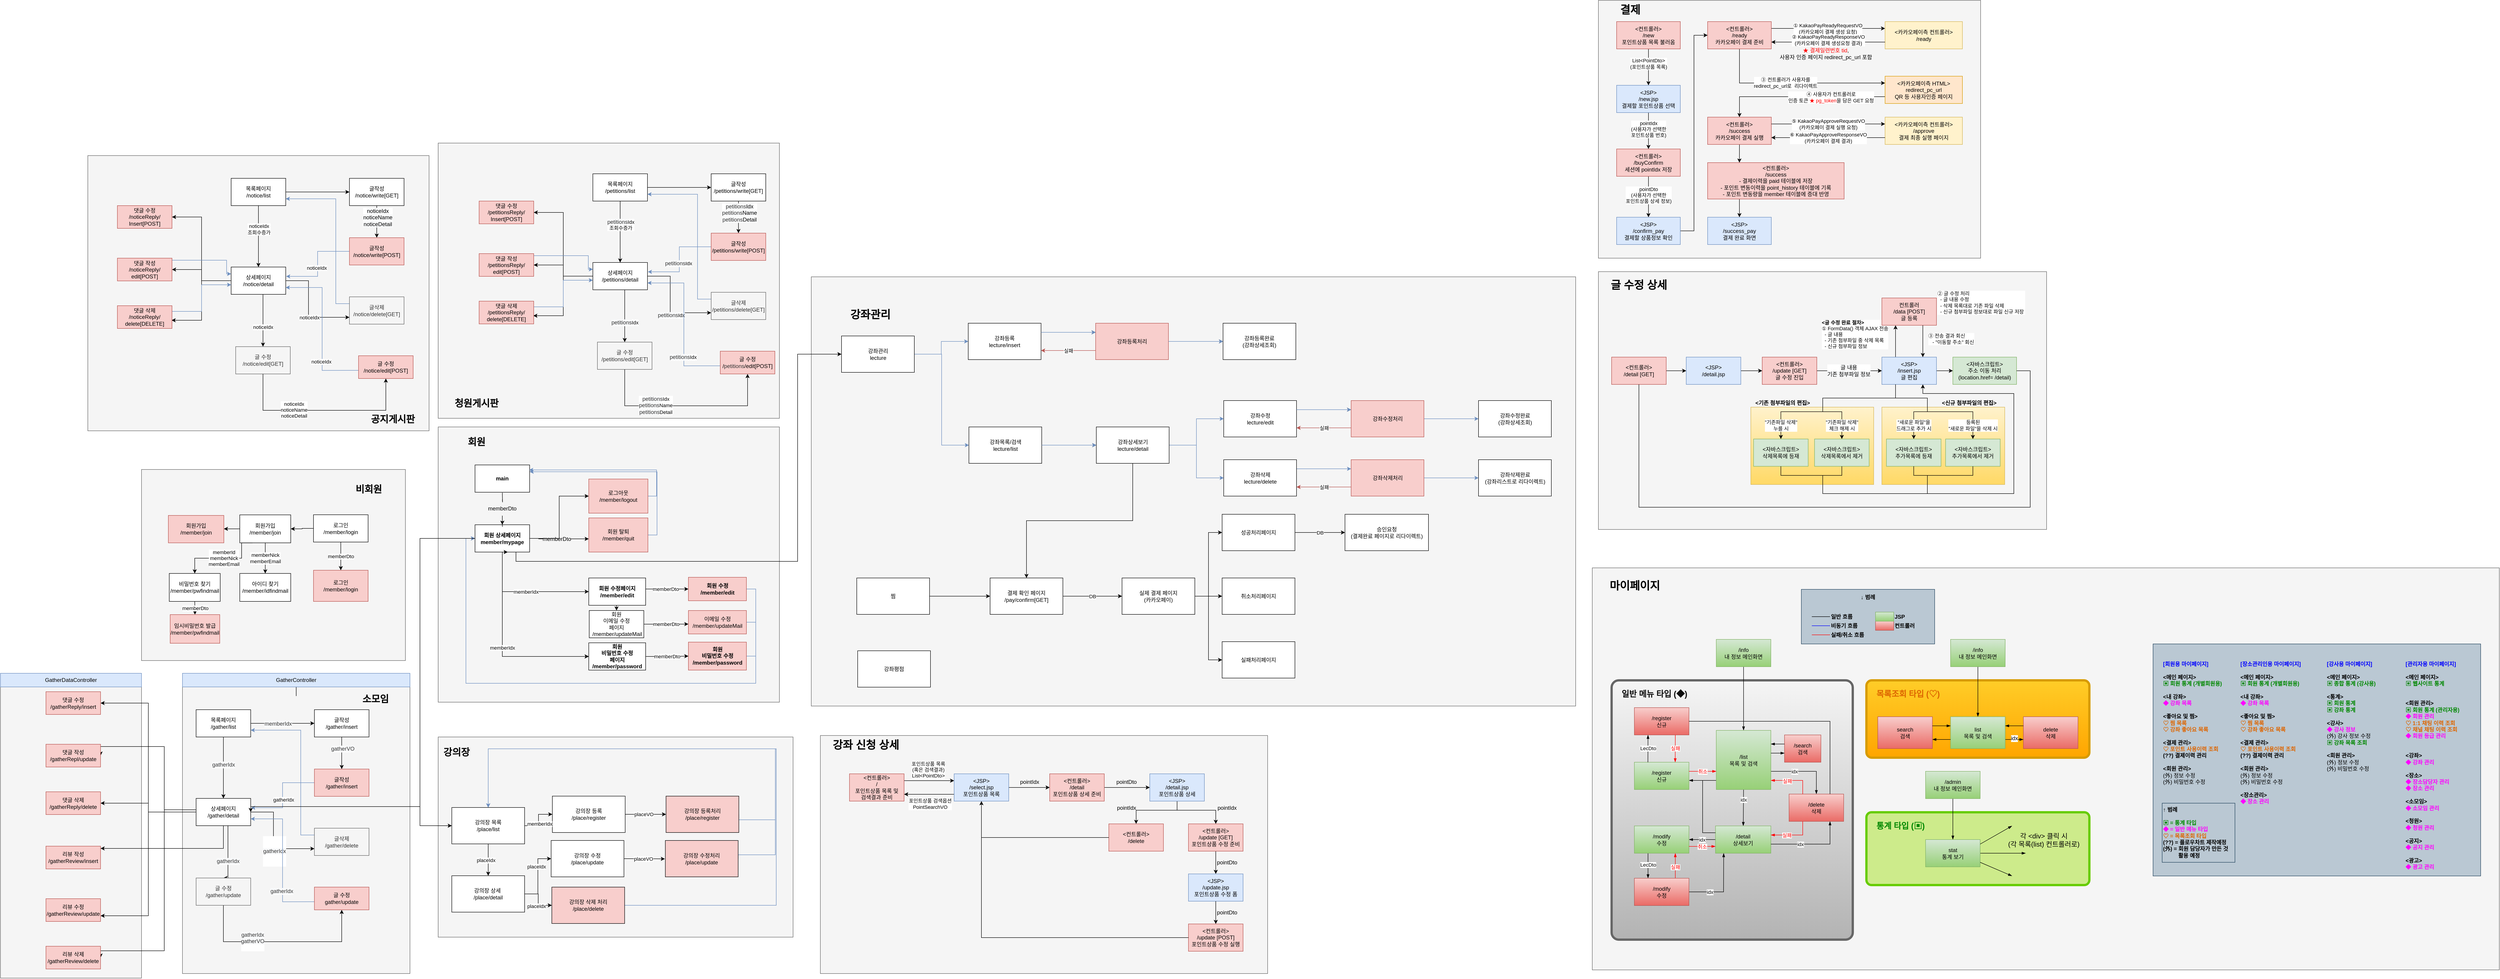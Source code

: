 <mxfile>
    <diagram id="0T9BTSvAgo3iK4GIwWJV" name="Page-1">
        <mxGraphModel dx="4184" dy="1515" grid="1" gridSize="10" guides="1" tooltips="1" connect="1" arrows="1" fold="1" page="1" pageScale="1" pageWidth="827" pageHeight="1169" background="#ffffff" math="0" shadow="0">
            <root>
                <mxCell id="0"/>
                <mxCell id="1" parent="0"/>
                <mxCell id="212" value="" style="rounded=0;whiteSpace=wrap;html=1;fillColor=#f5f5f5;fontColor=#333333;strokeColor=#666666;" vertex="1" parent="1">
                    <mxGeometry x="2456.5" y="1406.25" width="1993.5" height="883.75" as="geometry"/>
                </mxCell>
                <mxCell id="126" value="" style="rounded=0;whiteSpace=wrap;html=1;fillColor=#f5f5f5;fontColor=#333333;strokeColor=#666666;" vertex="1" parent="1">
                    <mxGeometry x="760" y="1774.75" width="983" height="523.25" as="geometry"/>
                </mxCell>
                <mxCell id="72" value="" style="rounded=0;whiteSpace=wrap;html=1;fillColor=#f5f5f5;fontColor=#333333;strokeColor=#666666;" vertex="1" parent="1">
                    <mxGeometry x="2470" y="755.12" width="985" height="566.75" as="geometry"/>
                </mxCell>
                <mxCell id="33" value="" style="rounded=0;whiteSpace=wrap;html=1;fillColor=#f5f5f5;fontColor=#333333;strokeColor=#666666;" vertex="1" parent="1">
                    <mxGeometry x="2470" y="158.75" width="840" height="566.75" as="geometry"/>
                </mxCell>
                <mxCell id="vMF5pIukRqWADJI_kbgt-280" value="" style="rounded=0;whiteSpace=wrap;html=1;fillColor=#f5f5f5;fontColor=#333333;strokeColor=#666666;" parent="1" vertex="1">
                    <mxGeometry x="740" y="766.5" width="1680" height="943.5" as="geometry"/>
                </mxCell>
                <mxCell id="vMF5pIukRqWADJI_kbgt-278" value="" style="rounded=0;whiteSpace=wrap;html=1;fillColor=#f5f5f5;fontColor=#333333;strokeColor=#666666;" parent="1" vertex="1">
                    <mxGeometry x="-80" y="472.5" width="750" height="605" as="geometry"/>
                </mxCell>
                <mxCell id="vMF5pIukRqWADJI_kbgt-276" value="" style="rounded=0;whiteSpace=wrap;html=1;fillColor=#f5f5f5;fontColor=#333333;strokeColor=#666666;" parent="1" vertex="1">
                    <mxGeometry x="-850" y="500" width="750" height="605" as="geometry"/>
                </mxCell>
                <mxCell id="vMF5pIukRqWADJI_kbgt-261" value="" style="rounded=0;whiteSpace=wrap;html=1;fillColor=#f5f5f5;fontColor=#333333;strokeColor=#666666;" parent="1" vertex="1">
                    <mxGeometry x="-80" y="1778" width="780" height="440" as="geometry"/>
                </mxCell>
                <mxCell id="kI2Mg8Bmc6EN0yd2Mqpg-250" value="" style="rounded=0;whiteSpace=wrap;html=1;fillColor=#f5f5f5;fontColor=#333333;strokeColor=#666666;" parent="1" vertex="1">
                    <mxGeometry x="-732" y="1190" width="580" height="420" as="geometry"/>
                </mxCell>
                <mxCell id="vMF5pIukRqWADJI_kbgt-237" style="edgeStyle=orthogonalEdgeStyle;rounded=0;orthogonalLoop=1;jettySize=auto;html=1;exitX=0;exitY=0.5;exitDx=0;exitDy=0;entryX=1;entryY=0.5;entryDx=0;entryDy=0;" parent="1" source="VBRFXhDjpI9AC9tL_B45-124" target="kI2Mg8Bmc6EN0yd2Mqpg-269" edge="1">
                    <mxGeometry relative="1" as="geometry"/>
                </mxCell>
                <mxCell id="vMF5pIukRqWADJI_kbgt-239" value="memberNick&lt;br&gt;memberEmail" style="edgeStyle=orthogonalEdgeStyle;rounded=0;orthogonalLoop=1;jettySize=auto;html=1;exitX=0.5;exitY=1;exitDx=0;exitDy=0;entryX=0.5;entryY=0;entryDx=0;entryDy=0;" parent="1" source="VBRFXhDjpI9AC9tL_B45-124" target="vMF5pIukRqWADJI_kbgt-238" edge="1">
                    <mxGeometry relative="1" as="geometry"/>
                </mxCell>
                <mxCell id="vMF5pIukRqWADJI_kbgt-241" value="memberId&lt;br&gt;memberNick&lt;br&gt;memberEmail" style="edgeStyle=orthogonalEdgeStyle;rounded=0;orthogonalLoop=1;jettySize=auto;html=1;exitX=0.25;exitY=1;exitDx=0;exitDy=0;" parent="1" source="VBRFXhDjpI9AC9tL_B45-124" target="vMF5pIukRqWADJI_kbgt-240" edge="1">
                    <mxGeometry relative="1" as="geometry">
                        <Array as="points">
                            <mxPoint x="-512" y="1351"/>
                            <mxPoint x="-512" y="1385"/>
                            <mxPoint x="-615" y="1385"/>
                        </Array>
                    </mxGeometry>
                </mxCell>
                <mxCell id="VBRFXhDjpI9AC9tL_B45-124" value="회원가입&lt;br&gt;/member/join" style="rounded=0;whiteSpace=wrap;html=1;" parent="1" vertex="1">
                    <mxGeometry x="-516" y="1289.75" width="112" height="61.5" as="geometry"/>
                </mxCell>
                <mxCell id="gZNQRzPZnHdo37b-jTko-80" style="edgeStyle=orthogonalEdgeStyle;rounded=0;orthogonalLoop=1;jettySize=auto;html=1;exitX=1;exitY=0.5;exitDx=0;exitDy=0;entryX=0;entryY=0.5;entryDx=0;entryDy=0;fontSize=25;" parent="1" source="gZNQRzPZnHdo37b-jTko-74" target="gZNQRzPZnHdo37b-jTko-77" edge="1">
                    <mxGeometry relative="1" as="geometry"/>
                </mxCell>
                <mxCell id="gZNQRzPZnHdo37b-jTko-81" style="edgeStyle=orthogonalEdgeStyle;rounded=0;orthogonalLoop=1;jettySize=auto;html=1;exitX=1;exitY=0.5;exitDx=0;exitDy=0;entryX=0;entryY=0.5;entryDx=0;entryDy=0;fontSize=25;" parent="1" source="gZNQRzPZnHdo37b-jTko-74" target="gZNQRzPZnHdo37b-jTko-78" edge="1">
                    <mxGeometry relative="1" as="geometry"/>
                </mxCell>
                <mxCell id="vMF5pIukRqWADJI_kbgt-254" value="placeIdx" style="edgeLabel;html=1;align=center;verticalAlign=middle;resizable=0;points=[];" parent="gZNQRzPZnHdo37b-jTko-81" vertex="1" connectable="0">
                    <mxGeometry x="-0.672" y="3" relative="1" as="geometry">
                        <mxPoint x="73" as="offset"/>
                    </mxGeometry>
                </mxCell>
                <mxCell id="vMF5pIukRqWADJI_kbgt-255" style="edgeStyle=orthogonalEdgeStyle;rounded=0;orthogonalLoop=1;jettySize=auto;html=1;exitX=1;exitY=0.5;exitDx=0;exitDy=0;entryX=0;entryY=0.5;entryDx=0;entryDy=0;fontSize=24;" parent="1" source="vMF5pIukRqWADJI_kbgt-250" target="gZNQRzPZnHdo37b-jTko-76" edge="1">
                    <mxGeometry relative="1" as="geometry"/>
                </mxCell>
                <mxCell id="gZNQRzPZnHdo37b-jTko-74" value="강의장 상세&amp;nbsp;&lt;br&gt;/place/detail" style="rounded=0;whiteSpace=wrap;html=1;" parent="1" vertex="1">
                    <mxGeometry x="-50.0" y="2083" width="160" height="80" as="geometry"/>
                </mxCell>
                <mxCell id="gZNQRzPZnHdo37b-jTko-84" style="edgeStyle=orthogonalEdgeStyle;rounded=0;orthogonalLoop=1;jettySize=auto;html=1;exitX=1;exitY=0.5;exitDx=0;exitDy=0;entryX=0;entryY=0.5;entryDx=0;entryDy=0;fontSize=25;" parent="1" source="gZNQRzPZnHdo37b-jTko-76" target="gZNQRzPZnHdo37b-jTko-82" edge="1">
                    <mxGeometry relative="1" as="geometry"/>
                </mxCell>
                <mxCell id="gZNQRzPZnHdo37b-jTko-76" value="강의장 등록&lt;br&gt;/place/register" style="rounded=0;whiteSpace=wrap;html=1;" parent="1" vertex="1">
                    <mxGeometry x="171.0" y="1908" width="160" height="80" as="geometry"/>
                </mxCell>
                <mxCell id="gZNQRzPZnHdo37b-jTko-85" style="edgeStyle=orthogonalEdgeStyle;rounded=0;orthogonalLoop=1;jettySize=auto;html=1;exitX=1;exitY=0.5;exitDx=0;exitDy=0;fontSize=25;" parent="1" source="gZNQRzPZnHdo37b-jTko-77" edge="1">
                    <mxGeometry relative="1" as="geometry">
                        <mxPoint x="418.31" y="2045.947" as="targetPoint"/>
                    </mxGeometry>
                </mxCell>
                <mxCell id="gZNQRzPZnHdo37b-jTko-77" value="강의장 수정&lt;br&gt;/place/update" style="rounded=0;whiteSpace=wrap;html=1;" parent="1" vertex="1">
                    <mxGeometry x="168.31" y="2005.5" width="160" height="80" as="geometry"/>
                </mxCell>
                <mxCell id="vMF5pIukRqWADJI_kbgt-268" style="edgeStyle=orthogonalEdgeStyle;rounded=0;orthogonalLoop=1;jettySize=auto;html=1;exitX=1;exitY=0.5;exitDx=0;exitDy=0;entryX=0.5;entryY=0;entryDx=0;entryDy=0;fontSize=25;fillColor=#dae8fc;strokeColor=#6c8ebf;" parent="1" source="gZNQRzPZnHdo37b-jTko-78" target="vMF5pIukRqWADJI_kbgt-250" edge="1">
                    <mxGeometry relative="1" as="geometry">
                        <Array as="points">
                            <mxPoint x="663" y="2148"/>
                            <mxPoint x="663" y="1804"/>
                            <mxPoint x="30" y="1804"/>
                        </Array>
                    </mxGeometry>
                </mxCell>
                <mxCell id="gZNQRzPZnHdo37b-jTko-78" value="강의장 삭제 처리&lt;br&gt;/place/delete" style="rounded=0;whiteSpace=wrap;html=1;fillColor=#F8CECC;" parent="1" vertex="1">
                    <mxGeometry x="169.81" y="2108" width="160" height="80" as="geometry"/>
                </mxCell>
                <mxCell id="vMF5pIukRqWADJI_kbgt-264" style="edgeStyle=orthogonalEdgeStyle;rounded=0;orthogonalLoop=1;jettySize=auto;html=1;exitX=1;exitY=0.5;exitDx=0;exitDy=0;entryX=0.5;entryY=0;entryDx=0;entryDy=0;fontSize=25;fillColor=#dae8fc;strokeColor=#6c8ebf;" parent="1" source="gZNQRzPZnHdo37b-jTko-82" target="vMF5pIukRqWADJI_kbgt-250" edge="1">
                    <mxGeometry relative="1" as="geometry">
                        <Array as="points">
                            <mxPoint x="581" y="1960"/>
                            <mxPoint x="661" y="1960"/>
                            <mxPoint x="661" y="1804"/>
                            <mxPoint x="30" y="1804"/>
                        </Array>
                    </mxGeometry>
                </mxCell>
                <mxCell id="gZNQRzPZnHdo37b-jTko-82" value="강의장 등록처리&lt;br&gt;/place/register" style="rounded=0;whiteSpace=wrap;html=1;fillColor=#F8CECC;" parent="1" vertex="1">
                    <mxGeometry x="420.81" y="1908" width="160" height="80" as="geometry"/>
                </mxCell>
                <mxCell id="vMF5pIukRqWADJI_kbgt-266" style="edgeStyle=orthogonalEdgeStyle;rounded=0;orthogonalLoop=1;jettySize=auto;html=1;exitX=1;exitY=0.5;exitDx=0;exitDy=0;entryX=0.5;entryY=0;entryDx=0;entryDy=0;fontSize=25;fillColor=#dae8fc;strokeColor=#6c8ebf;" parent="1" source="gZNQRzPZnHdo37b-jTko-83" target="vMF5pIukRqWADJI_kbgt-250" edge="1">
                    <mxGeometry relative="1" as="geometry">
                        <Array as="points">
                            <mxPoint x="661" y="2037"/>
                            <mxPoint x="661" y="1804"/>
                            <mxPoint x="30" y="1804"/>
                        </Array>
                    </mxGeometry>
                </mxCell>
                <mxCell id="gZNQRzPZnHdo37b-jTko-83" value="강의장 수정처리&lt;br&gt;/place/update" style="rounded=0;whiteSpace=wrap;html=1;fillColor=#F8CECC;" parent="1" vertex="1">
                    <mxGeometry x="419.31" y="2005.5" width="160" height="80" as="geometry"/>
                </mxCell>
                <mxCell id="kI2Mg8Bmc6EN0yd2Mqpg-53" value="" style="rounded=0;whiteSpace=wrap;html=1;fillColor=#f5f5f5;fontColor=#333333;strokeColor=#666666;" parent="1" vertex="1">
                    <mxGeometry x="-80" y="1096.5" width="750" height="605" as="geometry"/>
                </mxCell>
                <mxCell id="kI2Mg8Bmc6EN0yd2Mqpg-54" value="" style="group" parent="1" vertex="1" connectable="0">
                    <mxGeometry x="171" y="1268.5" width="290" height="401.5" as="geometry"/>
                </mxCell>
                <mxCell id="kI2Mg8Bmc6EN0yd2Mqpg-55" value="" style="group" parent="kI2Mg8Bmc6EN0yd2Mqpg-54" vertex="1" connectable="0">
                    <mxGeometry x="0.171" y="-10.615" width="290" height="401.5" as="geometry"/>
                </mxCell>
                <mxCell id="kI2Mg8Bmc6EN0yd2Mqpg-101" value="회원&lt;br&gt;이메일 수정&lt;br&gt;페이지&lt;br&gt;&amp;nbsp;/member/updateMail" style="whiteSpace=wrap;html=1;rounded=0;" parent="kI2Mg8Bmc6EN0yd2Mqpg-55" vertex="1">
                    <mxGeometry x="80.829" y="242.115" width="120" height="60" as="geometry"/>
                </mxCell>
                <mxCell id="kI2Mg8Bmc6EN0yd2Mqpg-65" style="edgeStyle=orthogonalEdgeStyle;rounded=0;orthogonalLoop=1;jettySize=auto;html=1;startArrow=none;" parent="1" source="kI2Mg8Bmc6EN0yd2Mqpg-78" target="kI2Mg8Bmc6EN0yd2Mqpg-72" edge="1">
                    <mxGeometry relative="1" as="geometry">
                        <Array as="points">
                            <mxPoint x="231" y="1343"/>
                            <mxPoint x="231" y="1343"/>
                        </Array>
                    </mxGeometry>
                </mxCell>
                <mxCell id="kI2Mg8Bmc6EN0yd2Mqpg-95" style="edgeStyle=orthogonalEdgeStyle;rounded=0;orthogonalLoop=1;jettySize=auto;html=1;exitX=0.5;exitY=1;exitDx=0;exitDy=0;entryX=0;entryY=0.5;entryDx=0;entryDy=0;" parent="1" source="kI2Mg8Bmc6EN0yd2Mqpg-68" target="kI2Mg8Bmc6EN0yd2Mqpg-94" edge="1">
                    <mxGeometry relative="1" as="geometry">
                        <Array as="points">
                            <mxPoint x="61" y="1601"/>
                        </Array>
                    </mxGeometry>
                </mxCell>
                <mxCell id="kI2Mg8Bmc6EN0yd2Mqpg-104" value="memberIdx" style="edgeStyle=orthogonalEdgeStyle;rounded=0;orthogonalLoop=1;jettySize=auto;html=1;exitX=0.5;exitY=1;exitDx=0;exitDy=0;entryX=0;entryY=0.5;entryDx=0;entryDy=0;" parent="1" source="kI2Mg8Bmc6EN0yd2Mqpg-68" target="kI2Mg8Bmc6EN0yd2Mqpg-94" edge="1">
                    <mxGeometry relative="1" as="geometry"/>
                </mxCell>
                <mxCell id="kI2Mg8Bmc6EN0yd2Mqpg-105" value="memberIdx" style="edgeStyle=orthogonalEdgeStyle;rounded=0;orthogonalLoop=1;jettySize=auto;html=1;exitX=0.5;exitY=1;exitDx=0;exitDy=0;entryX=0;entryY=0.5;entryDx=0;entryDy=0;" parent="1" source="kI2Mg8Bmc6EN0yd2Mqpg-68" target="kI2Mg8Bmc6EN0yd2Mqpg-70" edge="1">
                    <mxGeometry relative="1" as="geometry">
                        <Array as="points">
                            <mxPoint x="61" y="1459"/>
                        </Array>
                    </mxGeometry>
                </mxCell>
                <mxCell id="vMF5pIukRqWADJI_kbgt-246" style="edgeStyle=orthogonalEdgeStyle;rounded=0;orthogonalLoop=1;jettySize=auto;html=1;exitX=1;exitY=0.5;exitDx=0;exitDy=0;entryX=0;entryY=0.5;entryDx=0;entryDy=0;" parent="1" source="kI2Mg8Bmc6EN0yd2Mqpg-68" target="vMF5pIukRqWADJI_kbgt-245" edge="1">
                    <mxGeometry relative="1" as="geometry"/>
                </mxCell>
                <mxCell id="vMF5pIukRqWADJI_kbgt-270" style="edgeStyle=orthogonalEdgeStyle;rounded=0;orthogonalLoop=1;jettySize=auto;html=1;exitX=0;exitY=0.5;exitDx=0;exitDy=0;entryX=0;entryY=0.5;entryDx=0;entryDy=0;fontSize=25;" parent="1" source="kI2Mg8Bmc6EN0yd2Mqpg-68" target="vMF5pIukRqWADJI_kbgt-250" edge="1">
                    <mxGeometry relative="1" as="geometry">
                        <Array as="points">
                            <mxPoint x="-120" y="1341"/>
                            <mxPoint x="-120" y="1973"/>
                        </Array>
                    </mxGeometry>
                </mxCell>
                <mxCell id="sw_Dny4Hdyo4KNv0hMdQ-1" style="edgeStyle=orthogonalEdgeStyle;rounded=0;orthogonalLoop=1;jettySize=auto;html=1;exitX=0.75;exitY=1;exitDx=0;exitDy=0;entryX=0;entryY=0.5;entryDx=0;entryDy=0;" parent="1" source="kI2Mg8Bmc6EN0yd2Mqpg-68" target="vMF5pIukRqWADJI_kbgt-147" edge="1">
                    <mxGeometry relative="1" as="geometry">
                        <Array as="points">
                            <mxPoint x="91" y="1392"/>
                            <mxPoint x="710" y="1392"/>
                            <mxPoint x="710" y="936"/>
                        </Array>
                    </mxGeometry>
                </mxCell>
                <mxCell id="kI2Mg8Bmc6EN0yd2Mqpg-68" value="&lt;b&gt;회원 상세페이지&lt;br&gt;member/mypage&lt;br&gt;&lt;/b&gt;" style="rounded=0;whiteSpace=wrap;html=1;" parent="1" vertex="1">
                    <mxGeometry x="1" y="1311.5" width="120" height="60" as="geometry"/>
                </mxCell>
                <mxCell id="kI2Mg8Bmc6EN0yd2Mqpg-96" value="memberDto" style="edgeStyle=orthogonalEdgeStyle;rounded=0;orthogonalLoop=1;jettySize=auto;html=1;exitX=1;exitY=0.5;exitDx=0;exitDy=0;entryX=0;entryY=0.5;entryDx=0;entryDy=0;" parent="1" source="kI2Mg8Bmc6EN0yd2Mqpg-70" target="kI2Mg8Bmc6EN0yd2Mqpg-74" edge="1">
                    <mxGeometry relative="1" as="geometry">
                        <Array as="points">
                            <mxPoint x="376" y="1453"/>
                        </Array>
                    </mxGeometry>
                </mxCell>
                <mxCell id="kI2Mg8Bmc6EN0yd2Mqpg-103" style="edgeStyle=orthogonalEdgeStyle;rounded=0;orthogonalLoop=1;jettySize=auto;html=1;exitX=0.5;exitY=1;exitDx=0;exitDy=0;entryX=0.5;entryY=0;entryDx=0;entryDy=0;" parent="1" source="kI2Mg8Bmc6EN0yd2Mqpg-70" target="kI2Mg8Bmc6EN0yd2Mqpg-101" edge="1">
                    <mxGeometry relative="1" as="geometry"/>
                </mxCell>
                <mxCell id="kI2Mg8Bmc6EN0yd2Mqpg-70" value="&lt;b&gt;회원 수정페이지&lt;br&gt;/member/edit&lt;br&gt;&lt;/b&gt;" style="rounded=0;whiteSpace=wrap;html=1;" parent="1" vertex="1">
                    <mxGeometry x="251" y="1428.5" width="125" height="60" as="geometry"/>
                </mxCell>
                <mxCell id="vMF5pIukRqWADJI_kbgt-249" style="edgeStyle=orthogonalEdgeStyle;rounded=0;orthogonalLoop=1;jettySize=auto;html=1;exitX=1;exitY=0.5;exitDx=0;exitDy=0;entryX=1;entryY=0.25;entryDx=0;entryDy=0;fillColor=#dae8fc;strokeColor=#6c8ebf;" parent="1" source="kI2Mg8Bmc6EN0yd2Mqpg-72" target="kI2Mg8Bmc6EN0yd2Mqpg-112" edge="1">
                    <mxGeometry relative="1" as="geometry"/>
                </mxCell>
                <mxCell id="kI2Mg8Bmc6EN0yd2Mqpg-72" value="회원 탈퇴&lt;br&gt;/member/quit" style="rounded=0;whiteSpace=wrap;html=1;fillColor=#f8cecc;strokeColor=#b85450;" parent="1" vertex="1">
                    <mxGeometry x="251" y="1296.5" width="130" height="75" as="geometry"/>
                </mxCell>
                <mxCell id="vMF5pIukRqWADJI_kbgt-231" style="edgeStyle=orthogonalEdgeStyle;rounded=0;orthogonalLoop=1;jettySize=auto;html=1;exitX=1;exitY=0.5;exitDx=0;exitDy=0;entryX=0;entryY=0.5;entryDx=0;entryDy=0;fillColor=#dae8fc;strokeColor=#6c8ebf;" parent="1" source="kI2Mg8Bmc6EN0yd2Mqpg-74" target="kI2Mg8Bmc6EN0yd2Mqpg-68" edge="1">
                    <mxGeometry relative="1" as="geometry">
                        <Array as="points">
                            <mxPoint x="618" y="1453"/>
                            <mxPoint x="618" y="1660"/>
                            <mxPoint x="-19" y="1660"/>
                            <mxPoint x="-19" y="1341"/>
                        </Array>
                    </mxGeometry>
                </mxCell>
                <mxCell id="kI2Mg8Bmc6EN0yd2Mqpg-74" value="&lt;b&gt;회원 수정&lt;br&gt;/member/edit&lt;/b&gt;" style="rounded=0;whiteSpace=wrap;html=1;fillColor=#f8cecc;strokeColor=#b85450;" parent="1" vertex="1">
                    <mxGeometry x="470" y="1427" width="127.5" height="51.5" as="geometry"/>
                </mxCell>
                <mxCell id="kI2Mg8Bmc6EN0yd2Mqpg-75" style="edgeStyle=orthogonalEdgeStyle;rounded=0;orthogonalLoop=1;jettySize=auto;html=1;startArrow=none;" parent="1" source="kI2Mg8Bmc6EN0yd2Mqpg-76" target="kI2Mg8Bmc6EN0yd2Mqpg-68" edge="1">
                    <mxGeometry relative="1" as="geometry"/>
                </mxCell>
                <mxCell id="kI2Mg8Bmc6EN0yd2Mqpg-76" value="memberDto" style="text;html=1;strokeColor=none;fillColor=none;align=center;verticalAlign=middle;whiteSpace=wrap;rounded=0;" parent="1" vertex="1">
                    <mxGeometry x="36" y="1256" width="50" height="40" as="geometry"/>
                </mxCell>
                <mxCell id="kI2Mg8Bmc6EN0yd2Mqpg-77" value="" style="edgeStyle=orthogonalEdgeStyle;rounded=0;orthogonalLoop=1;jettySize=auto;html=1;endArrow=none;" parent="1" target="kI2Mg8Bmc6EN0yd2Mqpg-76" edge="1">
                    <mxGeometry relative="1" as="geometry">
                        <mxPoint x="61" y="1241" as="sourcePoint"/>
                        <mxPoint x="61" y="1301.5" as="targetPoint"/>
                    </mxGeometry>
                </mxCell>
                <mxCell id="kI2Mg8Bmc6EN0yd2Mqpg-78" value="memberDto" style="text;html=1;strokeColor=none;fillColor=none;align=center;verticalAlign=middle;whiteSpace=wrap;rounded=0;" parent="1" vertex="1">
                    <mxGeometry x="151" y="1327.5" width="60" height="30" as="geometry"/>
                </mxCell>
                <mxCell id="kI2Mg8Bmc6EN0yd2Mqpg-79" value="" style="edgeStyle=orthogonalEdgeStyle;rounded=0;orthogonalLoop=1;jettySize=auto;html=1;endArrow=none;" parent="1" source="kI2Mg8Bmc6EN0yd2Mqpg-68" target="kI2Mg8Bmc6EN0yd2Mqpg-78" edge="1">
                    <mxGeometry relative="1" as="geometry">
                        <mxPoint x="121" y="1342.5" as="sourcePoint"/>
                        <mxPoint x="371" y="1361" as="targetPoint"/>
                    </mxGeometry>
                </mxCell>
                <mxCell id="kI2Mg8Bmc6EN0yd2Mqpg-88" value="&lt;font color=&quot;#000000&quot;&gt;&lt;span style=&quot;font-size: 21px&quot;&gt;&lt;b&gt;회원&lt;/b&gt;&lt;/span&gt;&lt;/font&gt;" style="text;html=1;strokeColor=none;fillColor=none;align=center;verticalAlign=middle;whiteSpace=wrap;rounded=0;fontColor=#FF6666;fontFamily=Nanum Myeongjo;fontSource=https%3A%2F%2Ffonts.googleapis.com%2Fcss%3Ffamily%3DNanum%2BMyeongjo;" parent="1" vertex="1">
                    <mxGeometry x="-70.814" y="1105.002" width="150.811" height="49.737" as="geometry"/>
                </mxCell>
                <mxCell id="kI2Mg8Bmc6EN0yd2Mqpg-91" style="edgeStyle=orthogonalEdgeStyle;rounded=0;orthogonalLoop=1;jettySize=auto;html=1;exitX=0.5;exitY=1;exitDx=0;exitDy=0;entryX=0.6;entryY=1.008;entryDx=0;entryDy=0;entryPerimeter=0;" parent="1" source="kI2Mg8Bmc6EN0yd2Mqpg-68" target="kI2Mg8Bmc6EN0yd2Mqpg-68" edge="1">
                    <mxGeometry relative="1" as="geometry"/>
                </mxCell>
                <mxCell id="vMF5pIukRqWADJI_kbgt-233" style="edgeStyle=orthogonalEdgeStyle;rounded=0;orthogonalLoop=1;jettySize=auto;html=1;exitX=1;exitY=0.5;exitDx=0;exitDy=0;entryX=0;entryY=0.5;entryDx=0;entryDy=0;fillColor=#dae8fc;strokeColor=#6c8ebf;" parent="1" source="kI2Mg8Bmc6EN0yd2Mqpg-97" target="kI2Mg8Bmc6EN0yd2Mqpg-68" edge="1">
                    <mxGeometry relative="1" as="geometry">
                        <Array as="points">
                            <mxPoint x="618" y="1600"/>
                            <mxPoint x="618" y="1660"/>
                            <mxPoint x="-19" y="1660"/>
                            <mxPoint x="-19" y="1341"/>
                        </Array>
                    </mxGeometry>
                </mxCell>
                <mxCell id="kI2Mg8Bmc6EN0yd2Mqpg-97" value="&lt;b&gt;회원&lt;br&gt;비밀번호 수정&lt;br&gt;/member/password&lt;/b&gt;" style="rounded=0;whiteSpace=wrap;html=1;fillColor=#f8cecc;strokeColor=#b85450;" parent="1" vertex="1">
                    <mxGeometry x="470" y="1569.5" width="127.5" height="61.5" as="geometry"/>
                </mxCell>
                <mxCell id="kI2Mg8Bmc6EN0yd2Mqpg-110" value="memberDto" style="edgeStyle=orthogonalEdgeStyle;rounded=0;orthogonalLoop=1;jettySize=auto;html=1;exitX=1;exitY=0.5;exitDx=0;exitDy=0;" parent="1" source="kI2Mg8Bmc6EN0yd2Mqpg-94" target="kI2Mg8Bmc6EN0yd2Mqpg-97" edge="1">
                    <mxGeometry relative="1" as="geometry"/>
                </mxCell>
                <mxCell id="kI2Mg8Bmc6EN0yd2Mqpg-94" value="&lt;b&gt;회원 &lt;br&gt;비밀번호 수정 &lt;br&gt;페이지&lt;br&gt;/member/password&lt;br&gt;&lt;/b&gt;" style="rounded=0;whiteSpace=wrap;html=1;" parent="1" vertex="1">
                    <mxGeometry x="251" y="1571" width="125" height="60" as="geometry"/>
                </mxCell>
                <mxCell id="vMF5pIukRqWADJI_kbgt-232" style="edgeStyle=orthogonalEdgeStyle;rounded=0;orthogonalLoop=1;jettySize=auto;html=1;exitX=1;exitY=0.5;exitDx=0;exitDy=0;entryX=0;entryY=0.5;entryDx=0;entryDy=0;fillColor=#dae8fc;strokeColor=#6c8ebf;" parent="1" source="kI2Mg8Bmc6EN0yd2Mqpg-108" target="kI2Mg8Bmc6EN0yd2Mqpg-68" edge="1">
                    <mxGeometry relative="1" as="geometry">
                        <Array as="points">
                            <mxPoint x="618" y="1526"/>
                            <mxPoint x="618" y="1660"/>
                            <mxPoint x="-19" y="1660"/>
                            <mxPoint x="-19" y="1341"/>
                        </Array>
                    </mxGeometry>
                </mxCell>
                <mxCell id="kI2Mg8Bmc6EN0yd2Mqpg-108" value="이메일 수정&lt;br&gt;/member/updateMail" style="rounded=0;whiteSpace=wrap;html=1;fillColor=#f8cecc;strokeColor=#b85450;" parent="1" vertex="1">
                    <mxGeometry x="470" y="1500" width="127.5" height="51.5" as="geometry"/>
                </mxCell>
                <mxCell id="kI2Mg8Bmc6EN0yd2Mqpg-109" value="memberDto" style="edgeStyle=orthogonalEdgeStyle;rounded=0;orthogonalLoop=1;jettySize=auto;html=1;exitX=1;exitY=0.5;exitDx=0;exitDy=0;" parent="1" source="kI2Mg8Bmc6EN0yd2Mqpg-101" edge="1">
                    <mxGeometry relative="1" as="geometry">
                        <mxPoint x="470" y="1529.833" as="targetPoint"/>
                    </mxGeometry>
                </mxCell>
                <mxCell id="kI2Mg8Bmc6EN0yd2Mqpg-112" value="&lt;b&gt;main&lt;br&gt;&lt;/b&gt;" style="rounded=0;whiteSpace=wrap;html=1;" parent="1" vertex="1">
                    <mxGeometry x="1" y="1180" width="120" height="60" as="geometry"/>
                </mxCell>
                <mxCell id="kI2Mg8Bmc6EN0yd2Mqpg-269" value="회원가입&lt;br&gt;/member/join" style="rounded=0;whiteSpace=wrap;html=1;fillColor=#f8cecc;strokeColor=#b85450;" parent="1" vertex="1">
                    <mxGeometry x="-673" y="1291" width="122" height="60.25" as="geometry"/>
                </mxCell>
                <mxCell id="kI2Mg8Bmc6EN0yd2Mqpg-285" value="&lt;font color=&quot;#000000&quot;&gt;&lt;span style=&quot;font-size: 21px&quot;&gt;&lt;b&gt;비회원&lt;/b&gt;&lt;/span&gt;&lt;/font&gt;" style="text;html=1;strokeColor=none;fillColor=none;align=center;verticalAlign=middle;whiteSpace=wrap;rounded=0;fontColor=#FF6666;fontFamily=Nanum Myeongjo;fontSource=https%3A%2F%2Ffonts.googleapis.com%2Fcss%3Ffamily%3DNanum%2BMyeongjo;" parent="1" vertex="1">
                    <mxGeometry x="-308.004" y="1209.502" width="150.811" height="49.737" as="geometry"/>
                </mxCell>
                <mxCell id="kI2Mg8Bmc6EN0yd2Mqpg-292" value="로그인&lt;br&gt;/member/login" style="rounded=0;whiteSpace=wrap;html=1;fillColor=#f8cecc;strokeColor=#b85450;" parent="1" vertex="1">
                    <mxGeometry x="-354" y="1411.5" width="120" height="68.5" as="geometry"/>
                </mxCell>
                <mxCell id="vMF5pIukRqWADJI_kbgt-78" style="edgeStyle=orthogonalEdgeStyle;rounded=0;orthogonalLoop=1;jettySize=auto;html=1;exitX=1;exitY=0.5;exitDx=0;exitDy=0;entryX=0;entryY=0.5;entryDx=0;entryDy=0;" parent="1" source="vMF5pIukRqWADJI_kbgt-79" target="vMF5pIukRqWADJI_kbgt-92" edge="1">
                    <mxGeometry relative="1" as="geometry">
                        <Array as="points">
                            <mxPoint x="-375" y="580"/>
                            <mxPoint x="-375" y="580"/>
                        </Array>
                    </mxGeometry>
                </mxCell>
                <mxCell id="vMF5pIukRqWADJI_kbgt-79" value="목록페이지&lt;br&gt;/notice/list" style="rounded=0;whiteSpace=wrap;html=1;" parent="1" vertex="1">
                    <mxGeometry x="-535" y="550" width="120" height="60" as="geometry"/>
                </mxCell>
                <mxCell id="vMF5pIukRqWADJI_kbgt-80" style="edgeStyle=orthogonalEdgeStyle;rounded=0;orthogonalLoop=1;jettySize=auto;html=1;exitX=0.5;exitY=1;exitDx=0;exitDy=0;entryX=0.5;entryY=0;entryDx=0;entryDy=0;" parent="1" source="vMF5pIukRqWADJI_kbgt-79" target="vMF5pIukRqWADJI_kbgt-89" edge="1">
                    <mxGeometry relative="1" as="geometry">
                        <mxPoint x="-475" y="640" as="sourcePoint"/>
                        <mxPoint x="-475" y="715" as="targetPoint"/>
                    </mxGeometry>
                </mxCell>
                <mxCell id="vMF5pIukRqWADJI_kbgt-81" value="noticeIdx&lt;br&gt;조회수증가" style="edgeLabel;html=1;align=center;verticalAlign=middle;resizable=0;points=[];" parent="vMF5pIukRqWADJI_kbgt-80" vertex="1" connectable="0">
                    <mxGeometry x="-0.239" y="1" relative="1" as="geometry">
                        <mxPoint as="offset"/>
                    </mxGeometry>
                </mxCell>
                <mxCell id="vMF5pIukRqWADJI_kbgt-82" style="edgeStyle=orthogonalEdgeStyle;rounded=0;orthogonalLoop=1;jettySize=auto;html=1;exitX=0.5;exitY=1;exitDx=0;exitDy=0;entryX=0.5;entryY=0;entryDx=0;entryDy=0;" parent="1" source="vMF5pIukRqWADJI_kbgt-89" target="vMF5pIukRqWADJI_kbgt-100" edge="1">
                    <mxGeometry relative="1" as="geometry">
                        <mxPoint x="-235" y="920" as="targetPoint"/>
                        <Array as="points">
                            <mxPoint x="-465" y="805"/>
                        </Array>
                    </mxGeometry>
                </mxCell>
                <mxCell id="vMF5pIukRqWADJI_kbgt-83" value="noticeIdx" style="edgeLabel;html=1;align=center;verticalAlign=middle;resizable=0;points=[];" parent="vMF5pIukRqWADJI_kbgt-82" vertex="1" connectable="0">
                    <mxGeometry x="0.303" relative="1" as="geometry">
                        <mxPoint as="offset"/>
                    </mxGeometry>
                </mxCell>
                <mxCell id="vMF5pIukRqWADJI_kbgt-84" style="edgeStyle=orthogonalEdgeStyle;rounded=0;orthogonalLoop=1;jettySize=auto;html=1;exitX=0;exitY=0.5;exitDx=0;exitDy=0;entryX=1;entryY=0.5;entryDx=0;entryDy=0;" parent="1" source="vMF5pIukRqWADJI_kbgt-89" target="vMF5pIukRqWADJI_kbgt-99" edge="1">
                    <mxGeometry relative="1" as="geometry"/>
                </mxCell>
                <mxCell id="vMF5pIukRqWADJI_kbgt-85" style="edgeStyle=orthogonalEdgeStyle;rounded=0;orthogonalLoop=1;jettySize=auto;html=1;exitX=0;exitY=0.5;exitDx=0;exitDy=0;entryX=1;entryY=0.5;entryDx=0;entryDy=0;" parent="1" source="vMF5pIukRqWADJI_kbgt-89" target="vMF5pIukRqWADJI_kbgt-96" edge="1">
                    <mxGeometry relative="1" as="geometry"/>
                </mxCell>
                <mxCell id="vMF5pIukRqWADJI_kbgt-86" style="edgeStyle=orthogonalEdgeStyle;rounded=0;orthogonalLoop=1;jettySize=auto;html=1;exitX=0;exitY=0.5;exitDx=0;exitDy=0;entryX=0.992;entryY=0.64;entryDx=0;entryDy=0;entryPerimeter=0;" parent="1" source="vMF5pIukRqWADJI_kbgt-89" target="vMF5pIukRqWADJI_kbgt-98" edge="1">
                    <mxGeometry relative="1" as="geometry"/>
                </mxCell>
                <mxCell id="vMF5pIukRqWADJI_kbgt-87" style="edgeStyle=orthogonalEdgeStyle;rounded=0;orthogonalLoop=1;jettySize=auto;html=1;exitX=1;exitY=0.5;exitDx=0;exitDy=0;entryX=0;entryY=0.75;entryDx=0;entryDy=0;" parent="1" source="vMF5pIukRqWADJI_kbgt-89" target="vMF5pIukRqWADJI_kbgt-108" edge="1">
                    <mxGeometry relative="1" as="geometry">
                        <Array as="points">
                            <mxPoint x="-365" y="775"/>
                            <mxPoint x="-365" y="856"/>
                        </Array>
                    </mxGeometry>
                </mxCell>
                <mxCell id="vMF5pIukRqWADJI_kbgt-88" value="noticeIdx" style="edgeLabel;html=1;align=center;verticalAlign=middle;resizable=0;points=[];" parent="vMF5pIukRqWADJI_kbgt-87" vertex="1" connectable="0">
                    <mxGeometry x="0.199" relative="1" as="geometry">
                        <mxPoint as="offset"/>
                    </mxGeometry>
                </mxCell>
                <mxCell id="vMF5pIukRqWADJI_kbgt-89" value="상세페이지&lt;br&gt;/notice/detail" style="rounded=0;whiteSpace=wrap;html=1;" parent="1" vertex="1">
                    <mxGeometry x="-535" y="745" width="120" height="60" as="geometry"/>
                </mxCell>
                <mxCell id="vMF5pIukRqWADJI_kbgt-90" style="edgeStyle=orthogonalEdgeStyle;rounded=0;orthogonalLoop=1;jettySize=auto;html=1;exitX=0.5;exitY=1;exitDx=0;exitDy=0;entryX=0.5;entryY=0;entryDx=0;entryDy=0;" parent="1" source="vMF5pIukRqWADJI_kbgt-92" target="vMF5pIukRqWADJI_kbgt-106" edge="1">
                    <mxGeometry relative="1" as="geometry">
                        <Array as="points">
                            <mxPoint x="-215" y="640"/>
                            <mxPoint x="-215" y="640"/>
                        </Array>
                    </mxGeometry>
                </mxCell>
                <mxCell id="vMF5pIukRqWADJI_kbgt-91" value="&lt;span style=&quot;font-size: 12px ; background-color: rgb(248 , 249 , 250)&quot;&gt;noticeIdx&lt;/span&gt;&lt;br style=&quot;font-size: 12px ; background-color: rgb(248 , 249 , 250)&quot;&gt;&lt;span style=&quot;font-size: 12px ; background-color: rgb(248 , 249 , 250)&quot;&gt;noticeName&lt;/span&gt;&lt;br style=&quot;font-size: 12px ; background-color: rgb(248 , 249 , 250)&quot;&gt;&lt;span style=&quot;font-size: 12px ; background-color: rgb(248 , 249 , 250)&quot;&gt;noticeDetail&lt;/span&gt;" style="edgeLabel;html=1;align=center;verticalAlign=middle;resizable=0;points=[];" parent="vMF5pIukRqWADJI_kbgt-90" vertex="1" connectable="0">
                    <mxGeometry x="-0.277" y="2" relative="1" as="geometry">
                        <mxPoint as="offset"/>
                    </mxGeometry>
                </mxCell>
                <mxCell id="vMF5pIukRqWADJI_kbgt-92" value="글작성&lt;br&gt;/notice/write[GET]" style="rounded=0;whiteSpace=wrap;html=1;" parent="1" vertex="1">
                    <mxGeometry x="-275" y="550" width="120" height="60" as="geometry"/>
                </mxCell>
                <mxCell id="vMF5pIukRqWADJI_kbgt-93" style="edgeStyle=orthogonalEdgeStyle;rounded=0;orthogonalLoop=1;jettySize=auto;html=1;exitX=0;exitY=0.643;exitDx=0;exitDy=0;entryX=1;entryY=0.75;entryDx=0;entryDy=0;fillColor=#dae8fc;strokeColor=#6c8ebf;exitPerimeter=0;" parent="1" source="vMF5pIukRqWADJI_kbgt-103" target="vMF5pIukRqWADJI_kbgt-89" edge="1">
                    <mxGeometry relative="1" as="geometry">
                        <mxPoint x="-265" y="920" as="sourcePoint"/>
                    </mxGeometry>
                </mxCell>
                <mxCell id="vMF5pIukRqWADJI_kbgt-94" value="noticeIdx" style="edgeLabel;html=1;align=center;verticalAlign=middle;resizable=0;points=[];" parent="vMF5pIukRqWADJI_kbgt-93" vertex="1" connectable="0">
                    <mxGeometry x="-0.421" y="2" relative="1" as="geometry">
                        <mxPoint as="offset"/>
                    </mxGeometry>
                </mxCell>
                <mxCell id="vMF5pIukRqWADJI_kbgt-95" style="edgeStyle=orthogonalEdgeStyle;rounded=0;orthogonalLoop=1;jettySize=auto;html=1;exitX=1;exitY=0.25;exitDx=0;exitDy=0;entryX=0;entryY=0.25;entryDx=0;entryDy=0;fillColor=#dae8fc;strokeColor=#6c8ebf;" parent="1" source="vMF5pIukRqWADJI_kbgt-96" target="vMF5pIukRqWADJI_kbgt-89" edge="1">
                    <mxGeometry relative="1" as="geometry">
                        <Array as="points">
                            <mxPoint x="-665" y="730"/>
                            <mxPoint x="-545" y="730"/>
                            <mxPoint x="-545" y="760"/>
                        </Array>
                    </mxGeometry>
                </mxCell>
                <mxCell id="vMF5pIukRqWADJI_kbgt-96" value="&lt;span&gt;댓글 작성&lt;/span&gt;&lt;br&gt;&lt;span&gt;/noticeReply/&lt;/span&gt;&lt;br&gt;&lt;span&gt;edit[POST]&lt;/span&gt;" style="rounded=0;whiteSpace=wrap;html=1;fillColor=#f8cecc;strokeColor=#b85450;" parent="1" vertex="1">
                    <mxGeometry x="-785" y="725.5" width="120" height="50" as="geometry"/>
                </mxCell>
                <mxCell id="vMF5pIukRqWADJI_kbgt-97" style="edgeStyle=orthogonalEdgeStyle;rounded=0;orthogonalLoop=1;jettySize=auto;html=1;exitX=1;exitY=0.25;exitDx=0;exitDy=0;entryX=0;entryY=0.65;entryDx=0;entryDy=0;entryPerimeter=0;fillColor=#dae8fc;strokeColor=#6c8ebf;" parent="1" source="vMF5pIukRqWADJI_kbgt-98" target="vMF5pIukRqWADJI_kbgt-89" edge="1">
                    <mxGeometry relative="1" as="geometry"/>
                </mxCell>
                <mxCell id="vMF5pIukRqWADJI_kbgt-98" value="&lt;span&gt;댓글 삭제&lt;/span&gt;&lt;br&gt;&lt;span&gt;/noticeReply/&lt;/span&gt;&lt;br&gt;&lt;span&gt;delete[DELETE]&lt;/span&gt;" style="rounded=0;whiteSpace=wrap;html=1;fillColor=#f8cecc;strokeColor=#b85450;" parent="1" vertex="1">
                    <mxGeometry x="-785" y="830" width="120" height="50" as="geometry"/>
                </mxCell>
                <mxCell id="vMF5pIukRqWADJI_kbgt-99" value="댓글 수정&lt;br&gt;/noticeReply/&lt;br&gt;Insert[POST]" style="rounded=0;whiteSpace=wrap;html=1;fillColor=#f8cecc;strokeColor=#b85450;" parent="1" vertex="1">
                    <mxGeometry x="-785" y="610" width="120" height="50" as="geometry"/>
                </mxCell>
                <mxCell id="vMF5pIukRqWADJI_kbgt-100" value="글 수정&lt;br&gt;/notice/edit[GET]" style="rounded=0;whiteSpace=wrap;html=1;fillColor=#f5f5f5;fontColor=#333333;strokeColor=#666666;" parent="1" vertex="1">
                    <mxGeometry x="-525" y="920" width="120" height="60" as="geometry"/>
                </mxCell>
                <mxCell id="vMF5pIukRqWADJI_kbgt-101" style="edgeStyle=orthogonalEdgeStyle;rounded=0;orthogonalLoop=1;jettySize=auto;html=1;exitX=0.5;exitY=1;exitDx=0;exitDy=0;entryX=0.5;entryY=1;entryDx=0;entryDy=0;" parent="1" source="vMF5pIukRqWADJI_kbgt-100" target="vMF5pIukRqWADJI_kbgt-103" edge="1">
                    <mxGeometry relative="1" as="geometry">
                        <mxPoint x="-235" y="1000" as="sourcePoint"/>
                        <mxPoint x="-195" y="1000" as="targetPoint"/>
                        <Array as="points">
                            <mxPoint x="-465" y="1060"/>
                            <mxPoint x="-195" y="1060"/>
                        </Array>
                    </mxGeometry>
                </mxCell>
                <mxCell id="vMF5pIukRqWADJI_kbgt-102" value="noticeIdx&lt;br&gt;noticeName&lt;br&gt;noticeDetail" style="edgeLabel;html=1;align=center;verticalAlign=middle;resizable=0;points=[];" parent="vMF5pIukRqWADJI_kbgt-101" vertex="1" connectable="0">
                    <mxGeometry x="-0.298" y="1" relative="1" as="geometry">
                        <mxPoint as="offset"/>
                    </mxGeometry>
                </mxCell>
                <mxCell id="vMF5pIukRqWADJI_kbgt-103" value="글 수정&lt;br&gt;/notice/edit[POST]" style="rounded=0;whiteSpace=wrap;html=1;fillColor=#f8cecc;strokeColor=#b85450;" parent="1" vertex="1">
                    <mxGeometry x="-255" y="940" width="120" height="50" as="geometry"/>
                </mxCell>
                <mxCell id="vMF5pIukRqWADJI_kbgt-104" style="edgeStyle=orthogonalEdgeStyle;rounded=0;orthogonalLoop=1;jettySize=auto;html=1;exitX=0;exitY=0.5;exitDx=0;exitDy=0;entryX=1.007;entryY=0.342;entryDx=0;entryDy=0;entryPerimeter=0;fillColor=#dae8fc;strokeColor=#6c8ebf;" parent="1" source="vMF5pIukRqWADJI_kbgt-106" target="vMF5pIukRqWADJI_kbgt-89" edge="1">
                    <mxGeometry relative="1" as="geometry"/>
                </mxCell>
                <mxCell id="vMF5pIukRqWADJI_kbgt-105" value="noticeIdx" style="edgeLabel;html=1;align=center;verticalAlign=middle;resizable=0;points=[];" parent="vMF5pIukRqWADJI_kbgt-104" vertex="1" connectable="0">
                    <mxGeometry x="0.099" y="-2" relative="1" as="geometry">
                        <mxPoint as="offset"/>
                    </mxGeometry>
                </mxCell>
                <mxCell id="vMF5pIukRqWADJI_kbgt-106" value="글작성&lt;br&gt;/notice/write[POST]" style="rounded=0;whiteSpace=wrap;html=1;fillColor=#f8cecc;strokeColor=#b85450;" parent="1" vertex="1">
                    <mxGeometry x="-275" y="680.5" width="120" height="60" as="geometry"/>
                </mxCell>
                <mxCell id="vMF5pIukRqWADJI_kbgt-107" style="edgeStyle=orthogonalEdgeStyle;rounded=0;orthogonalLoop=1;jettySize=auto;html=1;exitX=0;exitY=0.25;exitDx=0;exitDy=0;entryX=1;entryY=0.75;entryDx=0;entryDy=0;fillColor=#dae8fc;strokeColor=#6c8ebf;" parent="1" source="vMF5pIukRqWADJI_kbgt-108" target="vMF5pIukRqWADJI_kbgt-79" edge="1">
                    <mxGeometry relative="1" as="geometry">
                        <Array as="points">
                            <mxPoint x="-305" y="826"/>
                            <mxPoint x="-305" y="595"/>
                        </Array>
                    </mxGeometry>
                </mxCell>
                <mxCell id="vMF5pIukRqWADJI_kbgt-108" value="글삭제&lt;br&gt;/notice/delete[GET]" style="rounded=0;whiteSpace=wrap;html=1;fillColor=#f5f5f5;fontColor=#333333;strokeColor=#666666;" parent="1" vertex="1">
                    <mxGeometry x="-275" y="810.5" width="120" height="60" as="geometry"/>
                </mxCell>
                <mxCell id="vMF5pIukRqWADJI_kbgt-109" style="edgeStyle=orthogonalEdgeStyle;rounded=0;orthogonalLoop=1;jettySize=auto;html=1;exitX=1;exitY=0.5;exitDx=0;exitDy=0;entryX=0;entryY=0.5;entryDx=0;entryDy=0;" parent="1" source="vMF5pIukRqWADJI_kbgt-110" target="vMF5pIukRqWADJI_kbgt-123" edge="1">
                    <mxGeometry relative="1" as="geometry">
                        <Array as="points">
                            <mxPoint x="420" y="570"/>
                            <mxPoint x="420" y="570"/>
                        </Array>
                    </mxGeometry>
                </mxCell>
                <mxCell id="vMF5pIukRqWADJI_kbgt-110" value="목록페이지&lt;br&gt;/petitions/list" style="rounded=0;whiteSpace=wrap;html=1;" parent="1" vertex="1">
                    <mxGeometry x="260" y="540" width="120" height="60" as="geometry"/>
                </mxCell>
                <mxCell id="vMF5pIukRqWADJI_kbgt-111" style="edgeStyle=orthogonalEdgeStyle;rounded=0;orthogonalLoop=1;jettySize=auto;html=1;exitX=0.5;exitY=1;exitDx=0;exitDy=0;entryX=0.5;entryY=0;entryDx=0;entryDy=0;" parent="1" source="vMF5pIukRqWADJI_kbgt-110" target="vMF5pIukRqWADJI_kbgt-120" edge="1">
                    <mxGeometry relative="1" as="geometry">
                        <mxPoint x="320" y="630" as="sourcePoint"/>
                        <mxPoint x="320" y="705" as="targetPoint"/>
                    </mxGeometry>
                </mxCell>
                <mxCell id="vMF5pIukRqWADJI_kbgt-112" value="&lt;span style=&quot;color: rgb(51 , 51 , 51) ; font-size: 12px ; background-color: rgb(248 , 249 , 250)&quot;&gt;petitions&lt;/span&gt;Idx&lt;br&gt;조회수증가" style="edgeLabel;html=1;align=center;verticalAlign=middle;resizable=0;points=[];" parent="vMF5pIukRqWADJI_kbgt-111" vertex="1" connectable="0">
                    <mxGeometry x="-0.239" y="1" relative="1" as="geometry">
                        <mxPoint as="offset"/>
                    </mxGeometry>
                </mxCell>
                <mxCell id="vMF5pIukRqWADJI_kbgt-113" style="edgeStyle=orthogonalEdgeStyle;rounded=0;orthogonalLoop=1;jettySize=auto;html=1;exitX=0.5;exitY=1;exitDx=0;exitDy=0;entryX=0.5;entryY=0;entryDx=0;entryDy=0;" parent="1" source="vMF5pIukRqWADJI_kbgt-120" target="vMF5pIukRqWADJI_kbgt-131" edge="1">
                    <mxGeometry relative="1" as="geometry">
                        <mxPoint x="560" y="910" as="targetPoint"/>
                        <Array as="points">
                            <mxPoint x="330" y="795"/>
                        </Array>
                    </mxGeometry>
                </mxCell>
                <mxCell id="vMF5pIukRqWADJI_kbgt-114" value="&lt;span style=&quot;color: rgb(51 , 51 , 51) ; font-size: 12px ; background-color: rgb(248 , 249 , 250)&quot;&gt;petitions&lt;/span&gt;Idx" style="edgeLabel;html=1;align=center;verticalAlign=middle;resizable=0;points=[];" parent="vMF5pIukRqWADJI_kbgt-113" vertex="1" connectable="0">
                    <mxGeometry x="0.303" relative="1" as="geometry">
                        <mxPoint as="offset"/>
                    </mxGeometry>
                </mxCell>
                <mxCell id="vMF5pIukRqWADJI_kbgt-115" style="edgeStyle=orthogonalEdgeStyle;rounded=0;orthogonalLoop=1;jettySize=auto;html=1;exitX=0;exitY=0.5;exitDx=0;exitDy=0;entryX=1;entryY=0.5;entryDx=0;entryDy=0;" parent="1" source="vMF5pIukRqWADJI_kbgt-120" target="vMF5pIukRqWADJI_kbgt-130" edge="1">
                    <mxGeometry relative="1" as="geometry"/>
                </mxCell>
                <mxCell id="vMF5pIukRqWADJI_kbgt-116" style="edgeStyle=orthogonalEdgeStyle;rounded=0;orthogonalLoop=1;jettySize=auto;html=1;exitX=0;exitY=0.5;exitDx=0;exitDy=0;entryX=1;entryY=0.5;entryDx=0;entryDy=0;" parent="1" source="vMF5pIukRqWADJI_kbgt-120" target="vMF5pIukRqWADJI_kbgt-127" edge="1">
                    <mxGeometry relative="1" as="geometry"/>
                </mxCell>
                <mxCell id="vMF5pIukRqWADJI_kbgt-117" style="edgeStyle=orthogonalEdgeStyle;rounded=0;orthogonalLoop=1;jettySize=auto;html=1;exitX=0;exitY=0.5;exitDx=0;exitDy=0;entryX=0.992;entryY=0.64;entryDx=0;entryDy=0;entryPerimeter=0;" parent="1" source="vMF5pIukRqWADJI_kbgt-120" target="vMF5pIukRqWADJI_kbgt-129" edge="1">
                    <mxGeometry relative="1" as="geometry"/>
                </mxCell>
                <mxCell id="vMF5pIukRqWADJI_kbgt-118" style="edgeStyle=orthogonalEdgeStyle;rounded=0;orthogonalLoop=1;jettySize=auto;html=1;exitX=1;exitY=0.5;exitDx=0;exitDy=0;entryX=0;entryY=0.75;entryDx=0;entryDy=0;" parent="1" source="vMF5pIukRqWADJI_kbgt-120" target="vMF5pIukRqWADJI_kbgt-139" edge="1">
                    <mxGeometry relative="1" as="geometry">
                        <Array as="points">
                            <mxPoint x="430" y="765"/>
                            <mxPoint x="430" y="846"/>
                        </Array>
                    </mxGeometry>
                </mxCell>
                <mxCell id="vMF5pIukRqWADJI_kbgt-119" value="&lt;span style=&quot;color: rgb(51 , 51 , 51) ; font-size: 12px ; background-color: rgb(248 , 249 , 250)&quot;&gt;petitions&lt;/span&gt;Idx" style="edgeLabel;html=1;align=center;verticalAlign=middle;resizable=0;points=[];" parent="vMF5pIukRqWADJI_kbgt-118" vertex="1" connectable="0">
                    <mxGeometry x="0.199" relative="1" as="geometry">
                        <mxPoint y="5" as="offset"/>
                    </mxGeometry>
                </mxCell>
                <mxCell id="vMF5pIukRqWADJI_kbgt-120" value="상세페이지&lt;br&gt;/petitions/detail" style="rounded=0;whiteSpace=wrap;html=1;" parent="1" vertex="1">
                    <mxGeometry x="260" y="735" width="120" height="60" as="geometry"/>
                </mxCell>
                <mxCell id="vMF5pIukRqWADJI_kbgt-121" style="edgeStyle=orthogonalEdgeStyle;rounded=0;orthogonalLoop=1;jettySize=auto;html=1;exitX=0.5;exitY=1;exitDx=0;exitDy=0;entryX=0.5;entryY=0;entryDx=0;entryDy=0;" parent="1" source="vMF5pIukRqWADJI_kbgt-123" target="vMF5pIukRqWADJI_kbgt-137" edge="1">
                    <mxGeometry relative="1" as="geometry">
                        <Array as="points">
                            <mxPoint x="580" y="630"/>
                            <mxPoint x="580" y="630"/>
                        </Array>
                    </mxGeometry>
                </mxCell>
                <mxCell id="vMF5pIukRqWADJI_kbgt-122" value="&lt;span style=&quot;color: rgb(51 , 51 , 51) ; font-size: 12px ; background-color: rgb(248 , 249 , 250)&quot;&gt;petitions&lt;/span&gt;&lt;span style=&quot;font-size: 12px ; background-color: rgb(248 , 249 , 250)&quot;&gt;Idx&lt;/span&gt;&lt;br style=&quot;font-size: 12px ; background-color: rgb(248 , 249 , 250)&quot;&gt;&lt;span style=&quot;color: rgb(51 , 51 , 51) ; font-size: 12px ; background-color: rgb(248 , 249 , 250)&quot;&gt;petitions&lt;/span&gt;&lt;span style=&quot;font-size: 12px ; background-color: rgb(248 , 249 , 250)&quot;&gt;Name&lt;/span&gt;&lt;br style=&quot;font-size: 12px ; background-color: rgb(248 , 249 , 250)&quot;&gt;&lt;span style=&quot;color: rgb(51 , 51 , 51) ; font-size: 12px ; background-color: rgb(248 , 249 , 250)&quot;&gt;petitions&lt;/span&gt;&lt;span style=&quot;font-size: 12px ; background-color: rgb(248 , 249 , 250)&quot;&gt;Detail&lt;/span&gt;" style="edgeLabel;html=1;align=center;verticalAlign=middle;resizable=0;points=[];" parent="vMF5pIukRqWADJI_kbgt-121" vertex="1" connectable="0">
                    <mxGeometry x="-0.277" y="2" relative="1" as="geometry">
                        <mxPoint as="offset"/>
                    </mxGeometry>
                </mxCell>
                <mxCell id="vMF5pIukRqWADJI_kbgt-123" value="글작성&lt;br&gt;/petitions/write[GET]" style="rounded=0;whiteSpace=wrap;html=1;" parent="1" vertex="1">
                    <mxGeometry x="520" y="540" width="120" height="60" as="geometry"/>
                </mxCell>
                <mxCell id="vMF5pIukRqWADJI_kbgt-124" style="edgeStyle=orthogonalEdgeStyle;rounded=0;orthogonalLoop=1;jettySize=auto;html=1;exitX=0;exitY=0.643;exitDx=0;exitDy=0;entryX=1;entryY=0.75;entryDx=0;entryDy=0;fillColor=#dae8fc;strokeColor=#6c8ebf;exitPerimeter=0;" parent="1" source="vMF5pIukRqWADJI_kbgt-134" target="vMF5pIukRqWADJI_kbgt-120" edge="1">
                    <mxGeometry relative="1" as="geometry">
                        <mxPoint x="530" y="910" as="sourcePoint"/>
                    </mxGeometry>
                </mxCell>
                <mxCell id="vMF5pIukRqWADJI_kbgt-125" value="&lt;span style=&quot;color: rgb(51 , 51 , 51) ; font-size: 12px ; background-color: rgb(248 , 249 , 250)&quot;&gt;petitions&lt;/span&gt;Idx" style="edgeLabel;html=1;align=center;verticalAlign=middle;resizable=0;points=[];" parent="vMF5pIukRqWADJI_kbgt-124" vertex="1" connectable="0">
                    <mxGeometry x="-0.421" y="2" relative="1" as="geometry">
                        <mxPoint as="offset"/>
                    </mxGeometry>
                </mxCell>
                <mxCell id="vMF5pIukRqWADJI_kbgt-126" style="edgeStyle=orthogonalEdgeStyle;rounded=0;orthogonalLoop=1;jettySize=auto;html=1;exitX=1;exitY=0.25;exitDx=0;exitDy=0;entryX=0;entryY=0.25;entryDx=0;entryDy=0;fillColor=#dae8fc;strokeColor=#6c8ebf;" parent="1" source="vMF5pIukRqWADJI_kbgt-127" target="vMF5pIukRqWADJI_kbgt-120" edge="1">
                    <mxGeometry relative="1" as="geometry">
                        <Array as="points">
                            <mxPoint x="130" y="720"/>
                            <mxPoint x="250" y="720"/>
                            <mxPoint x="250" y="750"/>
                        </Array>
                    </mxGeometry>
                </mxCell>
                <mxCell id="vMF5pIukRqWADJI_kbgt-127" value="&lt;span&gt;댓글 작성&lt;/span&gt;&lt;br&gt;&lt;span&gt;/petitionsReply/&lt;/span&gt;&lt;br&gt;&lt;span&gt;edit[POST]&lt;/span&gt;" style="rounded=0;whiteSpace=wrap;html=1;fillColor=#f8cecc;strokeColor=#b85450;" parent="1" vertex="1">
                    <mxGeometry x="10" y="715.5" width="120" height="50" as="geometry"/>
                </mxCell>
                <mxCell id="vMF5pIukRqWADJI_kbgt-128" style="edgeStyle=orthogonalEdgeStyle;rounded=0;orthogonalLoop=1;jettySize=auto;html=1;exitX=1;exitY=0.25;exitDx=0;exitDy=0;entryX=0;entryY=0.65;entryDx=0;entryDy=0;entryPerimeter=0;fillColor=#dae8fc;strokeColor=#6c8ebf;" parent="1" source="vMF5pIukRqWADJI_kbgt-129" target="vMF5pIukRqWADJI_kbgt-120" edge="1">
                    <mxGeometry relative="1" as="geometry"/>
                </mxCell>
                <mxCell id="vMF5pIukRqWADJI_kbgt-129" value="&lt;span&gt;댓글 삭제&lt;/span&gt;&lt;br&gt;&lt;span&gt;/petitionsReply/&lt;/span&gt;&lt;br&gt;&lt;span&gt;delete[DELETE]&lt;/span&gt;" style="rounded=0;whiteSpace=wrap;html=1;fillColor=#f8cecc;strokeColor=#b85450;" parent="1" vertex="1">
                    <mxGeometry x="10" y="820" width="120" height="50" as="geometry"/>
                </mxCell>
                <mxCell id="vMF5pIukRqWADJI_kbgt-130" value="&lt;span&gt;댓글 수정&lt;/span&gt;&lt;br&gt;&lt;span&gt;/petitionsReply/&lt;/span&gt;&lt;br&gt;&lt;span&gt;Insert[POST]&lt;/span&gt;" style="rounded=0;whiteSpace=wrap;html=1;fillColor=#f8cecc;strokeColor=#b85450;" parent="1" vertex="1">
                    <mxGeometry x="10" y="600" width="120" height="50" as="geometry"/>
                </mxCell>
                <mxCell id="vMF5pIukRqWADJI_kbgt-131" value="글 수정&lt;br&gt;/petitions/edit[GET]" style="rounded=0;whiteSpace=wrap;html=1;fillColor=#f5f5f5;fontColor=#333333;strokeColor=#666666;" parent="1" vertex="1">
                    <mxGeometry x="270" y="910" width="120" height="60" as="geometry"/>
                </mxCell>
                <mxCell id="vMF5pIukRqWADJI_kbgt-132" style="edgeStyle=orthogonalEdgeStyle;rounded=0;orthogonalLoop=1;jettySize=auto;html=1;exitX=0.5;exitY=1;exitDx=0;exitDy=0;entryX=0.5;entryY=1;entryDx=0;entryDy=0;" parent="1" source="vMF5pIukRqWADJI_kbgt-131" target="vMF5pIukRqWADJI_kbgt-134" edge="1">
                    <mxGeometry relative="1" as="geometry">
                        <mxPoint x="560" y="990" as="sourcePoint"/>
                        <mxPoint x="600" y="990" as="targetPoint"/>
                        <Array as="points">
                            <mxPoint x="330" y="1050"/>
                            <mxPoint x="600" y="1050"/>
                        </Array>
                    </mxGeometry>
                </mxCell>
                <mxCell id="vMF5pIukRqWADJI_kbgt-133" value="&lt;span style=&quot;color: rgb(51 , 51 , 51) ; font-size: 12px ; background-color: rgb(248 , 249 , 250)&quot;&gt;petitions&lt;/span&gt;Idx&lt;br&gt;&lt;span style=&quot;color: rgb(51 , 51 , 51) ; font-size: 12px ; background-color: rgb(248 , 249 , 250)&quot;&gt;petitions&lt;/span&gt;Name&lt;br&gt;&lt;span style=&quot;color: rgb(51 , 51 , 51) ; font-size: 12px ; background-color: rgb(248 , 249 , 250)&quot;&gt;petitions&lt;/span&gt;Detail" style="edgeLabel;html=1;align=center;verticalAlign=middle;resizable=0;points=[];" parent="vMF5pIukRqWADJI_kbgt-132" vertex="1" connectable="0">
                    <mxGeometry x="-0.298" y="1" relative="1" as="geometry">
                        <mxPoint as="offset"/>
                    </mxGeometry>
                </mxCell>
                <mxCell id="vMF5pIukRqWADJI_kbgt-134" value="글 수정&lt;br&gt;/&lt;span style=&quot;color: rgb(51 , 51 , 51)&quot;&gt;petitions&lt;/span&gt;/edit[POST]" style="rounded=0;whiteSpace=wrap;html=1;fillColor=#f8cecc;strokeColor=#b85450;" parent="1" vertex="1">
                    <mxGeometry x="540" y="930" width="120" height="50" as="geometry"/>
                </mxCell>
                <mxCell id="vMF5pIukRqWADJI_kbgt-135" style="edgeStyle=orthogonalEdgeStyle;rounded=0;orthogonalLoop=1;jettySize=auto;html=1;exitX=0;exitY=0.5;exitDx=0;exitDy=0;entryX=1.007;entryY=0.342;entryDx=0;entryDy=0;entryPerimeter=0;fillColor=#dae8fc;strokeColor=#6c8ebf;" parent="1" source="vMF5pIukRqWADJI_kbgt-137" target="vMF5pIukRqWADJI_kbgt-120" edge="1">
                    <mxGeometry relative="1" as="geometry"/>
                </mxCell>
                <mxCell id="vMF5pIukRqWADJI_kbgt-136" value="&lt;span style=&quot;color: rgb(51 , 51 , 51) ; font-size: 12px ; background-color: rgb(248 , 249 , 250)&quot;&gt;petitions&lt;/span&gt;Idx" style="edgeLabel;html=1;align=center;verticalAlign=middle;resizable=0;points=[];" parent="vMF5pIukRqWADJI_kbgt-135" vertex="1" connectable="0">
                    <mxGeometry x="0.099" y="-2" relative="1" as="geometry">
                        <mxPoint as="offset"/>
                    </mxGeometry>
                </mxCell>
                <mxCell id="vMF5pIukRqWADJI_kbgt-137" value="글작성&lt;br&gt;/petitions/write[POST]" style="rounded=0;whiteSpace=wrap;html=1;fillColor=#f8cecc;strokeColor=#b85450;" parent="1" vertex="1">
                    <mxGeometry x="520" y="670.5" width="120" height="60" as="geometry"/>
                </mxCell>
                <mxCell id="vMF5pIukRqWADJI_kbgt-138" style="edgeStyle=orthogonalEdgeStyle;rounded=0;orthogonalLoop=1;jettySize=auto;html=1;exitX=0;exitY=0.25;exitDx=0;exitDy=0;entryX=1;entryY=0.75;entryDx=0;entryDy=0;fillColor=#dae8fc;strokeColor=#6c8ebf;" parent="1" source="vMF5pIukRqWADJI_kbgt-139" target="vMF5pIukRqWADJI_kbgt-110" edge="1">
                    <mxGeometry relative="1" as="geometry">
                        <Array as="points">
                            <mxPoint x="490" y="816"/>
                            <mxPoint x="490" y="585"/>
                        </Array>
                    </mxGeometry>
                </mxCell>
                <mxCell id="vMF5pIukRqWADJI_kbgt-139" value="글삭제&lt;br&gt;/petitions/delete[GET]" style="rounded=0;whiteSpace=wrap;html=1;fillColor=#f5f5f5;fontColor=#333333;strokeColor=#666666;" parent="1" vertex="1">
                    <mxGeometry x="520" y="800.5" width="120" height="60" as="geometry"/>
                </mxCell>
                <mxCell id="vMF5pIukRqWADJI_kbgt-141" value="&lt;span style=&quot;font-size: 24px&quot;&gt;&lt;b&gt;강좌관리&lt;/b&gt;&lt;/span&gt;" style="text;html=1;strokeColor=none;fillColor=none;align=center;verticalAlign=middle;whiteSpace=wrap;rounded=0;strokeWidth=7;" parent="1" vertex="1">
                    <mxGeometry x="790" y="828.5" width="160" height="42" as="geometry"/>
                </mxCell>
                <mxCell id="vMF5pIukRqWADJI_kbgt-142" value="실패" style="edgeStyle=orthogonalEdgeStyle;rounded=0;orthogonalLoop=1;jettySize=auto;html=1;exitX=0;exitY=0.75;exitDx=0;exitDy=0;entryX=1;entryY=0.75;entryDx=0;entryDy=0;fillColor=#f8cecc;strokeColor=#b85450;" parent="1" source="vMF5pIukRqWADJI_kbgt-144" target="vMF5pIukRqWADJI_kbgt-149" edge="1">
                    <mxGeometry relative="1" as="geometry"/>
                </mxCell>
                <mxCell id="vMF5pIukRqWADJI_kbgt-143" style="edgeStyle=orthogonalEdgeStyle;rounded=0;orthogonalLoop=1;jettySize=auto;html=1;exitX=1;exitY=0.5;exitDx=0;exitDy=0;entryX=0;entryY=0.5;entryDx=0;entryDy=0;" parent="1" source="vMF5pIukRqWADJI_kbgt-144" target="vMF5pIukRqWADJI_kbgt-160" edge="1">
                    <mxGeometry relative="1" as="geometry"/>
                </mxCell>
                <mxCell id="vMF5pIukRqWADJI_kbgt-144" value="강좌등록처리" style="rounded=0;whiteSpace=wrap;html=1;fillColor=#f8cecc;strokeColor=#b85450;" parent="1" vertex="1">
                    <mxGeometry x="1365" y="868.5" width="160" height="80" as="geometry"/>
                </mxCell>
                <mxCell id="vMF5pIukRqWADJI_kbgt-145" style="edgeStyle=orthogonalEdgeStyle;rounded=0;orthogonalLoop=1;jettySize=auto;html=1;exitX=1;exitY=0.5;exitDx=0;exitDy=0;entryX=0;entryY=0.5;entryDx=0;entryDy=0;fillColor=#dae8fc;strokeColor=#6c8ebf;" parent="1" source="vMF5pIukRqWADJI_kbgt-147" target="vMF5pIukRqWADJI_kbgt-151" edge="1">
                    <mxGeometry relative="1" as="geometry"/>
                </mxCell>
                <mxCell id="vMF5pIukRqWADJI_kbgt-146" style="edgeStyle=orthogonalEdgeStyle;rounded=0;orthogonalLoop=1;jettySize=auto;html=1;exitX=1;exitY=0.5;exitDx=0;exitDy=0;entryX=0;entryY=0.5;entryDx=0;entryDy=0;fillColor=#dae8fc;strokeColor=#6c8ebf;" parent="1" source="vMF5pIukRqWADJI_kbgt-147" target="vMF5pIukRqWADJI_kbgt-149" edge="1">
                    <mxGeometry relative="1" as="geometry"/>
                </mxCell>
                <mxCell id="vMF5pIukRqWADJI_kbgt-147" value="강좌관리&lt;br&gt;lecture" style="rounded=0;whiteSpace=wrap;html=1;" parent="1" vertex="1">
                    <mxGeometry x="806.5" y="896.5" width="160" height="80" as="geometry"/>
                </mxCell>
                <mxCell id="vMF5pIukRqWADJI_kbgt-148" style="edgeStyle=orthogonalEdgeStyle;rounded=0;orthogonalLoop=1;jettySize=auto;html=1;exitX=1;exitY=0.25;exitDx=0;exitDy=0;entryX=0;entryY=0.25;entryDx=0;entryDy=0;" parent="1" source="vMF5pIukRqWADJI_kbgt-149" target="vMF5pIukRqWADJI_kbgt-144" edge="1">
                    <mxGeometry relative="1" as="geometry"/>
                </mxCell>
                <mxCell id="vMF5pIukRqWADJI_kbgt-149" value="강좌등록&lt;br&gt;lecture/insert" style="rounded=0;whiteSpace=wrap;html=1;" parent="1" vertex="1">
                    <mxGeometry x="1085" y="868.5" width="160" height="80" as="geometry"/>
                </mxCell>
                <mxCell id="vMF5pIukRqWADJI_kbgt-150" style="edgeStyle=orthogonalEdgeStyle;rounded=0;orthogonalLoop=1;jettySize=auto;html=1;exitX=1;exitY=0.5;exitDx=0;exitDy=0;entryX=0;entryY=0.5;entryDx=0;entryDy=0;" parent="1" source="vMF5pIukRqWADJI_kbgt-151" target="vMF5pIukRqWADJI_kbgt-159" edge="1">
                    <mxGeometry relative="1" as="geometry"/>
                </mxCell>
                <mxCell id="vMF5pIukRqWADJI_kbgt-151" value="강좌목록/검색&lt;br&gt;lecture/list" style="rounded=0;whiteSpace=wrap;html=1;" parent="1" vertex="1">
                    <mxGeometry x="1086.5" y="1096.5" width="160" height="80" as="geometry"/>
                </mxCell>
                <mxCell id="vMF5pIukRqWADJI_kbgt-152" style="edgeStyle=orthogonalEdgeStyle;rounded=0;orthogonalLoop=1;jettySize=auto;html=1;exitX=1;exitY=0.25;exitDx=0;exitDy=0;entryX=0;entryY=0.25;entryDx=0;entryDy=0;" parent="1" source="vMF5pIukRqWADJI_kbgt-153" target="vMF5pIukRqWADJI_kbgt-163" edge="1">
                    <mxGeometry relative="1" as="geometry"/>
                </mxCell>
                <mxCell id="vMF5pIukRqWADJI_kbgt-153" value="강좌수정&lt;br&gt;lecture/edit" style="rounded=0;whiteSpace=wrap;html=1;" parent="1" vertex="1">
                    <mxGeometry x="1646.5" y="1038.5" width="160" height="80" as="geometry"/>
                </mxCell>
                <mxCell id="vMF5pIukRqWADJI_kbgt-154" style="edgeStyle=orthogonalEdgeStyle;rounded=0;orthogonalLoop=1;jettySize=auto;html=1;exitX=1;exitY=0.25;exitDx=0;exitDy=0;entryX=0;entryY=0.25;entryDx=0;entryDy=0;fillColor=#dae8fc;strokeColor=#6c8ebf;" parent="1" source="vMF5pIukRqWADJI_kbgt-155" target="vMF5pIukRqWADJI_kbgt-167" edge="1">
                    <mxGeometry relative="1" as="geometry"/>
                </mxCell>
                <mxCell id="vMF5pIukRqWADJI_kbgt-155" value="강좌삭제&lt;br&gt;lecture/delete" style="rounded=0;whiteSpace=wrap;html=1;" parent="1" vertex="1">
                    <mxGeometry x="1646.5" y="1168.5" width="160" height="80" as="geometry"/>
                </mxCell>
                <mxCell id="vMF5pIukRqWADJI_kbgt-156" style="edgeStyle=orthogonalEdgeStyle;rounded=0;orthogonalLoop=1;jettySize=auto;html=1;exitX=1;exitY=0.5;exitDx=0;exitDy=0;entryX=0;entryY=0.5;entryDx=0;entryDy=0;fillColor=#dae8fc;strokeColor=#6c8ebf;" parent="1" source="vMF5pIukRqWADJI_kbgt-159" target="vMF5pIukRqWADJI_kbgt-153" edge="1">
                    <mxGeometry relative="1" as="geometry"/>
                </mxCell>
                <mxCell id="vMF5pIukRqWADJI_kbgt-157" style="edgeStyle=orthogonalEdgeStyle;rounded=0;orthogonalLoop=1;jettySize=auto;html=1;exitX=1;exitY=0.5;exitDx=0;exitDy=0;entryX=0;entryY=0.5;entryDx=0;entryDy=0;fillColor=#dae8fc;strokeColor=#6c8ebf;" parent="1" source="vMF5pIukRqWADJI_kbgt-159" target="vMF5pIukRqWADJI_kbgt-155" edge="1">
                    <mxGeometry relative="1" as="geometry"/>
                </mxCell>
                <mxCell id="vMF5pIukRqWADJI_kbgt-158" style="edgeStyle=orthogonalEdgeStyle;rounded=0;orthogonalLoop=1;jettySize=auto;html=1;exitX=0.5;exitY=1;exitDx=0;exitDy=0;entryX=0.5;entryY=0;entryDx=0;entryDy=0;" parent="1" source="vMF5pIukRqWADJI_kbgt-159" target="vMF5pIukRqWADJI_kbgt-176" edge="1">
                    <mxGeometry relative="1" as="geometry"/>
                </mxCell>
                <mxCell id="vMF5pIukRqWADJI_kbgt-159" value="강좌상세보기&lt;br&gt;lecture/detail" style="rounded=0;whiteSpace=wrap;html=1;" parent="1" vertex="1">
                    <mxGeometry x="1366.5" y="1096.5" width="160" height="80" as="geometry"/>
                </mxCell>
                <mxCell id="vMF5pIukRqWADJI_kbgt-160" value="강좌등록완료&lt;br&gt;(강좌상세조회)" style="rounded=0;whiteSpace=wrap;html=1;" parent="1" vertex="1">
                    <mxGeometry x="1645" y="868.5" width="160" height="80" as="geometry"/>
                </mxCell>
                <mxCell id="vMF5pIukRqWADJI_kbgt-161" style="edgeStyle=orthogonalEdgeStyle;rounded=0;orthogonalLoop=1;jettySize=auto;html=1;exitX=1;exitY=0.5;exitDx=0;exitDy=0;entryX=0;entryY=0.5;entryDx=0;entryDy=0;fillColor=#dae8fc;strokeColor=#6c8ebf;" parent="1" source="vMF5pIukRqWADJI_kbgt-163" target="vMF5pIukRqWADJI_kbgt-164" edge="1">
                    <mxGeometry relative="1" as="geometry"/>
                </mxCell>
                <mxCell id="vMF5pIukRqWADJI_kbgt-162" value="실패" style="edgeStyle=orthogonalEdgeStyle;rounded=0;orthogonalLoop=1;jettySize=auto;html=1;exitX=0;exitY=0.75;exitDx=0;exitDy=0;entryX=1;entryY=0.75;entryDx=0;entryDy=0;fillColor=#f8cecc;strokeColor=#b85450;" parent="1" source="vMF5pIukRqWADJI_kbgt-163" target="vMF5pIukRqWADJI_kbgt-153" edge="1">
                    <mxGeometry relative="1" as="geometry"/>
                </mxCell>
                <mxCell id="vMF5pIukRqWADJI_kbgt-163" value="강좌수정처리" style="rounded=0;whiteSpace=wrap;html=1;fillColor=#f8cecc;strokeColor=#b85450;" parent="1" vertex="1">
                    <mxGeometry x="1926.5" y="1038.5" width="160" height="80" as="geometry"/>
                </mxCell>
                <mxCell id="vMF5pIukRqWADJI_kbgt-164" value="강좌수정완료&lt;br&gt;(강좌상세조회)" style="rounded=0;whiteSpace=wrap;html=1;" parent="1" vertex="1">
                    <mxGeometry x="2206.5" y="1038.5" width="160" height="80" as="geometry"/>
                </mxCell>
                <mxCell id="vMF5pIukRqWADJI_kbgt-165" style="edgeStyle=orthogonalEdgeStyle;rounded=0;orthogonalLoop=1;jettySize=auto;html=1;exitX=1;exitY=0.5;exitDx=0;exitDy=0;entryX=0;entryY=0.5;entryDx=0;entryDy=0;fillColor=#dae8fc;strokeColor=#6c8ebf;" parent="1" source="vMF5pIukRqWADJI_kbgt-167" target="vMF5pIukRqWADJI_kbgt-168" edge="1">
                    <mxGeometry relative="1" as="geometry"/>
                </mxCell>
                <mxCell id="vMF5pIukRqWADJI_kbgt-166" value="실패" style="edgeStyle=orthogonalEdgeStyle;rounded=0;orthogonalLoop=1;jettySize=auto;html=1;exitX=0;exitY=0.75;exitDx=0;exitDy=0;entryX=1;entryY=0.75;entryDx=0;entryDy=0;fillColor=#f8cecc;strokeColor=#b85450;" parent="1" source="vMF5pIukRqWADJI_kbgt-167" target="vMF5pIukRqWADJI_kbgt-155" edge="1">
                    <mxGeometry relative="1" as="geometry"/>
                </mxCell>
                <mxCell id="vMF5pIukRqWADJI_kbgt-167" value="강좌삭제처리" style="rounded=0;whiteSpace=wrap;html=1;fillColor=#f8cecc;strokeColor=#b85450;" parent="1" vertex="1">
                    <mxGeometry x="1926.5" y="1168.5" width="160" height="80" as="geometry"/>
                </mxCell>
                <mxCell id="vMF5pIukRqWADJI_kbgt-168" value="강좌삭제완료&lt;br&gt;(강좌리스트로 리다이렉트)" style="rounded=0;whiteSpace=wrap;html=1;" parent="1" vertex="1">
                    <mxGeometry x="2206.5" y="1168.5" width="160" height="80" as="geometry"/>
                </mxCell>
                <mxCell id="vMF5pIukRqWADJI_kbgt-169" style="edgeStyle=orthogonalEdgeStyle;rounded=0;orthogonalLoop=1;jettySize=auto;html=1;exitX=1;exitY=0.5;exitDx=0;exitDy=0;entryX=0;entryY=0.5;entryDx=0;entryDy=0;fillColor=#dae8fc;strokeColor=#6c8ebf;" parent="1" edge="1">
                    <mxGeometry relative="1" as="geometry">
                        <mxPoint x="1246.5" y="1136.5" as="sourcePoint"/>
                        <mxPoint x="1366.5" y="1136.5" as="targetPoint"/>
                    </mxGeometry>
                </mxCell>
                <mxCell id="vMF5pIukRqWADJI_kbgt-170" style="edgeStyle=orthogonalEdgeStyle;rounded=0;orthogonalLoop=1;jettySize=auto;html=1;exitX=1;exitY=0.25;exitDx=0;exitDy=0;entryX=0;entryY=0.25;entryDx=0;entryDy=0;fillColor=#dae8fc;strokeColor=#6c8ebf;" parent="1" edge="1">
                    <mxGeometry relative="1" as="geometry">
                        <mxPoint x="1245" y="888.5" as="sourcePoint"/>
                        <mxPoint x="1365" y="888.5" as="targetPoint"/>
                    </mxGeometry>
                </mxCell>
                <mxCell id="vMF5pIukRqWADJI_kbgt-171" style="edgeStyle=orthogonalEdgeStyle;rounded=0;orthogonalLoop=1;jettySize=auto;html=1;exitX=1;exitY=0.5;exitDx=0;exitDy=0;entryX=0;entryY=0.5;entryDx=0;entryDy=0;fillColor=#dae8fc;strokeColor=#6c8ebf;" parent="1" edge="1">
                    <mxGeometry relative="1" as="geometry">
                        <mxPoint x="1525.0" y="908.5" as="sourcePoint"/>
                        <mxPoint x="1645.0" y="908.5" as="targetPoint"/>
                    </mxGeometry>
                </mxCell>
                <mxCell id="vMF5pIukRqWADJI_kbgt-172" style="edgeStyle=orthogonalEdgeStyle;rounded=0;orthogonalLoop=1;jettySize=auto;html=1;exitX=1;exitY=0.25;exitDx=0;exitDy=0;entryX=0;entryY=0.25;entryDx=0;entryDy=0;fillColor=#dae8fc;strokeColor=#6c8ebf;" parent="1" edge="1">
                    <mxGeometry relative="1" as="geometry">
                        <mxPoint x="1806.5" y="1058.5" as="sourcePoint"/>
                        <mxPoint x="1926.5" y="1058.5" as="targetPoint"/>
                    </mxGeometry>
                </mxCell>
                <mxCell id="vMF5pIukRqWADJI_kbgt-173" style="edgeStyle=orthogonalEdgeStyle;rounded=0;orthogonalLoop=1;jettySize=auto;html=1;entryX=0;entryY=0.5;entryDx=0;entryDy=0;" parent="1" source="vMF5pIukRqWADJI_kbgt-174" target="vMF5pIukRqWADJI_kbgt-176" edge="1">
                    <mxGeometry relative="1" as="geometry"/>
                </mxCell>
                <mxCell id="vMF5pIukRqWADJI_kbgt-174" value="찜" style="rounded=0;whiteSpace=wrap;html=1;" parent="1" vertex="1">
                    <mxGeometry x="840" y="1428.5" width="160" height="80" as="geometry"/>
                </mxCell>
                <mxCell id="vMF5pIukRqWADJI_kbgt-175" value="DB" style="edgeStyle=orthogonalEdgeStyle;rounded=0;orthogonalLoop=1;jettySize=auto;html=1;exitX=1;exitY=0.5;exitDx=0;exitDy=0;entryX=0;entryY=0.5;entryDx=0;entryDy=0;" parent="1" source="vMF5pIukRqWADJI_kbgt-176" target="vMF5pIukRqWADJI_kbgt-180" edge="1">
                    <mxGeometry relative="1" as="geometry"/>
                </mxCell>
                <mxCell id="vMF5pIukRqWADJI_kbgt-176" value="결제 확인 페이지&lt;br&gt;/pay/confirm[GET]" style="rounded=0;whiteSpace=wrap;html=1;" parent="1" vertex="1">
                    <mxGeometry x="1133" y="1428.5" width="160" height="80" as="geometry"/>
                </mxCell>
                <mxCell id="vMF5pIukRqWADJI_kbgt-177" style="edgeStyle=orthogonalEdgeStyle;rounded=0;orthogonalLoop=1;jettySize=auto;html=1;exitX=1;exitY=0.5;exitDx=0;exitDy=0;entryX=0;entryY=0.5;entryDx=0;entryDy=0;" parent="1" source="vMF5pIukRqWADJI_kbgt-180" target="vMF5pIukRqWADJI_kbgt-182" edge="1">
                    <mxGeometry relative="1" as="geometry"/>
                </mxCell>
                <mxCell id="vMF5pIukRqWADJI_kbgt-178" style="edgeStyle=orthogonalEdgeStyle;rounded=0;orthogonalLoop=1;jettySize=auto;html=1;entryX=0;entryY=0.5;entryDx=0;entryDy=0;" parent="1" source="vMF5pIukRqWADJI_kbgt-180" target="vMF5pIukRqWADJI_kbgt-181" edge="1">
                    <mxGeometry relative="1" as="geometry"/>
                </mxCell>
                <mxCell id="vMF5pIukRqWADJI_kbgt-179" style="edgeStyle=orthogonalEdgeStyle;rounded=0;orthogonalLoop=1;jettySize=auto;html=1;entryX=0;entryY=0.5;entryDx=0;entryDy=0;" parent="1" source="vMF5pIukRqWADJI_kbgt-180" target="vMF5pIukRqWADJI_kbgt-184" edge="1">
                    <mxGeometry relative="1" as="geometry"/>
                </mxCell>
                <mxCell id="vMF5pIukRqWADJI_kbgt-180" value="실제 결제 페이지&lt;br&gt;(카카오페이)" style="rounded=0;whiteSpace=wrap;html=1;" parent="1" vertex="1">
                    <mxGeometry x="1423" y="1428.5" width="160" height="80" as="geometry"/>
                </mxCell>
                <mxCell id="vMF5pIukRqWADJI_kbgt-181" value="실패처리페이지" style="rounded=0;whiteSpace=wrap;html=1;" parent="1" vertex="1">
                    <mxGeometry x="1643" y="1568.5" width="160" height="80" as="geometry"/>
                </mxCell>
                <mxCell id="vMF5pIukRqWADJI_kbgt-182" value="취소처리페이지" style="rounded=0;whiteSpace=wrap;html=1;" parent="1" vertex="1">
                    <mxGeometry x="1643" y="1428.5" width="160" height="80" as="geometry"/>
                </mxCell>
                <mxCell id="vMF5pIukRqWADJI_kbgt-183" value="DB" style="edgeStyle=orthogonalEdgeStyle;rounded=0;orthogonalLoop=1;jettySize=auto;html=1;exitX=1;exitY=0.5;exitDx=0;exitDy=0;" parent="1" source="vMF5pIukRqWADJI_kbgt-184" target="vMF5pIukRqWADJI_kbgt-185" edge="1">
                    <mxGeometry relative="1" as="geometry"/>
                </mxCell>
                <mxCell id="vMF5pIukRqWADJI_kbgt-184" value="성공처리페이지" style="rounded=0;whiteSpace=wrap;html=1;" parent="1" vertex="1">
                    <mxGeometry x="1643" y="1288.5" width="160" height="80" as="geometry"/>
                </mxCell>
                <mxCell id="vMF5pIukRqWADJI_kbgt-185" value="승인요청&lt;br&gt;(결제완료 페이지로 리다이렉트)" style="rounded=0;whiteSpace=wrap;html=1;" parent="1" vertex="1">
                    <mxGeometry x="1913" y="1288.5" width="183.5" height="80" as="geometry"/>
                </mxCell>
                <mxCell id="vMF5pIukRqWADJI_kbgt-186" value="강좌평점&lt;br&gt;" style="rounded=0;whiteSpace=wrap;html=1;" parent="1" vertex="1">
                    <mxGeometry x="842" y="1588.5" width="160" height="80" as="geometry"/>
                </mxCell>
                <mxCell id="vMF5pIukRqWADJI_kbgt-188" value="" style="rounded=0;whiteSpace=wrap;html=1;fontSize=12;strokeColor=#666666;strokeWidth=1;fillColor=#F5F5F5;fontColor=#333333;" parent="1" vertex="1">
                    <mxGeometry x="-1042" y="1668" width="310" height="640" as="geometry"/>
                </mxCell>
                <mxCell id="vMF5pIukRqWADJI_kbgt-189" value="" style="rounded=0;whiteSpace=wrap;html=1;fontSize=12;strokeColor=#666666;strokeWidth=1;fillColor=#F5F5F5;fontColor=#333333;" parent="1" vertex="1">
                    <mxGeometry x="-642" y="1668" width="500" height="630" as="geometry"/>
                </mxCell>
                <mxCell id="vMF5pIukRqWADJI_kbgt-190" style="edgeStyle=orthogonalEdgeStyle;rounded=0;orthogonalLoop=1;jettySize=auto;html=1;exitX=1;exitY=0.5;exitDx=0;exitDy=0;entryX=0;entryY=0.5;entryDx=0;entryDy=0;" parent="1" source="vMF5pIukRqWADJI_kbgt-191" target="vMF5pIukRqWADJI_kbgt-207" edge="1">
                    <mxGeometry relative="1" as="geometry">
                        <Array as="points">
                            <mxPoint x="-452" y="1748"/>
                            <mxPoint x="-452" y="1748"/>
                        </Array>
                    </mxGeometry>
                </mxCell>
                <mxCell id="vMF5pIukRqWADJI_kbgt-191" value="목록페이지&lt;br&gt;/gather/list" style="rounded=0;whiteSpace=wrap;html=1;" parent="1" vertex="1">
                    <mxGeometry x="-612" y="1718" width="120" height="60" as="geometry"/>
                </mxCell>
                <mxCell id="vMF5pIukRqWADJI_kbgt-192" style="edgeStyle=orthogonalEdgeStyle;rounded=0;orthogonalLoop=1;jettySize=auto;html=1;exitX=0.5;exitY=1;exitDx=0;exitDy=0;entryX=0.5;entryY=0;entryDx=0;entryDy=0;" parent="1" source="vMF5pIukRqWADJI_kbgt-191" target="vMF5pIukRqWADJI_kbgt-204" edge="1">
                    <mxGeometry relative="1" as="geometry">
                        <mxPoint x="-552" y="1808" as="sourcePoint"/>
                        <mxPoint x="-552" y="1883" as="targetPoint"/>
                    </mxGeometry>
                </mxCell>
                <mxCell id="vMF5pIukRqWADJI_kbgt-193" value="&lt;font color=&quot;#333333&quot;&gt;&lt;span style=&quot;font-size: 12px ; background-color: rgb(248 , 249 , 250)&quot;&gt;memberIdx&lt;/span&gt;&lt;/font&gt;" style="edgeLabel;html=1;align=center;verticalAlign=middle;resizable=0;points=[];" parent="vMF5pIukRqWADJI_kbgt-192" vertex="1" connectable="0">
                    <mxGeometry x="-0.239" y="1" relative="1" as="geometry">
                        <mxPoint x="119" y="-81" as="offset"/>
                    </mxGeometry>
                </mxCell>
                <mxCell id="vMF5pIukRqWADJI_kbgt-194" style="edgeStyle=orthogonalEdgeStyle;rounded=0;orthogonalLoop=1;jettySize=auto;html=1;exitX=0.5;exitY=1;exitDx=0;exitDy=0;entryX=0.5;entryY=0;entryDx=0;entryDy=0;" parent="1" source="vMF5pIukRqWADJI_kbgt-204" target="vMF5pIukRqWADJI_kbgt-213" edge="1">
                    <mxGeometry relative="1" as="geometry">
                        <mxPoint x="-312" y="2088" as="targetPoint"/>
                        <Array as="points">
                            <mxPoint x="-542" y="1973"/>
                        </Array>
                    </mxGeometry>
                </mxCell>
                <mxCell id="vMF5pIukRqWADJI_kbgt-195" value="&lt;span style=&quot;color: rgb(51 , 51 , 51) ; font-size: 12px ; background-color: rgb(248 , 249 , 250)&quot;&gt;gatherIdx&lt;/span&gt;" style="edgeLabel;html=1;align=center;verticalAlign=middle;resizable=0;points=[];" parent="vMF5pIukRqWADJI_kbgt-194" vertex="1" connectable="0">
                    <mxGeometry x="0.303" relative="1" as="geometry">
                        <mxPoint as="offset"/>
                    </mxGeometry>
                </mxCell>
                <mxCell id="vMF5pIukRqWADJI_kbgt-196" style="edgeStyle=orthogonalEdgeStyle;rounded=0;orthogonalLoop=1;jettySize=auto;html=1;exitX=0;exitY=0.5;exitDx=0;exitDy=0;entryX=1;entryY=0.5;entryDx=0;entryDy=0;" parent="1" source="vMF5pIukRqWADJI_kbgt-204" target="vMF5pIukRqWADJI_kbgt-212" edge="1">
                    <mxGeometry relative="1" as="geometry"/>
                </mxCell>
                <mxCell id="vMF5pIukRqWADJI_kbgt-197" style="edgeStyle=orthogonalEdgeStyle;rounded=0;orthogonalLoop=1;jettySize=auto;html=1;exitX=0;exitY=0.5;exitDx=0;exitDy=0;entryX=1;entryY=0.5;entryDx=0;entryDy=0;" parent="1" source="vMF5pIukRqWADJI_kbgt-204" target="vMF5pIukRqWADJI_kbgt-210" edge="1">
                    <mxGeometry relative="1" as="geometry">
                        <Array as="points">
                            <mxPoint x="-682" y="1943"/>
                            <mxPoint x="-682" y="1799"/>
                        </Array>
                    </mxGeometry>
                </mxCell>
                <mxCell id="vMF5pIukRqWADJI_kbgt-198" style="edgeStyle=orthogonalEdgeStyle;rounded=0;orthogonalLoop=1;jettySize=auto;html=1;exitX=1;exitY=0.5;exitDx=0;exitDy=0;entryX=0;entryY=0.75;entryDx=0;entryDy=0;" parent="1" source="vMF5pIukRqWADJI_kbgt-204" target="vMF5pIukRqWADJI_kbgt-222" edge="1">
                    <mxGeometry relative="1" as="geometry">
                        <Array as="points">
                            <mxPoint x="-442" y="1943"/>
                            <mxPoint x="-442" y="2024"/>
                        </Array>
                    </mxGeometry>
                </mxCell>
                <mxCell id="vMF5pIukRqWADJI_kbgt-199" value="&#10;&#10;&lt;span style=&quot;color: rgb(51, 51, 51); font-family: helvetica; font-size: 12px; font-style: normal; font-weight: 400; letter-spacing: normal; text-align: center; text-indent: 0px; text-transform: none; word-spacing: 0px; background-color: rgb(248, 249, 250); display: inline; float: none;&quot;&gt;gatherIdx&lt;/span&gt;&#10;&#10;" style="edgeLabel;html=1;align=center;verticalAlign=middle;resizable=0;points=[];" parent="vMF5pIukRqWADJI_kbgt-198" vertex="1" connectable="0">
                    <mxGeometry x="0.199" relative="1" as="geometry">
                        <mxPoint y="5" as="offset"/>
                    </mxGeometry>
                </mxCell>
                <mxCell id="vMF5pIukRqWADJI_kbgt-200" style="edgeStyle=orthogonalEdgeStyle;rounded=0;orthogonalLoop=1;jettySize=auto;html=1;exitX=0;exitY=0.5;exitDx=0;exitDy=0;entryX=1;entryY=0.5;entryDx=0;entryDy=0;" parent="1" source="vMF5pIukRqWADJI_kbgt-204" target="vMF5pIukRqWADJI_kbgt-211" edge="1">
                    <mxGeometry relative="1" as="geometry"/>
                </mxCell>
                <mxCell id="vMF5pIukRqWADJI_kbgt-201" style="edgeStyle=orthogonalEdgeStyle;rounded=0;orthogonalLoop=1;jettySize=auto;html=1;" parent="1" source="vMF5pIukRqWADJI_kbgt-204" target="vMF5pIukRqWADJI_kbgt-226" edge="1">
                    <mxGeometry relative="1" as="geometry">
                        <Array as="points">
                            <mxPoint x="-552" y="2023"/>
                        </Array>
                    </mxGeometry>
                </mxCell>
                <mxCell id="vMF5pIukRqWADJI_kbgt-202" style="edgeStyle=orthogonalEdgeStyle;rounded=0;orthogonalLoop=1;jettySize=auto;html=1;entryX=1;entryY=0.75;entryDx=0;entryDy=0;" parent="1" source="vMF5pIukRqWADJI_kbgt-204" target="vMF5pIukRqWADJI_kbgt-224" edge="1">
                    <mxGeometry relative="1" as="geometry"/>
                </mxCell>
                <mxCell id="vMF5pIukRqWADJI_kbgt-203" style="edgeStyle=orthogonalEdgeStyle;rounded=0;orthogonalLoop=1;jettySize=auto;html=1;entryX=1;entryY=0.5;entryDx=0;entryDy=0;" parent="1" source="vMF5pIukRqWADJI_kbgt-204" target="vMF5pIukRqWADJI_kbgt-225" edge="1">
                    <mxGeometry relative="1" as="geometry">
                        <Array as="points">
                            <mxPoint x="-682" y="1938"/>
                            <mxPoint x="-682" y="2248"/>
                            <mxPoint x="-822" y="2248"/>
                        </Array>
                    </mxGeometry>
                </mxCell>
                <mxCell id="vMF5pIukRqWADJI_kbgt-204" value="상세페이지&lt;br&gt;/gather/detail" style="rounded=0;whiteSpace=wrap;html=1;" parent="1" vertex="1">
                    <mxGeometry x="-612" y="1913" width="120" height="60" as="geometry"/>
                </mxCell>
                <mxCell id="vMF5pIukRqWADJI_kbgt-205" style="edgeStyle=orthogonalEdgeStyle;rounded=0;orthogonalLoop=1;jettySize=auto;html=1;exitX=0.5;exitY=1;exitDx=0;exitDy=0;entryX=0.5;entryY=0;entryDx=0;entryDy=0;" parent="1" source="vMF5pIukRqWADJI_kbgt-207" target="vMF5pIukRqWADJI_kbgt-220" edge="1">
                    <mxGeometry relative="1" as="geometry">
                        <Array as="points">
                            <mxPoint x="-292" y="1808"/>
                            <mxPoint x="-292" y="1808"/>
                        </Array>
                    </mxGeometry>
                </mxCell>
                <mxCell id="vMF5pIukRqWADJI_kbgt-206" value="&lt;font color=&quot;#333333&quot;&gt;&lt;span style=&quot;font-size: 12px ; background-color: rgb(248 , 249 , 250)&quot;&gt;gatherVO&lt;/span&gt;&lt;/font&gt;" style="edgeLabel;html=1;align=center;verticalAlign=middle;resizable=0;points=[];" parent="vMF5pIukRqWADJI_kbgt-205" vertex="1" connectable="0">
                    <mxGeometry x="-0.277" y="2" relative="1" as="geometry">
                        <mxPoint as="offset"/>
                    </mxGeometry>
                </mxCell>
                <mxCell id="vMF5pIukRqWADJI_kbgt-207" value="글작성&lt;br&gt;/gather/insert" style="rounded=0;whiteSpace=wrap;html=1;" parent="1" vertex="1">
                    <mxGeometry x="-352" y="1718" width="120" height="60" as="geometry"/>
                </mxCell>
                <mxCell id="vMF5pIukRqWADJI_kbgt-208" style="edgeStyle=orthogonalEdgeStyle;rounded=0;orthogonalLoop=1;jettySize=auto;html=1;exitX=0;exitY=0.643;exitDx=0;exitDy=0;entryX=1;entryY=0.75;entryDx=0;entryDy=0;fillColor=#dae8fc;strokeColor=#6c8ebf;exitPerimeter=0;" parent="1" source="vMF5pIukRqWADJI_kbgt-216" target="vMF5pIukRqWADJI_kbgt-204" edge="1">
                    <mxGeometry relative="1" as="geometry">
                        <mxPoint x="-342" y="2088" as="sourcePoint"/>
                    </mxGeometry>
                </mxCell>
                <mxCell id="vMF5pIukRqWADJI_kbgt-209" value="&lt;span style=&quot;color: rgb(51 , 51 , 51) ; font-size: 12px ; background-color: rgb(248 , 249 , 250)&quot;&gt;gatherIdx&lt;/span&gt;" style="edgeLabel;html=1;align=center;verticalAlign=middle;resizable=0;points=[];" parent="vMF5pIukRqWADJI_kbgt-208" vertex="1" connectable="0">
                    <mxGeometry x="-0.421" y="2" relative="1" as="geometry">
                        <mxPoint as="offset"/>
                    </mxGeometry>
                </mxCell>
                <mxCell id="vMF5pIukRqWADJI_kbgt-210" value="&lt;span&gt;댓글 작성&lt;/span&gt;&lt;br&gt;&lt;span&gt;/&lt;/span&gt;gatherRepl/update" style="rounded=0;whiteSpace=wrap;html=1;fillColor=#f8cecc;strokeColor=#b85450;" parent="1" vertex="1">
                    <mxGeometry x="-942" y="1794" width="120" height="50" as="geometry"/>
                </mxCell>
                <mxCell id="vMF5pIukRqWADJI_kbgt-211" value="&lt;span&gt;댓글 삭제&lt;/span&gt;&lt;br&gt;&lt;span&gt;/gatherReply/delete&lt;/span&gt;" style="rounded=0;whiteSpace=wrap;html=1;fillColor=#f8cecc;strokeColor=#b85450;" parent="1" vertex="1">
                    <mxGeometry x="-942" y="1898.5" width="120" height="50" as="geometry"/>
                </mxCell>
                <mxCell id="vMF5pIukRqWADJI_kbgt-212" value="&lt;span&gt;댓글 수정&lt;/span&gt;&lt;br&gt;&lt;span&gt;/gatherReply/insert&lt;/span&gt;" style="rounded=0;whiteSpace=wrap;html=1;fillColor=#f8cecc;strokeColor=#b85450;" parent="1" vertex="1">
                    <mxGeometry x="-942" y="1678.5" width="120" height="50" as="geometry"/>
                </mxCell>
                <mxCell id="vMF5pIukRqWADJI_kbgt-213" value="글 수정&lt;br&gt;/gather/update" style="rounded=0;whiteSpace=wrap;html=1;fillColor=#f5f5f5;fontColor=#333333;strokeColor=#666666;" parent="1" vertex="1">
                    <mxGeometry x="-612" y="2088" width="120" height="60" as="geometry"/>
                </mxCell>
                <mxCell id="vMF5pIukRqWADJI_kbgt-214" style="edgeStyle=orthogonalEdgeStyle;rounded=0;orthogonalLoop=1;jettySize=auto;html=1;exitX=0.5;exitY=1;exitDx=0;exitDy=0;entryX=0.5;entryY=1;entryDx=0;entryDy=0;" parent="1" source="vMF5pIukRqWADJI_kbgt-213" target="vMF5pIukRqWADJI_kbgt-216" edge="1">
                    <mxGeometry relative="1" as="geometry">
                        <mxPoint x="-312" y="2168" as="sourcePoint"/>
                        <mxPoint x="-272" y="2168" as="targetPoint"/>
                        <Array as="points">
                            <mxPoint x="-542" y="2228"/>
                            <mxPoint x="-272" y="2228"/>
                        </Array>
                    </mxGeometry>
                </mxCell>
                <mxCell id="vMF5pIukRqWADJI_kbgt-215" value="&lt;span style=&quot;color: rgb(51 , 51 , 51) ; font-size: 12px ; background-color: rgb(248 , 249 , 250)&quot;&gt;gatherIdx&lt;br&gt;gatherVO&lt;br&gt;&lt;br&gt;&lt;/span&gt;" style="edgeLabel;html=1;align=center;verticalAlign=middle;resizable=0;points=[];" parent="vMF5pIukRqWADJI_kbgt-214" vertex="1" connectable="0">
                    <mxGeometry x="-0.298" y="1" relative="1" as="geometry">
                        <mxPoint as="offset"/>
                    </mxGeometry>
                </mxCell>
                <mxCell id="vMF5pIukRqWADJI_kbgt-216" value="글 수정&lt;br&gt;gather/update" style="rounded=0;whiteSpace=wrap;html=1;fillColor=#f8cecc;strokeColor=#b85450;" parent="1" vertex="1">
                    <mxGeometry x="-352" y="2108" width="120" height="50" as="geometry"/>
                </mxCell>
                <mxCell id="vMF5pIukRqWADJI_kbgt-217" style="edgeStyle=orthogonalEdgeStyle;rounded=0;orthogonalLoop=1;jettySize=auto;html=1;exitX=0;exitY=0.5;exitDx=0;exitDy=0;entryX=1.007;entryY=0.342;entryDx=0;entryDy=0;entryPerimeter=0;fillColor=#dae8fc;strokeColor=#6c8ebf;" parent="1" source="vMF5pIukRqWADJI_kbgt-220" target="vMF5pIukRqWADJI_kbgt-204" edge="1">
                    <mxGeometry relative="1" as="geometry"/>
                </mxCell>
                <mxCell id="vMF5pIukRqWADJI_kbgt-218" value="&lt;span style=&quot;color: rgba(0 , 0 , 0 , 0) ; font-family: monospace ; font-size: 0px ; background-color: rgb(248 , 249 , 250)&quot;&gt;%3CmxGraphModel%3E%3Croot%3E%3CmxCell%20id%3D%220%22%2F%3E%3CmxCell%20id%3D%221%22%20parent%3D%220%22%2F%3E%3CmxCell%20id%3D%222%22%20value%3D%22%26lt%3Bfont%20color%3D%26quot%3B%23333333%26quot%3B%26gt%3B%26lt%3Bspan%20style%3D%26quot%3Bfont-size%3A%2012px%20%3B%20background-color%3A%20rgb(248%20%2C%20249%20%2C%20250)%26quot%3B%26gt%3BgatherIdx%26lt%3B%2Fspan%26gt%3B%26lt%3B%2Ffont%26gt%3B%22%20style%3D%22edgeLabel%3Bhtml%3D1%3Balign%3Dcenter%3BverticalAlign%3Dmiddle%3Bresizable%3D0%3Bpoints%3D%5B%5D%3B%22%20vertex%3D%221%22%20connectable%3D%220%22%20parent%3D%221%22%3E%3CmxGeometry%20x%3D%221121%22%20y%3D%22521%22%20as%3D%22geometry%22%2F%3E%3C%2FmxCell%3E%3C%2Froot%3E%3C%2FmxGraphModel%3EGD&lt;/span&gt;" style="edgeLabel;html=1;align=center;verticalAlign=middle;resizable=0;points=[];" parent="vMF5pIukRqWADJI_kbgt-217" vertex="1" connectable="0">
                    <mxGeometry x="0.099" y="-2" relative="1" as="geometry">
                        <mxPoint as="offset"/>
                    </mxGeometry>
                </mxCell>
                <mxCell id="vMF5pIukRqWADJI_kbgt-219" value="gatherIdx" style="edgeLabel;html=1;align=center;verticalAlign=middle;resizable=0;points=[];" parent="vMF5pIukRqWADJI_kbgt-217" vertex="1" connectable="0">
                    <mxGeometry x="0.097" y="2" relative="1" as="geometry">
                        <mxPoint y="1" as="offset"/>
                    </mxGeometry>
                </mxCell>
                <mxCell id="vMF5pIukRqWADJI_kbgt-220" value="글작성&lt;br&gt;/gather/insert" style="rounded=0;whiteSpace=wrap;html=1;fillColor=#f8cecc;strokeColor=#b85450;" parent="1" vertex="1">
                    <mxGeometry x="-352" y="1848.5" width="120" height="60" as="geometry"/>
                </mxCell>
                <mxCell id="vMF5pIukRqWADJI_kbgt-221" style="edgeStyle=orthogonalEdgeStyle;rounded=0;orthogonalLoop=1;jettySize=auto;html=1;exitX=0;exitY=0.25;exitDx=0;exitDy=0;entryX=1;entryY=0.75;entryDx=0;entryDy=0;fillColor=#dae8fc;strokeColor=#6c8ebf;" parent="1" source="vMF5pIukRqWADJI_kbgt-222" target="vMF5pIukRqWADJI_kbgt-191" edge="1">
                    <mxGeometry relative="1" as="geometry">
                        <Array as="points">
                            <mxPoint x="-382" y="1994"/>
                            <mxPoint x="-382" y="1763"/>
                        </Array>
                    </mxGeometry>
                </mxCell>
                <mxCell id="vMF5pIukRqWADJI_kbgt-222" value="글삭제&lt;br&gt;/gather/delete" style="rounded=0;whiteSpace=wrap;html=1;fillColor=#f5f5f5;fontColor=#333333;strokeColor=#666666;" parent="1" vertex="1">
                    <mxGeometry x="-352" y="1978.5" width="120" height="60" as="geometry"/>
                </mxCell>
                <mxCell id="vMF5pIukRqWADJI_kbgt-223" value="&lt;font color=&quot;#333333&quot;&gt;&lt;span style=&quot;font-size: 12px ; background-color: rgb(248 , 249 , 250)&quot;&gt;gatherIdx&lt;/span&gt;&lt;/font&gt;" style="edgeLabel;html=1;align=center;verticalAlign=middle;resizable=0;points=[];" parent="1" vertex="1" connectable="0">
                    <mxGeometry x="-552" y="1838.5" as="geometry"/>
                </mxCell>
                <mxCell id="vMF5pIukRqWADJI_kbgt-224" value="리뷰 수정&lt;br&gt;/gatherReview/update" style="rounded=0;whiteSpace=wrap;html=1;fillColor=#f8cecc;strokeColor=#b85450;" parent="1" vertex="1">
                    <mxGeometry x="-942" y="2133.5" width="120" height="50" as="geometry"/>
                </mxCell>
                <mxCell id="vMF5pIukRqWADJI_kbgt-225" value="리뷰 삭제&lt;br&gt;/gatherReview/delete" style="rounded=0;whiteSpace=wrap;html=1;fillColor=#f8cecc;strokeColor=#b85450;" parent="1" vertex="1">
                    <mxGeometry x="-942" y="2238" width="120" height="50" as="geometry"/>
                </mxCell>
                <mxCell id="vMF5pIukRqWADJI_kbgt-226" value="리뷰 작성&lt;br&gt;/gatherReview/insert" style="rounded=0;whiteSpace=wrap;html=1;fillColor=#f8cecc;strokeColor=#b85450;" parent="1" vertex="1">
                    <mxGeometry x="-942" y="2018" width="120" height="50" as="geometry"/>
                </mxCell>
                <mxCell id="vMF5pIukRqWADJI_kbgt-227" value="GatherDataController" style="rounded=0;whiteSpace=wrap;html=1;fillColor=#dae8fc;strokeColor=#6c8ebf;" parent="1" vertex="1">
                    <mxGeometry x="-1042" y="1638" width="310" height="30" as="geometry"/>
                </mxCell>
                <mxCell id="vMF5pIukRqWADJI_kbgt-228" value="" style="edgeStyle=orthogonalEdgeStyle;rounded=0;orthogonalLoop=1;jettySize=auto;html=1;" parent="1" source="vMF5pIukRqWADJI_kbgt-229" target="vMF5pIukRqWADJI_kbgt-189" edge="1">
                    <mxGeometry relative="1" as="geometry"/>
                </mxCell>
                <mxCell id="vMF5pIukRqWADJI_kbgt-229" value="GatherController" style="rounded=0;whiteSpace=wrap;html=1;fillColor=#dae8fc;strokeColor=#6c8ebf;" parent="1" vertex="1">
                    <mxGeometry x="-642" y="1638" width="500" height="30" as="geometry"/>
                </mxCell>
                <mxCell id="vMF5pIukRqWADJI_kbgt-235" value="memberDto" style="edgeStyle=orthogonalEdgeStyle;rounded=0;orthogonalLoop=1;jettySize=auto;html=1;exitX=0.5;exitY=1;exitDx=0;exitDy=0;entryX=0.5;entryY=0;entryDx=0;entryDy=0;" parent="1" source="vMF5pIukRqWADJI_kbgt-234" target="kI2Mg8Bmc6EN0yd2Mqpg-292" edge="1">
                    <mxGeometry relative="1" as="geometry"/>
                </mxCell>
                <mxCell id="vMF5pIukRqWADJI_kbgt-236" style="edgeStyle=orthogonalEdgeStyle;rounded=0;orthogonalLoop=1;jettySize=auto;html=1;exitX=0;exitY=0.5;exitDx=0;exitDy=0;entryX=1;entryY=0.5;entryDx=0;entryDy=0;" parent="1" source="vMF5pIukRqWADJI_kbgt-234" target="VBRFXhDjpI9AC9tL_B45-124" edge="1">
                    <mxGeometry relative="1" as="geometry"/>
                </mxCell>
                <mxCell id="vMF5pIukRqWADJI_kbgt-234" value="로그인&lt;br&gt;/member/login" style="rounded=0;whiteSpace=wrap;html=1;" parent="1" vertex="1">
                    <mxGeometry x="-354" y="1289.5" width="120" height="60" as="geometry"/>
                </mxCell>
                <mxCell id="vMF5pIukRqWADJI_kbgt-238" value="아이디 찾기&lt;br&gt;/member/idfindmail" style="rounded=0;whiteSpace=wrap;html=1;" parent="1" vertex="1">
                    <mxGeometry x="-516" y="1418.5" width="112" height="61.5" as="geometry"/>
                </mxCell>
                <mxCell id="vMF5pIukRqWADJI_kbgt-243" value="memberDto" style="edgeStyle=orthogonalEdgeStyle;rounded=0;orthogonalLoop=1;jettySize=auto;html=1;exitX=0.5;exitY=1;exitDx=0;exitDy=0;entryX=0.5;entryY=0;entryDx=0;entryDy=0;" parent="1" source="vMF5pIukRqWADJI_kbgt-240" target="vMF5pIukRqWADJI_kbgt-242" edge="1">
                    <mxGeometry relative="1" as="geometry"/>
                </mxCell>
                <mxCell id="vMF5pIukRqWADJI_kbgt-240" value="비밀번호 찾기&lt;br&gt;/member/pwfindmail" style="rounded=0;whiteSpace=wrap;html=1;" parent="1" vertex="1">
                    <mxGeometry x="-671" y="1418.5" width="112" height="61.5" as="geometry"/>
                </mxCell>
                <mxCell id="vMF5pIukRqWADJI_kbgt-242" value="임시비밀번호 발급&lt;br&gt;/member/pwfindmail" style="rounded=0;whiteSpace=wrap;html=1;fillColor=#f8cecc;strokeColor=#b85450;" parent="1" vertex="1">
                    <mxGeometry x="-669" y="1509" width="109" height="63" as="geometry"/>
                </mxCell>
                <mxCell id="vMF5pIukRqWADJI_kbgt-247" style="edgeStyle=orthogonalEdgeStyle;rounded=0;orthogonalLoop=1;jettySize=auto;html=1;exitX=1;exitY=0.5;exitDx=0;exitDy=0;fillColor=#dae8fc;strokeColor=#6c8ebf;" parent="1" edge="1">
                    <mxGeometry relative="1" as="geometry">
                        <mxPoint x="380" y="1248.5" as="sourcePoint"/>
                        <mxPoint x="120" y="1191" as="targetPoint"/>
                        <Array as="points">
                            <mxPoint x="400" y="1249"/>
                            <mxPoint x="400" y="1191"/>
                        </Array>
                    </mxGeometry>
                </mxCell>
                <mxCell id="vMF5pIukRqWADJI_kbgt-245" value="로그아웃&lt;br&gt;/member/logout" style="rounded=0;whiteSpace=wrap;html=1;fillColor=#f8cecc;strokeColor=#b85450;" parent="1" vertex="1">
                    <mxGeometry x="251" y="1211" width="130" height="75" as="geometry"/>
                </mxCell>
                <mxCell id="vMF5pIukRqWADJI_kbgt-262" style="edgeStyle=orthogonalEdgeStyle;rounded=0;orthogonalLoop=1;jettySize=auto;html=1;exitX=0.5;exitY=1;exitDx=0;exitDy=0;entryX=0.5;entryY=0;entryDx=0;entryDy=0;fontSize=25;" parent="1" source="vMF5pIukRqWADJI_kbgt-250" target="gZNQRzPZnHdo37b-jTko-74" edge="1">
                    <mxGeometry relative="1" as="geometry"/>
                </mxCell>
                <mxCell id="vMF5pIukRqWADJI_kbgt-250" value="강의장 목록&lt;br&gt;/place/list" style="rounded=0;whiteSpace=wrap;html=1;" parent="1" vertex="1">
                    <mxGeometry x="-50.0" y="1933" width="160" height="80" as="geometry"/>
                </mxCell>
                <mxCell id="vMF5pIukRqWADJI_kbgt-256" value="placeVO" style="edgeLabel;html=1;align=center;verticalAlign=middle;resizable=0;points=[];" parent="1" vertex="1" connectable="0">
                    <mxGeometry x="376.81" y="1948" as="geometry">
                        <mxPoint x="-5" as="offset"/>
                    </mxGeometry>
                </mxCell>
                <mxCell id="vMF5pIukRqWADJI_kbgt-257" value="placeVO" style="edgeLabel;html=1;align=center;verticalAlign=middle;resizable=0;points=[];" parent="1" vertex="1" connectable="0">
                    <mxGeometry x="375.31" y="2045.5" as="geometry">
                        <mxPoint x="-5" as="offset"/>
                    </mxGeometry>
                </mxCell>
                <mxCell id="vMF5pIukRqWADJI_kbgt-259" value="memberIdx" style="edgeLabel;html=1;align=center;verticalAlign=middle;resizable=0;points=[];" parent="1" vertex="1" connectable="0">
                    <mxGeometry x="160.0" y="2148" as="geometry">
                        <mxPoint x="-17" y="-179" as="offset"/>
                    </mxGeometry>
                </mxCell>
                <mxCell id="vMF5pIukRqWADJI_kbgt-260" value="placeIdx" style="edgeLabel;html=1;align=center;verticalAlign=middle;resizable=0;points=[];" parent="1" vertex="1" connectable="0">
                    <mxGeometry x="151.0" y="1913" as="geometry">
                        <mxPoint x="-15" y="150" as="offset"/>
                    </mxGeometry>
                </mxCell>
                <mxCell id="vMF5pIukRqWADJI_kbgt-269" value="&lt;font color=&quot;#000000&quot;&gt;&lt;span style=&quot;font-size: 21px&quot;&gt;&lt;b&gt;강의장&lt;/b&gt;&lt;/span&gt;&lt;/font&gt;" style="text;html=1;strokeColor=none;fillColor=none;align=center;verticalAlign=middle;whiteSpace=wrap;rounded=0;fontColor=#FF6666;fontFamily=Nanum Myeongjo;fontSource=https%3A%2F%2Ffonts.googleapis.com%2Fcss%3Ffamily%3DNanum%2BMyeongjo;" parent="1" vertex="1">
                    <mxGeometry x="-114.814" y="1786.762" width="150.811" height="49.737" as="geometry"/>
                </mxCell>
                <mxCell id="vMF5pIukRqWADJI_kbgt-271" style="edgeStyle=orthogonalEdgeStyle;rounded=0;orthogonalLoop=1;jettySize=auto;html=1;exitX=0;exitY=0.5;exitDx=0;exitDy=0;entryX=1;entryY=0.5;entryDx=0;entryDy=0;fontSize=25;" parent="1" source="kI2Mg8Bmc6EN0yd2Mqpg-68" target="vMF5pIukRqWADJI_kbgt-204" edge="1">
                    <mxGeometry relative="1" as="geometry">
                        <Array as="points">
                            <mxPoint x="-120" y="1341"/>
                            <mxPoint x="-120" y="1931"/>
                        </Array>
                    </mxGeometry>
                </mxCell>
                <mxCell id="vMF5pIukRqWADJI_kbgt-272" value="placeIdx" style="edgeLabel;html=1;align=center;verticalAlign=middle;resizable=0;points=[];" parent="1" vertex="1" connectable="0">
                    <mxGeometry x="151.0" y="2000" as="geometry">
                        <mxPoint x="-15" y="150" as="offset"/>
                    </mxGeometry>
                </mxCell>
                <mxCell id="vMF5pIukRqWADJI_kbgt-273" value="placeIdx" style="edgeLabel;html=1;align=center;verticalAlign=middle;resizable=0;points=[];" parent="1" vertex="1" connectable="0">
                    <mxGeometry x="40.0" y="1898.5" as="geometry">
                        <mxPoint x="-15" y="150" as="offset"/>
                    </mxGeometry>
                </mxCell>
                <mxCell id="vMF5pIukRqWADJI_kbgt-277" value="&lt;font color=&quot;#000000&quot;&gt;&lt;span style=&quot;font-size: 21px&quot;&gt;&lt;b&gt;공지게시판&lt;/b&gt;&lt;/span&gt;&lt;/font&gt;" style="text;html=1;strokeColor=none;fillColor=none;align=center;verticalAlign=middle;whiteSpace=wrap;rounded=0;fontColor=#FF6666;fontFamily=Nanum Myeongjo;fontSource=https%3A%2F%2Ffonts.googleapis.com%2Fcss%3Ffamily%3DNanum%2BMyeongjo;" parent="1" vertex="1">
                    <mxGeometry x="-255.004" y="1055.262" width="150.811" height="49.737" as="geometry"/>
                </mxCell>
                <mxCell id="vMF5pIukRqWADJI_kbgt-279" value="&lt;font color=&quot;#000000&quot;&gt;&lt;span style=&quot;font-size: 21px&quot;&gt;&lt;b&gt;청원게시판&lt;/b&gt;&lt;/span&gt;&lt;/font&gt;" style="text;html=1;strokeColor=none;fillColor=none;align=center;verticalAlign=middle;whiteSpace=wrap;rounded=0;fontColor=#FF6666;fontFamily=Nanum Myeongjo;fontSource=https%3A%2F%2Ffonts.googleapis.com%2Fcss%3Ffamily%3DNanum%2BMyeongjo;" parent="1" vertex="1">
                    <mxGeometry x="-70.814" y="1020.002" width="150.811" height="49.737" as="geometry"/>
                </mxCell>
                <mxCell id="sw_Dny4Hdyo4KNv0hMdQ-3" value="&lt;font color=&quot;#000000&quot;&gt;&lt;span style=&quot;font-size: 21px&quot;&gt;&lt;b&gt;소모임&lt;/b&gt;&lt;/span&gt;&lt;/font&gt;" style="text;html=1;strokeColor=none;fillColor=none;align=center;verticalAlign=middle;whiteSpace=wrap;rounded=0;fontColor=#FF6666;fontFamily=Nanum Myeongjo;fontSource=https%3A%2F%2Ffonts.googleapis.com%2Fcss%3Ffamily%3DNanum%2BMyeongjo;" parent="1" vertex="1">
                    <mxGeometry x="-292.814" y="1670.002" width="150.811" height="49.737" as="geometry"/>
                </mxCell>
                <mxCell id="2" value="" style="edgeStyle=none;html=1;" edge="1" parent="1" source="4" target="7">
                    <mxGeometry relative="1" as="geometry"/>
                </mxCell>
                <mxCell id="3" value="List&amp;lt;PointDto&amp;gt;&lt;br&gt;(포인트상품 목록)" style="edgeLabel;html=1;align=center;verticalAlign=middle;resizable=0;points=[];" vertex="1" connectable="0" parent="2">
                    <mxGeometry x="-0.649" y="-4" relative="1" as="geometry">
                        <mxPoint x="4" y="18" as="offset"/>
                    </mxGeometry>
                </mxCell>
                <mxCell id="4" value="&amp;lt;컨트롤러&amp;gt;&lt;br&gt;/new&lt;br&gt;포인트상품 목록 불러옴" style="rounded=0;whiteSpace=wrap;html=1;fillColor=#f8cecc;strokeColor=#b85450;" vertex="1" parent="1">
                    <mxGeometry x="2510" y="205.5" width="140" height="60" as="geometry"/>
                </mxCell>
                <mxCell id="5" value="" style="edgeStyle=none;html=1;" edge="1" parent="1" source="7" target="10">
                    <mxGeometry relative="1" as="geometry">
                        <Array as="points"/>
                    </mxGeometry>
                </mxCell>
                <mxCell id="6" value="pointIdx&lt;br&gt;(사용자가 선택한&lt;br&gt;포인트상품 번호)" style="edgeLabel;html=1;align=center;verticalAlign=middle;resizable=0;points=[];" vertex="1" connectable="0" parent="5">
                    <mxGeometry x="-0.387" relative="1" as="geometry">
                        <mxPoint y="12" as="offset"/>
                    </mxGeometry>
                </mxCell>
                <mxCell id="7" value="&amp;lt;JSP&amp;gt;&lt;br&gt;/new.jsp&lt;br&gt;결제할 포인트상품 선택" style="rounded=0;whiteSpace=wrap;html=1;fillColor=#dae8fc;strokeColor=#6c8ebf;" vertex="1" parent="1">
                    <mxGeometry x="2510" y="345.5" width="140" height="60" as="geometry"/>
                </mxCell>
                <mxCell id="8" value="" style="edgeStyle=none;html=1;" edge="1" parent="1" source="10" target="12">
                    <mxGeometry relative="1" as="geometry"/>
                </mxCell>
                <mxCell id="9" value="pointDto&lt;br&gt;(사용자가 선택한&lt;br&gt;포인트상품 상세 정보)" style="edgeLabel;html=1;align=center;verticalAlign=middle;resizable=0;points=[];" vertex="1" connectable="0" parent="8">
                    <mxGeometry x="0.208" relative="1" as="geometry">
                        <mxPoint y="-13" as="offset"/>
                    </mxGeometry>
                </mxCell>
                <mxCell id="10" value="&amp;lt;컨트롤러&amp;gt;&lt;br&gt;/buyConfirm&lt;br&gt;세션에 pointIdx 저장" style="rounded=0;whiteSpace=wrap;html=1;fillColor=#f8cecc;strokeColor=#b85450;" vertex="1" parent="1">
                    <mxGeometry x="2510" y="485.5" width="140" height="60" as="geometry"/>
                </mxCell>
                <mxCell id="11" value="" style="edgeStyle=none;html=1;rounded=0;" edge="1" parent="1" source="12" target="17">
                    <mxGeometry relative="1" as="geometry">
                        <Array as="points">
                            <mxPoint x="2680" y="665.5"/>
                            <mxPoint x="2680" y="235.5"/>
                        </Array>
                    </mxGeometry>
                </mxCell>
                <mxCell id="12" value="&amp;lt;JSP&amp;gt;&lt;br&gt;/confirm_pay&lt;br&gt;결제할 상품정보 확인" style="rounded=0;whiteSpace=wrap;html=1;fillColor=#dae8fc;strokeColor=#6c8ebf;" vertex="1" parent="1">
                    <mxGeometry x="2510" y="635.5" width="140" height="60" as="geometry"/>
                </mxCell>
                <mxCell id="13" value="" style="edgeStyle=none;rounded=0;html=1;entryX=0;entryY=0.25;entryDx=0;entryDy=0;exitX=1;exitY=0.25;exitDx=0;exitDy=0;" edge="1" parent="1" source="17" target="18">
                    <mxGeometry relative="1" as="geometry"/>
                </mxCell>
                <mxCell id="14" value="① KakaoPayReadyRequestVO&lt;br&gt;(카카오페이 결제 생성 요청)" style="edgeLabel;html=1;align=center;verticalAlign=middle;resizable=0;points=[];" vertex="1" connectable="0" parent="13">
                    <mxGeometry x="0.099" y="2" relative="1" as="geometry">
                        <mxPoint x="-14" y="2" as="offset"/>
                    </mxGeometry>
                </mxCell>
                <mxCell id="15" value="" style="edgeStyle=none;rounded=0;html=1;fontColor=#FF0000;exitX=0.5;exitY=1;exitDx=0;exitDy=0;entryX=0;entryY=0.25;entryDx=0;entryDy=0;" edge="1" parent="1" source="17" target="22">
                    <mxGeometry relative="1" as="geometry">
                        <Array as="points">
                            <mxPoint x="2780" y="340.5"/>
                        </Array>
                    </mxGeometry>
                </mxCell>
                <mxCell id="16" value="③ 컨트롤러가 사용자를&lt;br&gt;redirect_pc_url로&amp;nbsp;&amp;nbsp;리다이렉트" style="edgeLabel;html=1;align=center;verticalAlign=middle;resizable=0;points=[];fontColor=#000000;" vertex="1" connectable="0" parent="15">
                    <mxGeometry x="-0.348" relative="1" as="geometry">
                        <mxPoint x="47" y="-1" as="offset"/>
                    </mxGeometry>
                </mxCell>
                <mxCell id="17" value="&amp;lt;컨트롤러&amp;gt;&lt;br&gt;/ready&lt;br&gt;카카오페이 결제 준비" style="rounded=0;whiteSpace=wrap;html=1;fillColor=#f8cecc;strokeColor=#b85450;" vertex="1" parent="1">
                    <mxGeometry x="2710" y="205.5" width="140" height="60" as="geometry"/>
                </mxCell>
                <mxCell id="18" value="&amp;lt;카카오페이측 컨트롤러&amp;gt;&lt;br&gt;/ready" style="rounded=0;whiteSpace=wrap;html=1;fillColor=#fff2cc;strokeColor=#d6b656;" vertex="1" parent="1">
                    <mxGeometry x="3100" y="205.5" width="170" height="60" as="geometry"/>
                </mxCell>
                <mxCell id="19" value="★ 결제일련번호 tid&lt;font color=&quot;#000000&quot;&gt;,&lt;br&gt;사용자 인증 페이지 redirect_pc_url 포함&lt;/font&gt;" style="text;html=1;strokeColor=none;fillColor=none;align=center;verticalAlign=middle;whiteSpace=wrap;rounded=0;fontColor=#FF0000;" vertex="1" parent="1">
                    <mxGeometry x="2840" y="255.5" width="260" height="40" as="geometry"/>
                </mxCell>
                <mxCell id="20" value="" style="edgeStyle=none;rounded=0;html=1;fontColor=#FF0000;exitX=0;exitY=0.75;exitDx=0;exitDy=0;entryX=0.5;entryY=0;entryDx=0;entryDy=0;" edge="1" parent="1" source="22" target="24">
                    <mxGeometry relative="1" as="geometry">
                        <Array as="points">
                            <mxPoint x="2780" y="370.5"/>
                        </Array>
                    </mxGeometry>
                </mxCell>
                <mxCell id="21" value="&lt;font color=&quot;#000000&quot;&gt;④ 사용자가 컨트롤러로&lt;br&gt;인증 토큰 &lt;/font&gt;★ pg_token&lt;font color=&quot;#000000&quot;&gt;을 담은 GET 요청&lt;/font&gt;" style="edgeLabel;html=1;align=center;verticalAlign=middle;resizable=0;points=[];fontColor=#FF0000;" vertex="1" connectable="0" parent="20">
                    <mxGeometry x="-0.16" y="1" relative="1" as="geometry">
                        <mxPoint x="34" as="offset"/>
                    </mxGeometry>
                </mxCell>
                <mxCell id="22" value="&amp;lt;카카오페이측 HTML&amp;gt;&lt;br&gt;redirect_pc_url&lt;br&gt;QR 등 사용자인증 페이지" style="rounded=0;whiteSpace=wrap;html=1;fillColor=#ffe6cc;strokeColor=#d79b00;" vertex="1" parent="1">
                    <mxGeometry x="3100" y="325.5" width="170" height="60" as="geometry"/>
                </mxCell>
                <mxCell id="23" value="" style="edgeStyle=none;rounded=0;html=1;fontColor=#000000;endArrow=classic;endFill=1;exitX=0.5;exitY=1;exitDx=0;exitDy=0;entryX=0.233;entryY=0;entryDx=0;entryDy=0;entryPerimeter=0;" edge="1" parent="1" source="24" target="31">
                    <mxGeometry relative="1" as="geometry"/>
                </mxCell>
                <mxCell id="24" value="&amp;lt;컨트롤러&amp;gt;&lt;br&gt;/success&lt;br&gt;카카오페이 결제 실행" style="rounded=0;whiteSpace=wrap;html=1;fillColor=#f8cecc;strokeColor=#b85450;" vertex="1" parent="1">
                    <mxGeometry x="2710" y="415.5" width="140" height="60" as="geometry"/>
                </mxCell>
                <mxCell id="25" value="&amp;lt;카카오페이측 컨트롤러&amp;gt;&lt;br&gt;/approve&lt;br&gt;결제 최종 실행 페이지" style="rounded=0;whiteSpace=wrap;html=1;fillColor=#fff2cc;strokeColor=#d6b656;" vertex="1" parent="1">
                    <mxGeometry x="3100" y="415.5" width="170" height="60" as="geometry"/>
                </mxCell>
                <mxCell id="26" value="" style="endArrow=classic;html=1;rounded=0;entryX=1;entryY=0.75;entryDx=0;entryDy=0;exitX=0;exitY=0.75;exitDx=0;exitDy=0;endFill=1;" edge="1" parent="1" source="18" target="17">
                    <mxGeometry width="50" height="50" relative="1" as="geometry">
                        <mxPoint x="3100" y="250.5" as="sourcePoint"/>
                        <mxPoint x="2920" y="252" as="targetPoint"/>
                    </mxGeometry>
                </mxCell>
                <mxCell id="27" value="② KakaoPayReadyResponseVO&lt;br&gt;(카카오페이 결제 생성요청 결과)" style="edgeLabel;html=1;align=center;verticalAlign=middle;resizable=0;points=[];" vertex="1" connectable="0" parent="26">
                    <mxGeometry x="-0.191" y="-2" relative="1" as="geometry">
                        <mxPoint x="-24" y="-3" as="offset"/>
                    </mxGeometry>
                </mxCell>
                <mxCell id="28" value="⑤ KakaoPayApproveRequestVO&lt;br&gt;(카카오페이 결제 실행 요청)" style="endArrow=classic;html=1;rounded=0;fontColor=#000000;exitX=1;exitY=0.25;exitDx=0;exitDy=0;entryX=0;entryY=0.25;entryDx=0;entryDy=0;" edge="1" parent="1" source="24" target="25">
                    <mxGeometry width="50" height="50" relative="1" as="geometry">
                        <mxPoint x="2840" y="515.5" as="sourcePoint"/>
                        <mxPoint x="2890" y="465.5" as="targetPoint"/>
                    </mxGeometry>
                </mxCell>
                <mxCell id="29" value="⑥ KakaoPayApproveResponseVO&lt;br&gt;(카카오페이 결제 결과)" style="endArrow=classic;html=1;rounded=0;fontColor=#000000;exitX=0;exitY=0.75;exitDx=0;exitDy=0;entryX=1;entryY=0.75;entryDx=0;entryDy=0;" edge="1" parent="1" source="25" target="24">
                    <mxGeometry width="50" height="50" relative="1" as="geometry">
                        <mxPoint x="2840" y="515.5" as="sourcePoint"/>
                        <mxPoint x="2890" y="465.5" as="targetPoint"/>
                    </mxGeometry>
                </mxCell>
                <mxCell id="30" value="" style="edgeStyle=none;rounded=0;html=1;fontColor=#000000;endArrow=classic;endFill=1;exitX=0.233;exitY=1;exitDx=0;exitDy=0;exitPerimeter=0;" edge="1" parent="1" source="31" target="32">
                    <mxGeometry relative="1" as="geometry"/>
                </mxCell>
                <mxCell id="31" value="&amp;lt;컨트롤러&amp;gt;&lt;br&gt;/success&lt;br&gt;- 결제이력을 paid 테이블에 저장&lt;br&gt;- 포인트 변동이력을 point_history 테이블에 기록&lt;br&gt;- 포인트 변동량을 member 테이블에 증대 반영" style="rounded=0;whiteSpace=wrap;html=1;fillColor=#f8cecc;strokeColor=#b85450;" vertex="1" parent="1">
                    <mxGeometry x="2710" y="515.5" width="300" height="80" as="geometry"/>
                </mxCell>
                <mxCell id="32" value="&amp;lt;JSP&amp;gt;&lt;br&gt;/success_pay&lt;br&gt;결제 완료 화면" style="rounded=0;whiteSpace=wrap;html=1;fillColor=#dae8fc;strokeColor=#6c8ebf;" vertex="1" parent="1">
                    <mxGeometry x="2710" y="635.5" width="140" height="60" as="geometry"/>
                </mxCell>
                <mxCell id="34" value="&lt;span style=&quot;font-size: 24px&quot;&gt;&lt;b&gt;결제&lt;/b&gt;&lt;/span&gt;" style="text;html=1;strokeColor=none;fillColor=none;align=center;verticalAlign=middle;whiteSpace=wrap;rounded=0;strokeWidth=7;" vertex="1" parent="1">
                    <mxGeometry x="2460" y="158.75" width="160" height="42" as="geometry"/>
                </mxCell>
                <mxCell id="35" value="" style="rounded=0;whiteSpace=wrap;html=1;fillColor=#fff2cc;strokeColor=#d6b656;gradientColor=#ffd966;" vertex="1" parent="1">
                    <mxGeometry x="3093" y="1053" width="270" height="170" as="geometry"/>
                </mxCell>
                <mxCell id="36" value="&amp;nbsp; &amp;nbsp; &amp;nbsp; &amp;nbsp; &amp;nbsp;&amp;lt;신규 첨부파일의 편집&amp;gt;" style="text;html=1;strokeColor=none;fillColor=none;align=left;verticalAlign=middle;whiteSpace=wrap;rounded=0;fontStyle=1" vertex="1" parent="1">
                    <mxGeometry x="3193" y="1029" width="216" height="30" as="geometry"/>
                </mxCell>
                <mxCell id="37" value="" style="rounded=0;whiteSpace=wrap;html=1;fillColor=#fff2cc;strokeColor=#d6b656;gradientColor=#ffd966;" vertex="1" parent="1">
                    <mxGeometry x="2805" y="1053" width="270" height="170" as="geometry"/>
                </mxCell>
                <mxCell id="38" value="" style="edgeStyle=none;html=1;exitX=1;exitY=0.5;exitDx=0;exitDy=0;" edge="1" parent="1" source="40" target="50">
                    <mxGeometry relative="1" as="geometry">
                        <mxPoint x="3453" y="1023" as="sourcePoint"/>
                    </mxGeometry>
                </mxCell>
                <mxCell id="39" value="&lt;span style=&quot;font-size: 12px ; background-color: rgb(248 , 249 , 250)&quot;&gt;글 내용&lt;br&gt;기존&amp;nbsp;&lt;/span&gt;&lt;span style=&quot;font-size: 12px ; background-color: rgb(248 , 249 , 250)&quot;&gt;첨부파일 정보&lt;/span&gt;" style="edgeLabel;html=1;align=center;verticalAlign=middle;resizable=0;points=[];" vertex="1" connectable="0" parent="38">
                    <mxGeometry x="-0.21" y="3" relative="1" as="geometry">
                        <mxPoint x="13" y="3" as="offset"/>
                    </mxGeometry>
                </mxCell>
                <mxCell id="40" value="&amp;lt;컨트롤러&amp;gt;&lt;br&gt;/update [GET]&lt;br&gt;글 수정 진입" style="rounded=0;whiteSpace=wrap;html=1;fillColor=#f8cecc;strokeColor=#b85450;" vertex="1" parent="1">
                    <mxGeometry x="2830" y="943" width="120" height="60" as="geometry"/>
                </mxCell>
                <mxCell id="41" value="" style="edgeStyle=none;html=1;rounded=0;entryX=0.5;entryY=0;entryDx=0;entryDy=0;" edge="1" parent="1" target="63">
                    <mxGeometry relative="1" as="geometry">
                        <mxPoint x="2963" y="1063" as="sourcePoint"/>
                        <mxPoint x="2995" y="1123.0" as="targetPoint"/>
                        <Array as="points">
                            <mxPoint x="3005" y="1063"/>
                        </Array>
                    </mxGeometry>
                </mxCell>
                <mxCell id="42" value="&quot;기존파일 삭제&quot;&lt;br&gt;체크 해제 시" style="edgeLabel;html=1;align=center;verticalAlign=middle;resizable=0;points=[];" vertex="1" connectable="0" parent="41">
                    <mxGeometry x="0.277" y="-1" relative="1" as="geometry">
                        <mxPoint x="1" y="7" as="offset"/>
                    </mxGeometry>
                </mxCell>
                <mxCell id="43" value="" style="edgeStyle=none;rounded=0;html=1;entryX=0.5;entryY=0;entryDx=0;entryDy=0;" edge="1" parent="1" target="54">
                    <mxGeometry relative="1" as="geometry">
                        <mxPoint x="3123" y="1033" as="sourcePoint"/>
                        <Array as="points">
                            <mxPoint x="3193" y="1033"/>
                            <mxPoint x="3193" y="1063"/>
                            <mxPoint x="3163" y="1063"/>
                        </Array>
                    </mxGeometry>
                </mxCell>
                <mxCell id="44" value="&quot;새로운 파일&quot;을&lt;br&gt;드래그로 추가 시" style="edgeLabel;html=1;align=center;verticalAlign=middle;resizable=0;points=[];" vertex="1" connectable="0" parent="43">
                    <mxGeometry x="0.524" y="-1" relative="1" as="geometry">
                        <mxPoint x="1" y="15" as="offset"/>
                    </mxGeometry>
                </mxCell>
                <mxCell id="45" value="" style="edgeStyle=none;rounded=0;html=1;endArrow=classic;endFill=1;entryX=0.25;entryY=1;entryDx=0;entryDy=0;exitX=0.25;exitY=0;exitDx=0;exitDy=0;" edge="1" parent="1" source="50" target="56">
                    <mxGeometry relative="1" as="geometry">
                        <mxPoint x="3129" y="933" as="sourcePoint"/>
                        <mxPoint x="3423" y="1403" as="targetPoint"/>
                        <Array as="points"/>
                    </mxGeometry>
                </mxCell>
                <mxCell id="46" value="&lt;b&gt;&amp;lt;글 수정 완료 절차&amp;gt;&lt;/b&gt;&lt;br&gt;① FormData() 객체 AJAX 전송&lt;br&gt;&amp;nbsp; - 글 내용&lt;br&gt;&amp;nbsp; - 기존 첨부파일 중 삭제 목록&lt;br&gt;&amp;nbsp; - 신규 첨부파일 정보" style="edgeLabel;html=1;align=left;verticalAlign=middle;resizable=0;points=[];" vertex="1" connectable="0" parent="45">
                    <mxGeometry x="-0.263" y="-2" relative="1" as="geometry">
                        <mxPoint x="-166" y="-24" as="offset"/>
                    </mxGeometry>
                </mxCell>
                <mxCell id="47" value="" style="edgeStyle=none;rounded=0;html=1;endArrow=classic;endFill=1;entryX=0;entryY=0.5;entryDx=0;entryDy=0;startArrow=none;exitX=1;exitY=0.5;exitDx=0;exitDy=0;" edge="1" parent="1" source="50" target="70">
                    <mxGeometry relative="1" as="geometry">
                        <mxPoint x="2539" y="1173" as="sourcePoint"/>
                        <mxPoint x="3399" y="973" as="targetPoint"/>
                        <Array as="points"/>
                    </mxGeometry>
                </mxCell>
                <mxCell id="48" value="" style="edgeStyle=none;rounded=0;html=1;endArrow=classic;endFill=1;entryX=0.5;entryY=0;entryDx=0;entryDy=0;" edge="1" parent="1" target="55">
                    <mxGeometry relative="1" as="geometry">
                        <mxPoint x="3193" y="1063" as="sourcePoint"/>
                        <Array as="points">
                            <mxPoint x="3293" y="1063"/>
                        </Array>
                    </mxGeometry>
                </mxCell>
                <mxCell id="49" value="등록된&lt;br&gt;&quot;새로운 파일&quot;을 삭제 시" style="edgeLabel;html=1;align=center;verticalAlign=middle;resizable=0;points=[];" vertex="1" connectable="0" parent="48">
                    <mxGeometry x="0.421" y="-1" relative="1" as="geometry">
                        <mxPoint x="1" y="16" as="offset"/>
                    </mxGeometry>
                </mxCell>
                <mxCell id="50" value="&amp;lt;JSP&amp;gt;&lt;br&gt;/insert.jsp&lt;br&gt;글 편집" style="rounded=0;whiteSpace=wrap;html=1;fillColor=#dae8fc;strokeColor=#6c8ebf;" vertex="1" parent="1">
                    <mxGeometry x="3093" y="943" width="120" height="60" as="geometry"/>
                </mxCell>
                <mxCell id="51" value="&amp;lt;자바스크립트&amp;gt;&lt;br&gt;삭제목록에 등재" style="rounded=0;whiteSpace=wrap;html=1;fillColor=#d5e8d4;strokeColor=#82b366;" vertex="1" parent="1">
                    <mxGeometry x="2811" y="1123" width="120" height="60" as="geometry"/>
                </mxCell>
                <mxCell id="52" value="" style="endArrow=classic;html=1;entryX=0.5;entryY=0;entryDx=0;entryDy=0;rounded=0;exitX=0.25;exitY=1;exitDx=0;exitDy=0;" edge="1" parent="1" source="50" target="51">
                    <mxGeometry width="50" height="50" relative="1" as="geometry">
                        <mxPoint x="2993" y="1143" as="sourcePoint"/>
                        <mxPoint x="3103" y="1073" as="targetPoint"/>
                        <Array as="points">
                            <mxPoint x="3123" y="1033"/>
                            <mxPoint x="2963" y="1033"/>
                            <mxPoint x="2963" y="1063"/>
                            <mxPoint x="2871" y="1063"/>
                        </Array>
                    </mxGeometry>
                </mxCell>
                <mxCell id="53" value="&quot;기존파일 삭제&quot;&lt;br&gt;누를 시" style="edgeLabel;html=1;align=center;verticalAlign=middle;resizable=0;points=[];" vertex="1" connectable="0" parent="52">
                    <mxGeometry x="0.775" y="-1" relative="1" as="geometry">
                        <mxPoint x="1" y="12" as="offset"/>
                    </mxGeometry>
                </mxCell>
                <mxCell id="54" value="&amp;lt;자바스크립트&amp;gt;&lt;br&gt;추가목록에 등재" style="rounded=0;whiteSpace=wrap;html=1;fillColor=#d5e8d4;strokeColor=#82b366;" vertex="1" parent="1">
                    <mxGeometry x="3103" y="1123" width="120" height="60" as="geometry"/>
                </mxCell>
                <mxCell id="55" value="&amp;lt;자바스크립트&amp;gt;&lt;br&gt;추가목록에서 제거" style="rounded=0;whiteSpace=wrap;html=1;fillColor=#d5e8d4;strokeColor=#82b366;" vertex="1" parent="1">
                    <mxGeometry x="3233" y="1123" width="120" height="60" as="geometry"/>
                </mxCell>
                <mxCell id="56" value="컨트롤러&lt;br&gt;/data [POST]&lt;br&gt;글 등록" style="rounded=0;whiteSpace=wrap;html=1;fillColor=#f8cecc;strokeColor=#b85450;" vertex="1" parent="1">
                    <mxGeometry x="3093" y="813" width="120" height="60" as="geometry"/>
                </mxCell>
                <mxCell id="57" value="&amp;nbsp; &amp;nbsp; &amp;nbsp; &amp;nbsp; &amp;nbsp;&amp;lt;기존 첨부파일의 편집&amp;gt;" style="text;html=1;strokeColor=none;fillColor=none;align=left;verticalAlign=middle;whiteSpace=wrap;rounded=0;fontStyle=1" vertex="1" parent="1">
                    <mxGeometry x="2783" y="1029" width="196" height="30" as="geometry"/>
                </mxCell>
                <mxCell id="58" value="" style="endArrow=classic;html=1;rounded=0;exitX=0.75;exitY=1;exitDx=0;exitDy=0;entryX=0.75;entryY=0;entryDx=0;entryDy=0;" edge="1" parent="1" source="56" target="50">
                    <mxGeometry width="50" height="50" relative="1" as="geometry">
                        <mxPoint x="3513" y="1303" as="sourcePoint"/>
                        <mxPoint x="3563" y="1253" as="targetPoint"/>
                    </mxGeometry>
                </mxCell>
                <mxCell id="59" value="③ 전송 결과 회신&lt;br&gt;&lt;div&gt;&amp;nbsp; &amp;nbsp;- &quot;이동할 주소&quot; 회신&lt;/div&gt;" style="edgeLabel;html=1;align=left;verticalAlign=middle;resizable=0;points=[];" vertex="1" connectable="0" parent="58">
                    <mxGeometry x="0.387" relative="1" as="geometry">
                        <mxPoint x="10" y="-19" as="offset"/>
                    </mxGeometry>
                </mxCell>
                <mxCell id="60" value="② 글 수정 처리&lt;br&gt;&amp;nbsp; - 글 내용 수정&lt;br&gt;&amp;nbsp; - 삭제 목록대로 기존 파일 삭제&lt;br&gt;&amp;nbsp; - 신규 첨부파일 정보대로 파일 신규 저장&amp;nbsp;" style="edgeLabel;html=1;align=left;verticalAlign=middle;resizable=0;points=[];" vertex="1" connectable="0" parent="1">
                    <mxGeometry x="3212.998" y="823" as="geometry"/>
                </mxCell>
                <mxCell id="61" value="" style="edgeStyle=none;rounded=0;html=1;endArrow=classic;endFill=1;" edge="1" parent="1" source="62" target="40">
                    <mxGeometry relative="1" as="geometry"/>
                </mxCell>
                <mxCell id="62" value="&amp;lt;JSP&amp;gt;&lt;br&gt;/detail.jsp" style="rounded=0;whiteSpace=wrap;html=1;fillColor=#dae8fc;strokeColor=#6c8ebf;" vertex="1" parent="1">
                    <mxGeometry x="2663" y="943" width="120" height="60" as="geometry"/>
                </mxCell>
                <mxCell id="63" value="&lt;span&gt;&amp;lt;자바스크립트&amp;gt;&lt;br&gt;삭제목록에서 제거&lt;/span&gt;" style="rounded=0;whiteSpace=wrap;html=1;fillColor=#d5e8d4;strokeColor=#82b366;" vertex="1" parent="1">
                    <mxGeometry x="2945" y="1123" width="120" height="60" as="geometry"/>
                </mxCell>
                <mxCell id="64" value="" style="endArrow=classic;html=1;rounded=0;exitX=0.5;exitY=1;exitDx=0;exitDy=0;entryX=0.75;entryY=1;entryDx=0;entryDy=0;" edge="1" parent="1" source="51" target="50">
                    <mxGeometry width="50" height="50" relative="1" as="geometry">
                        <mxPoint x="3123" y="1193" as="sourcePoint"/>
                        <mxPoint x="2963" y="1253" as="targetPoint"/>
                        <Array as="points">
                            <mxPoint x="2871" y="1203"/>
                            <mxPoint x="2963" y="1203"/>
                            <mxPoint x="2963" y="1243"/>
                            <mxPoint x="3383" y="1243"/>
                            <mxPoint x="3383" y="1023"/>
                            <mxPoint x="3183" y="1023"/>
                        </Array>
                    </mxGeometry>
                </mxCell>
                <mxCell id="65" value="" style="endArrow=none;html=1;rounded=0;exitX=0.5;exitY=1;exitDx=0;exitDy=0;endFill=0;" edge="1" parent="1" source="63">
                    <mxGeometry width="50" height="50" relative="1" as="geometry">
                        <mxPoint x="3123" y="1193" as="sourcePoint"/>
                        <mxPoint x="2963" y="1203" as="targetPoint"/>
                        <Array as="points">
                            <mxPoint x="3005" y="1203"/>
                        </Array>
                    </mxGeometry>
                </mxCell>
                <mxCell id="66" value="" style="endArrow=none;html=1;rounded=0;exitX=0.5;exitY=1;exitDx=0;exitDy=0;" edge="1" parent="1" source="54">
                    <mxGeometry width="50" height="50" relative="1" as="geometry">
                        <mxPoint x="3123" y="1193" as="sourcePoint"/>
                        <mxPoint x="3193" y="1243" as="targetPoint"/>
                        <Array as="points">
                            <mxPoint x="3163" y="1203"/>
                            <mxPoint x="3193" y="1203"/>
                        </Array>
                    </mxGeometry>
                </mxCell>
                <mxCell id="67" value="" style="endArrow=none;html=1;rounded=0;entryX=0.5;entryY=1;entryDx=0;entryDy=0;" edge="1" parent="1" target="55">
                    <mxGeometry width="50" height="50" relative="1" as="geometry">
                        <mxPoint x="3189" y="1203" as="sourcePoint"/>
                        <mxPoint x="3173" y="1143" as="targetPoint"/>
                        <Array as="points">
                            <mxPoint x="3293" y="1203"/>
                        </Array>
                    </mxGeometry>
                </mxCell>
                <mxCell id="68" value="" style="edgeStyle=none;rounded=0;html=1;endArrow=classic;endFill=1;" edge="1" parent="1" source="69" target="62">
                    <mxGeometry relative="1" as="geometry"/>
                </mxCell>
                <mxCell id="69" value="&amp;lt;컨트롤러&amp;gt;&lt;br&gt;/detail [GET]" style="rounded=0;whiteSpace=wrap;html=1;fillColor=#f8cecc;strokeColor=#b85450;" vertex="1" parent="1">
                    <mxGeometry x="2499" y="943" width="120" height="60" as="geometry"/>
                </mxCell>
                <mxCell id="70" value="&lt;span&gt;&amp;lt;자바스크립트&amp;gt;&lt;/span&gt;&lt;br&gt;&lt;span&gt;주소 이동 처리&lt;/span&gt;&lt;br&gt;&lt;span&gt;(location.href=&amp;nbsp;&lt;/span&gt;&lt;span&gt;/detail)&lt;/span&gt;&lt;span style=&quot;color: rgba(0 , 0 , 0 , 0) ; font-family: monospace ; font-size: 0px&quot;&gt;on&lt;/span&gt;" style="rounded=0;whiteSpace=wrap;html=1;fillColor=#d5e8d4;strokeColor=#82b366;" vertex="1" parent="1">
                    <mxGeometry x="3249" y="943" width="140" height="60" as="geometry"/>
                </mxCell>
                <mxCell id="71" value="" style="edgeStyle=none;rounded=0;html=1;endArrow=none;endFill=1;entryX=0.5;entryY=1;entryDx=0;entryDy=0;exitX=1;exitY=0.5;exitDx=0;exitDy=0;" edge="1" parent="1" source="70" target="69">
                    <mxGeometry relative="1" as="geometry">
                        <mxPoint x="3213" y="973" as="sourcePoint"/>
                        <mxPoint x="2549" y="1003" as="targetPoint"/>
                        <Array as="points">
                            <mxPoint x="3419" y="973"/>
                            <mxPoint x="3419" y="1273"/>
                            <mxPoint x="2559" y="1273"/>
                        </Array>
                    </mxGeometry>
                </mxCell>
                <mxCell id="73" value="&lt;span style=&quot;font-size: 24px&quot;&gt;&lt;b&gt;글 수정 상세&lt;/b&gt;&lt;/span&gt;" style="text;html=1;strokeColor=none;fillColor=none;align=center;verticalAlign=middle;whiteSpace=wrap;rounded=0;strokeWidth=7;" vertex="1" parent="1">
                    <mxGeometry x="2479" y="764.37" width="160" height="42" as="geometry"/>
                </mxCell>
                <mxCell id="100" value="" style="edgeStyle=none;html=1;entryX=0;entryY=0.25;entryDx=0;entryDy=0;exitX=1;exitY=0.25;exitDx=0;exitDy=0;" edge="1" parent="1" source="102" target="106">
                    <mxGeometry relative="1" as="geometry">
                        <mxPoint x="954" y="1879" as="sourcePoint"/>
                        <Array as="points"/>
                    </mxGeometry>
                </mxCell>
                <mxCell id="101" value="포인트상품 목록&lt;br&gt;(혹은 검색결과)&lt;br&gt;List&amp;lt;PointDto&amp;gt;" style="edgeLabel;html=1;align=center;verticalAlign=middle;resizable=0;points=[];" vertex="1" connectable="0" parent="100">
                    <mxGeometry x="-0.281" y="-4" relative="1" as="geometry">
                        <mxPoint x="13" y="-28" as="offset"/>
                    </mxGeometry>
                </mxCell>
                <mxCell id="102" value="&amp;lt;컨트롤러&amp;gt;&lt;br&gt;/&lt;br&gt;포인트상품 목록 및&lt;br&gt;검색결과 준비" style="rounded=0;whiteSpace=wrap;html=1;fillColor=#f8cecc;strokeColor=#b85450;" vertex="1" parent="1">
                    <mxGeometry x="824" y="1859" width="120" height="60" as="geometry"/>
                </mxCell>
                <mxCell id="103" value="" style="edgeStyle=none;html=1;" edge="1" parent="1" source="106" target="110">
                    <mxGeometry relative="1" as="geometry"/>
                </mxCell>
                <mxCell id="104" value="" style="edgeStyle=none;html=1;entryX=1;entryY=0.75;entryDx=0;entryDy=0;exitX=0;exitY=0.75;exitDx=0;exitDy=0;" edge="1" parent="1" source="106" target="102">
                    <mxGeometry relative="1" as="geometry"/>
                </mxCell>
                <mxCell id="105" value="포인트상품 검색옵션&lt;br&gt;PointSearchVO" style="edgeLabel;html=1;align=center;verticalAlign=middle;resizable=0;points=[];" vertex="1" connectable="0" parent="104">
                    <mxGeometry x="-0.344" relative="1" as="geometry">
                        <mxPoint x="-17" y="21" as="offset"/>
                    </mxGeometry>
                </mxCell>
                <mxCell id="106" value="&amp;lt;JSP&amp;gt;&lt;br&gt;/select.jsp&lt;br&gt;포인트상품 목록" style="rounded=0;whiteSpace=wrap;html=1;fillColor=#dae8fc;strokeColor=#6c8ebf;" vertex="1" parent="1">
                    <mxGeometry x="1054" y="1859" width="120" height="60" as="geometry"/>
                </mxCell>
                <mxCell id="107" value="" style="edgeStyle=none;html=1;entryX=0.5;entryY=0;entryDx=0;entryDy=0;rounded=0;exitX=0.5;exitY=1;exitDx=0;exitDy=0;" edge="1" parent="1" source="108" target="112">
                    <mxGeometry relative="1" as="geometry">
                        <Array as="points">
                            <mxPoint x="1544" y="1939"/>
                            <mxPoint x="1629" y="1939"/>
                        </Array>
                    </mxGeometry>
                </mxCell>
                <mxCell id="108" value="&amp;lt;JSP&amp;gt;&lt;br&gt;/detail.jsp&lt;br&gt;포인트상품 상세" style="rounded=0;whiteSpace=wrap;html=1;fillColor=#dae8fc;strokeColor=#6c8ebf;" vertex="1" parent="1">
                    <mxGeometry x="1484" y="1859" width="120" height="60" as="geometry"/>
                </mxCell>
                <mxCell id="109" value="" style="edgeStyle=none;html=1;" edge="1" parent="1" source="110" target="108">
                    <mxGeometry relative="1" as="geometry"/>
                </mxCell>
                <mxCell id="110" value="&amp;lt;컨트롤러&amp;gt;&lt;br&gt;/detail&lt;br&gt;포인트상품 상세 준비" style="rounded=0;whiteSpace=wrap;html=1;fillColor=#f8cecc;strokeColor=#b85450;" vertex="1" parent="1">
                    <mxGeometry x="1264" y="1859" width="120" height="60" as="geometry"/>
                </mxCell>
                <mxCell id="111" value="" style="edgeStyle=none;html=1;" edge="1" parent="1" source="112" target="113">
                    <mxGeometry relative="1" as="geometry"/>
                </mxCell>
                <mxCell id="112" value="&amp;lt;컨트롤러&amp;gt;&lt;br&gt;/update [GET]&lt;br&gt;포인트상품 수정 준비" style="rounded=0;whiteSpace=wrap;html=1;fillColor=#f8cecc;strokeColor=#b85450;" vertex="1" parent="1">
                    <mxGeometry x="1569" y="1969" width="120" height="60" as="geometry"/>
                </mxCell>
                <mxCell id="113" value="&amp;lt;JSP&amp;gt;&lt;br&gt;/update.jsp&lt;br&gt;포인트상품 수정 폼" style="rounded=0;whiteSpace=wrap;html=1;fillColor=#dae8fc;strokeColor=#6c8ebf;" vertex="1" parent="1">
                    <mxGeometry x="1569" y="2079" width="120" height="60" as="geometry"/>
                </mxCell>
                <mxCell id="114" value="" style="endArrow=classic;html=1;exitX=0.5;exitY=1;exitDx=0;exitDy=0;rounded=0;entryX=0.5;entryY=0;entryDx=0;entryDy=0;" edge="1" parent="1" source="113" target="115">
                    <mxGeometry width="50" height="50" relative="1" as="geometry">
                        <mxPoint x="1659" y="1969" as="sourcePoint"/>
                        <mxPoint x="1689" y="1989" as="targetPoint"/>
                        <Array as="points"/>
                    </mxGeometry>
                </mxCell>
                <mxCell id="115" value="&amp;lt;컨트롤러&amp;gt;&lt;br&gt;/update [POST]&lt;br&gt;포인트상품 수정 실행" style="rounded=0;whiteSpace=wrap;html=1;fillColor=#f8cecc;strokeColor=#b85450;" vertex="1" parent="1">
                    <mxGeometry x="1569" y="2189" width="120" height="60" as="geometry"/>
                </mxCell>
                <mxCell id="116" value="" style="endArrow=classic;html=1;rounded=0;entryX=0.5;entryY=1;entryDx=0;entryDy=0;exitX=0;exitY=0.5;exitDx=0;exitDy=0;" edge="1" parent="1" source="115" target="106">
                    <mxGeometry width="50" height="50" relative="1" as="geometry">
                        <mxPoint x="1194" y="2099" as="sourcePoint"/>
                        <mxPoint x="1244" y="2049" as="targetPoint"/>
                        <Array as="points">
                            <mxPoint x="1114" y="2219"/>
                        </Array>
                    </mxGeometry>
                </mxCell>
                <mxCell id="117" value="&amp;lt;컨트롤러&amp;gt;&lt;br&gt;/delete" style="rounded=0;whiteSpace=wrap;html=1;fillColor=#f8cecc;strokeColor=#b85450;" vertex="1" parent="1">
                    <mxGeometry x="1394" y="1969" width="120" height="60" as="geometry"/>
                </mxCell>
                <mxCell id="118" value="" style="endArrow=classic;html=1;rounded=0;entryX=0.5;entryY=0;entryDx=0;entryDy=0;" edge="1" parent="1" target="117">
                    <mxGeometry width="50" height="50" relative="1" as="geometry">
                        <mxPoint x="1544" y="1939" as="sourcePoint"/>
                        <mxPoint x="1284" y="1959" as="targetPoint"/>
                        <Array as="points">
                            <mxPoint x="1454" y="1939"/>
                        </Array>
                    </mxGeometry>
                </mxCell>
                <mxCell id="119" value="" style="endArrow=none;html=1;rounded=0;entryX=0;entryY=0.5;entryDx=0;entryDy=0;" edge="1" parent="1" target="117">
                    <mxGeometry width="50" height="50" relative="1" as="geometry">
                        <mxPoint x="1114" y="1999" as="sourcePoint"/>
                        <mxPoint x="1304" y="1999" as="targetPoint"/>
                    </mxGeometry>
                </mxCell>
                <mxCell id="120" value="pointIdx" style="text;html=1;strokeColor=none;fillColor=none;align=center;verticalAlign=middle;whiteSpace=wrap;rounded=0;" vertex="1" parent="1">
                    <mxGeometry x="1190" y="1862" width="60" height="30" as="geometry"/>
                </mxCell>
                <mxCell id="121" value="pointDto" style="text;html=1;strokeColor=none;fillColor=none;align=center;verticalAlign=middle;whiteSpace=wrap;rounded=0;" vertex="1" parent="1">
                    <mxGeometry x="1403" y="1862" width="60" height="30" as="geometry"/>
                </mxCell>
                <mxCell id="122" value="pointIdx" style="text;html=1;strokeColor=none;fillColor=none;align=center;verticalAlign=middle;whiteSpace=wrap;rounded=0;" vertex="1" parent="1">
                    <mxGeometry x="1624" y="1919" width="60" height="30" as="geometry"/>
                </mxCell>
                <mxCell id="123" value="pointIdx" style="text;html=1;strokeColor=none;fillColor=none;align=center;verticalAlign=middle;whiteSpace=wrap;rounded=0;" vertex="1" parent="1">
                    <mxGeometry x="1403" y="1919" width="60" height="30" as="geometry"/>
                </mxCell>
                <mxCell id="124" value="pointDto" style="text;html=1;strokeColor=none;fillColor=none;align=center;verticalAlign=middle;whiteSpace=wrap;rounded=0;" vertex="1" parent="1">
                    <mxGeometry x="1624" y="2039" width="60" height="30" as="geometry"/>
                </mxCell>
                <mxCell id="125" value="pointDto" style="text;html=1;strokeColor=none;fillColor=none;align=center;verticalAlign=middle;whiteSpace=wrap;rounded=0;" vertex="1" parent="1">
                    <mxGeometry x="1624" y="2149" width="60" height="30" as="geometry"/>
                </mxCell>
                <mxCell id="127" value="&lt;span style=&quot;font-size: 24px&quot;&gt;&lt;b&gt;강좌 신청 상세&lt;/b&gt;&lt;/span&gt;" style="text;html=1;strokeColor=none;fillColor=none;align=center;verticalAlign=middle;whiteSpace=wrap;rounded=0;strokeWidth=7;" vertex="1" parent="1">
                    <mxGeometry x="760" y="1774.75" width="200" height="42" as="geometry"/>
                </mxCell>
                <mxCell id="128" value="&lt;b&gt;↓ 범례&lt;br&gt;&lt;br&gt;&lt;br&gt;&lt;br&gt;&lt;br&gt;&lt;br&gt;&lt;br&gt;&lt;/b&gt;" style="rounded=0;whiteSpace=wrap;html=1;labelBackgroundColor=none;fontSize=12;strokeColor=#23445d;fillColor=#bac8d3;" vertex="1" parent="1">
                    <mxGeometry x="2916" y="1453.5" width="293" height="120" as="geometry"/>
                </mxCell>
                <mxCell id="129" value="" style="rounded=0;whiteSpace=wrap;html=1;labelBackgroundColor=#ffffff;fontSize=12;strokeColor=#23445d;fillColor=#bac8d3;" vertex="1" parent="1">
                    <mxGeometry x="3689" y="1573.5" width="720" height="510" as="geometry"/>
                </mxCell>
                <mxCell id="130" value="&lt;font color=&quot;#0000ff&quot;&gt;&lt;span&gt;[관리자용 마이페이지]&lt;/span&gt;&lt;br&gt;&lt;/font&gt;&lt;br&gt;&amp;lt;메인 페이지&amp;gt;&lt;br&gt;&lt;font color=&quot;#008800&quot;&gt;▣ 웹사이트 통계&lt;br&gt;&lt;/font&gt;&lt;br&gt;&lt;br&gt;&amp;lt;회원 관리&amp;gt;&lt;br&gt;&lt;font color=&quot;#008800&quot;&gt;▣&amp;nbsp;회원 통계 (관리자용)&lt;br&gt;&lt;/font&gt;&lt;font color=&quot;#ff00ff&quot;&gt;◆&amp;nbsp;회원 관리&lt;br&gt;&lt;/font&gt;&lt;font color=&quot;#dd6600&quot;&gt;♡ 1:1 채팅 이력 조회&lt;br&gt;♡ 채널 채팅 이력 조회&lt;br&gt;&lt;/font&gt;&lt;font color=&quot;#ff00ff&quot;&gt;◆&amp;nbsp;회원 등급 관리&lt;br&gt;&lt;/font&gt;&lt;br&gt;&lt;br&gt;&amp;lt;강좌&amp;gt;&lt;br&gt;&lt;font color=&quot;#ff00ff&quot;&gt;◆&amp;nbsp;강좌 관리&lt;br&gt;&lt;/font&gt;&lt;br&gt;&amp;lt;장소&amp;gt;&lt;br&gt;&lt;font color=&quot;#ff00ff&quot;&gt;◆&amp;nbsp;장소담당자 관리&lt;/font&gt;&lt;br style=&quot;font-family: &amp;#34;helvetica&amp;#34;&quot;&gt;&lt;span style=&quot;color: rgb(255 , 0 , 255)&quot;&gt;◆ 장소 관리&lt;/span&gt;&lt;font color=&quot;#ff00ff&quot;&gt;&lt;br&gt;&lt;/font&gt;&lt;br&gt;&amp;lt;소모임&amp;gt;&lt;br&gt;&lt;font color=&quot;#ff00ff&quot;&gt;◆ 소모임 관리&lt;br&gt;&lt;/font&gt;&lt;br&gt;&amp;lt;청원&amp;gt;&lt;br&gt;&lt;font color=&quot;#ff00ff&quot;&gt;◆&amp;nbsp;청원 관리&lt;br&gt;&lt;/font&gt;&lt;br&gt;&amp;lt;공지&amp;gt;&lt;br&gt;&lt;font color=&quot;#ff00ff&quot;&gt;◆&amp;nbsp;공지 관리&lt;br&gt;&lt;/font&gt;&lt;br&gt;&amp;lt;광고&amp;gt;&lt;br&gt;&lt;font color=&quot;#ff00ff&quot;&gt;◆&amp;nbsp;광고 관리&lt;/font&gt;" style="text;whiteSpace=wrap;html=1;fontSize=12;fontStyle=1;shadow=0;" vertex="1" parent="1">
                    <mxGeometry x="4242" y="1603.5" width="140" height="450" as="geometry"/>
                </mxCell>
                <mxCell id="131" value="" style="rounded=1;whiteSpace=wrap;html=1;arcSize=7;gradientColor=#ffa500;fillColor=#ffcd28;strokeColor=#d79b00;strokeWidth=5;" vertex="1" parent="1">
                    <mxGeometry x="3059" y="1653.5" width="490" height="170" as="geometry"/>
                </mxCell>
                <mxCell id="132" value="" style="rounded=1;whiteSpace=wrap;html=1;arcSize=3;gradientColor=#b3b3b3;fillColor=#f5f5f5;strokeColor=#666666;strokeWidth=5;" vertex="1" parent="1">
                    <mxGeometry x="2499" y="1653.5" width="530" height="570" as="geometry"/>
                </mxCell>
                <mxCell id="133" value="" style="rounded=1;whiteSpace=wrap;html=1;arcSize=7;fillColor=#cdeb8b;strokeWidth=5;strokeColor=#66CC00;" vertex="1" parent="1">
                    <mxGeometry x="3059" y="1943.5" width="490" height="160" as="geometry"/>
                </mxCell>
                <mxCell id="134" value="" style="edgeStyle=none;html=1;entryX=0.5;entryY=0;entryDx=0;entryDy=0;endArrow=blockThin;endFill=1;" edge="1" parent="1" source="135" target="141">
                    <mxGeometry relative="1" as="geometry"/>
                </mxCell>
                <mxCell id="135" value="/info&lt;br&gt;내 정보 메인화면" style="rounded=0;whiteSpace=wrap;html=1;fillColor=#d5e8d4;strokeColor=#82b366;gradientColor=#97d077;" vertex="1" parent="1">
                    <mxGeometry x="2729" y="1563.5" width="120" height="60" as="geometry"/>
                </mxCell>
                <mxCell id="136" value="" style="edgeStyle=none;html=1;endArrow=blockThin;endFill=1;exitX=0.5;exitY=1;exitDx=0;exitDy=0;" edge="1" parent="1" source="141" target="144">
                    <mxGeometry relative="1" as="geometry">
                        <mxPoint x="2877" y="2013.5" as="targetPoint"/>
                        <Array as="points"/>
                    </mxGeometry>
                </mxCell>
                <mxCell id="137" value="&lt;font&gt;idx&lt;/font&gt;" style="edgeLabel;html=1;align=center;verticalAlign=middle;resizable=0;points=[];" vertex="1" connectable="0" parent="136">
                    <mxGeometry x="0.4" y="1" relative="1" as="geometry">
                        <mxPoint x="-1" y="-34" as="offset"/>
                    </mxGeometry>
                </mxCell>
                <mxCell id="138" value="" style="edgeStyle=none;rounded=0;html=1;entryX=0.5;entryY=0;entryDx=0;entryDy=0;endArrow=blockThin;endFill=1;" edge="1" parent="1" target="145">
                    <mxGeometry relative="1" as="geometry">
                        <mxPoint x="2937.29" y="1853.5" as="targetPoint"/>
                        <Array as="points">
                            <mxPoint x="2949" y="1853.5"/>
                        </Array>
                        <mxPoint x="2849" y="1853.5" as="sourcePoint"/>
                    </mxGeometry>
                </mxCell>
                <mxCell id="139" value="idx" style="edgeLabel;html=1;align=center;verticalAlign=middle;resizable=0;points=[];" vertex="1" connectable="0" parent="138">
                    <mxGeometry x="0.167" y="-2" relative="1" as="geometry">
                        <mxPoint x="-36" y="-2" as="offset"/>
                    </mxGeometry>
                </mxCell>
                <mxCell id="140" value="" style="edgeStyle=none;rounded=0;html=1;fontColor=#0D0D0D;startArrow=none;startFill=0;endArrow=blockThin;endFill=1;entryX=1;entryY=0.667;entryDx=0;entryDy=0;entryPerimeter=0;" edge="1" parent="1" target="151">
                    <mxGeometry relative="1" as="geometry">
                        <mxPoint x="2729" y="1873.5" as="sourcePoint"/>
                    </mxGeometry>
                </mxCell>
                <mxCell id="141" value="/list&lt;br&gt;목록 및 검색" style="rounded=0;whiteSpace=wrap;html=1;fillColor=#d5e8d4;strokeColor=#82b366;gradientColor=#97d077;" vertex="1" parent="1">
                    <mxGeometry x="2729" y="1763.5" width="120" height="130" as="geometry"/>
                </mxCell>
                <mxCell id="142" value="" style="edgeStyle=none;rounded=0;html=1;fontColor=#0D0D0D;startArrow=none;startFill=0;endArrow=blockThin;endFill=1;entryX=1;entryY=0.5;entryDx=0;entryDy=0;" edge="1" parent="1" target="156">
                    <mxGeometry relative="1" as="geometry">
                        <mxPoint x="2669" y="2000.5" as="targetPoint"/>
                        <Array as="points"/>
                        <mxPoint x="2727" y="2003.5" as="sourcePoint"/>
                    </mxGeometry>
                </mxCell>
                <mxCell id="143" value="idx" style="edgeLabel;html=1;align=center;verticalAlign=middle;resizable=0;points=[];" vertex="1" connectable="0" parent="142">
                    <mxGeometry x="-0.378" relative="1" as="geometry">
                        <mxPoint x="-11" as="offset"/>
                    </mxGeometry>
                </mxCell>
                <mxCell id="144" value="/detail&lt;br&gt;상세보기" style="rounded=0;whiteSpace=wrap;html=1;fillColor=#d5e8d4;strokeColor=#82b366;gradientColor=#97d077;" vertex="1" parent="1">
                    <mxGeometry x="2727.29" y="1973.5" width="121.71" height="60" as="geometry"/>
                </mxCell>
                <mxCell id="145" value="/delete&lt;br&gt;삭제" style="rounded=0;whiteSpace=wrap;html=1;fillColor=#f8cecc;strokeColor=#b85450;gradientColor=#ea6b66;" vertex="1" parent="1">
                    <mxGeometry x="2889" y="1903.5" width="120" height="60" as="geometry"/>
                </mxCell>
                <mxCell id="146" value="" style="endArrow=none;html=1;entryX=0.75;entryY=0;entryDx=0;entryDy=0;rounded=0;" edge="1" parent="1" target="145">
                    <mxGeometry width="50" height="50" relative="1" as="geometry">
                        <mxPoint x="2789" y="1743.5" as="sourcePoint"/>
                        <mxPoint x="3057.29" y="1823.5" as="targetPoint"/>
                        <Array as="points">
                            <mxPoint x="2979" y="1743.5"/>
                        </Array>
                    </mxGeometry>
                </mxCell>
                <mxCell id="147" value="" style="endArrow=blockThin;html=1;fontColor=#000000;rounded=0;endFill=1;strokeColor=#FF0000;exitX=0.25;exitY=0;exitDx=0;exitDy=0;" edge="1" parent="1" source="145">
                    <mxGeometry width="50" height="50" relative="1" as="geometry">
                        <mxPoint x="2987.29" y="1883.5" as="sourcePoint"/>
                        <mxPoint x="2849" y="1873.5" as="targetPoint"/>
                        <Array as="points">
                            <mxPoint x="2919" y="1873.5"/>
                        </Array>
                    </mxGeometry>
                </mxCell>
                <mxCell id="148" value="&lt;font color=&quot;#ff0000&quot;&gt;실패&lt;br&gt;&lt;/font&gt;" style="edgeLabel;html=1;align=center;verticalAlign=middle;resizable=0;points=[];fontColor=#000000;" vertex="1" connectable="0" parent="147">
                    <mxGeometry x="-0.005" y="-1" relative="1" as="geometry">
                        <mxPoint x="-14" y="2" as="offset"/>
                    </mxGeometry>
                </mxCell>
                <mxCell id="149" value="" style="endArrow=blockThin;html=1;fontColor=#000000;exitX=0.25;exitY=1;exitDx=0;exitDy=0;rounded=0;endFill=1;strokeColor=#FF0000;entryX=1;entryY=0.333;entryDx=0;entryDy=0;entryPerimeter=0;" edge="1" parent="1" source="145" target="144">
                    <mxGeometry width="50" height="50" relative="1" as="geometry">
                        <mxPoint x="2927.29" y="1918.5" as="sourcePoint"/>
                        <mxPoint x="2849" y="2022.5" as="targetPoint"/>
                        <Array as="points">
                            <mxPoint x="2919" y="1993.5"/>
                        </Array>
                    </mxGeometry>
                </mxCell>
                <mxCell id="150" value="실패" style="edgeLabel;html=1;align=center;verticalAlign=middle;resizable=0;points=[];fontColor=#FF0000;" vertex="1" connectable="0" parent="149">
                    <mxGeometry x="0.168" y="-1" relative="1" as="geometry">
                        <mxPoint x="-7" y="1" as="offset"/>
                    </mxGeometry>
                </mxCell>
                <mxCell id="151" value="/register&lt;br&gt;신규" style="rounded=0;whiteSpace=wrap;html=1;fillColor=#d5e8d4;strokeColor=#82b366;gradientColor=#97d077;" vertex="1" parent="1">
                    <mxGeometry x="2549" y="1833.5" width="120" height="60" as="geometry"/>
                </mxCell>
                <mxCell id="152" value="/register&lt;br&gt;신규" style="rounded=0;whiteSpace=wrap;html=1;fillColor=#f8cecc;strokeColor=#b85450;gradientColor=#ea6b66;" vertex="1" parent="1">
                    <mxGeometry x="2549" y="1713.5" width="120" height="60" as="geometry"/>
                </mxCell>
                <mxCell id="153" value="" style="endArrow=none;html=1;fontColor=#0D0D0D;" edge="1" parent="1">
                    <mxGeometry width="50" height="50" relative="1" as="geometry">
                        <mxPoint x="2669" y="1743.5" as="sourcePoint"/>
                        <mxPoint x="2790" y="1743.5" as="targetPoint"/>
                    </mxGeometry>
                </mxCell>
                <mxCell id="154" value="" style="edgeStyle=none;rounded=0;html=1;startArrow=none;startFill=0;endArrow=blockThin;endFill=1;entryX=0.25;entryY=0;entryDx=0;entryDy=0;exitX=0.25;exitY=1;exitDx=0;exitDy=0;" edge="1" parent="1" source="156" target="162">
                    <mxGeometry relative="1" as="geometry"/>
                </mxCell>
                <mxCell id="155" value="LecDto" style="edgeLabel;html=1;align=center;verticalAlign=middle;resizable=0;points=[];" vertex="1" connectable="0" parent="154">
                    <mxGeometry x="-0.613" y="1" relative="1" as="geometry">
                        <mxPoint x="-1" y="15" as="offset"/>
                    </mxGeometry>
                </mxCell>
                <mxCell id="156" value="/modify&lt;br&gt;수정" style="rounded=0;whiteSpace=wrap;html=1;fillColor=#d5e8d4;strokeColor=#82b366;gradientColor=#97d077;" vertex="1" parent="1">
                    <mxGeometry x="2549" y="1973.5" width="120" height="60" as="geometry"/>
                </mxCell>
                <mxCell id="157" value="" style="endArrow=none;html=1;fontColor=#0D0D0D;rounded=0;exitX=0;exitY=0.25;exitDx=0;exitDy=0;" edge="1" parent="1" source="144">
                    <mxGeometry width="50" height="50" relative="1" as="geometry">
                        <mxPoint x="2727" y="2013.5" as="sourcePoint"/>
                        <mxPoint x="2699" y="1873.5" as="targetPoint"/>
                        <Array as="points">
                            <mxPoint x="2699" y="1988.5"/>
                        </Array>
                    </mxGeometry>
                </mxCell>
                <mxCell id="158" value="" style="edgeStyle=none;rounded=0;html=1;fontColor=#FFFFFF;startArrow=none;startFill=0;endArrow=blockThin;endFill=1;entryX=0.148;entryY=1;entryDx=0;entryDy=0;entryPerimeter=0;" edge="1" parent="1" source="162" target="144">
                    <mxGeometry relative="1" as="geometry">
                        <Array as="points">
                            <mxPoint x="2745" y="2118.5"/>
                        </Array>
                        <mxPoint x="2709" y="2093.5" as="targetPoint"/>
                    </mxGeometry>
                </mxCell>
                <mxCell id="159" value="idx" style="edgeLabel;html=1;align=center;verticalAlign=middle;resizable=0;points=[];" vertex="1" connectable="0" parent="158">
                    <mxGeometry x="-0.262" relative="1" as="geometry">
                        <mxPoint x="-14" as="offset"/>
                    </mxGeometry>
                </mxCell>
                <mxCell id="160" value="" style="edgeStyle=none;rounded=0;html=1;fontColor=#FFFFFF;startArrow=none;startFill=0;endArrow=blockThin;endFill=1;entryX=0.75;entryY=1;entryDx=0;entryDy=0;exitX=0.75;exitY=0;exitDx=0;exitDy=0;strokeColor=#FF0000;" edge="1" parent="1" source="162" target="156">
                    <mxGeometry relative="1" as="geometry"/>
                </mxCell>
                <mxCell id="161" value="&lt;font color=&quot;#ff0000&quot;&gt;실패&lt;/font&gt;" style="edgeLabel;html=1;align=center;verticalAlign=middle;resizable=0;points=[];fontColor=#FFFFFF;" vertex="1" connectable="0" parent="160">
                    <mxGeometry x="-0.487" relative="1" as="geometry">
                        <mxPoint y="-11" as="offset"/>
                    </mxGeometry>
                </mxCell>
                <mxCell id="162" value="/modify&lt;br&gt;수정" style="rounded=0;whiteSpace=wrap;html=1;fillColor=#f8cecc;strokeColor=#b85450;gradientColor=#ea6b66;" vertex="1" parent="1">
                    <mxGeometry x="2549" y="2088.5" width="120" height="60" as="geometry"/>
                </mxCell>
                <mxCell id="163" value="" style="edgeStyle=none;rounded=0;html=1;entryX=0.75;entryY=1;entryDx=0;entryDy=0;exitX=1;exitY=0.667;exitDx=0;exitDy=0;endArrow=blockThin;endFill=1;exitPerimeter=0;" edge="1" parent="1" source="144" target="145">
                    <mxGeometry relative="1" as="geometry">
                        <mxPoint x="2987.29" y="1913.5" as="targetPoint"/>
                        <Array as="points">
                            <mxPoint x="2979" y="2013.5"/>
                        </Array>
                        <mxPoint x="2849" y="2043.5" as="sourcePoint"/>
                    </mxGeometry>
                </mxCell>
                <mxCell id="164" value="idx" style="edgeLabel;html=1;align=center;verticalAlign=middle;resizable=0;points=[];rotation=0;" vertex="1" connectable="0" parent="163">
                    <mxGeometry x="0.167" y="-2" relative="1" as="geometry">
                        <mxPoint x="-40" y="-2" as="offset"/>
                    </mxGeometry>
                </mxCell>
                <mxCell id="165" value="" style="endArrow=none;html=1;fontColor=#000000;strokeColor=#0000FF;fontStyle=1" edge="1" parent="1" target="166">
                    <mxGeometry width="50" height="50" relative="1" as="geometry">
                        <mxPoint x="2939" y="1533.5" as="sourcePoint"/>
                        <mxPoint x="2979" y="1533.5" as="targetPoint"/>
                    </mxGeometry>
                </mxCell>
                <mxCell id="166" value="비동기 흐름" style="text;html=1;strokeColor=none;fillColor=none;align=left;verticalAlign=middle;whiteSpace=wrap;rounded=0;fontColor=#000000;fontStyle=1" vertex="1" parent="1">
                    <mxGeometry x="2979" y="1523.5" width="70" height="20" as="geometry"/>
                </mxCell>
                <mxCell id="167" value="" style="endArrow=none;html=1;fontColor=#000000;fontStyle=1" edge="1" parent="1" target="168">
                    <mxGeometry width="50" height="50" relative="1" as="geometry">
                        <mxPoint x="2939" y="1513.5" as="sourcePoint"/>
                        <mxPoint x="2979" y="1513.5" as="targetPoint"/>
                    </mxGeometry>
                </mxCell>
                <mxCell id="168" value="일반 흐름" style="text;html=1;strokeColor=none;fillColor=none;align=left;verticalAlign=middle;whiteSpace=wrap;rounded=0;fontColor=#000000;fontStyle=1" vertex="1" parent="1">
                    <mxGeometry x="2979" y="1503.5" width="70" height="20" as="geometry"/>
                </mxCell>
                <mxCell id="169" value="" style="endArrow=none;html=1;fontColor=#000000;strokeColor=#FF0000;fontStyle=1" edge="1" parent="1" target="170">
                    <mxGeometry width="50" height="50" relative="1" as="geometry">
                        <mxPoint x="2939" y="1553.5" as="sourcePoint"/>
                        <mxPoint x="2979" y="1553.5" as="targetPoint"/>
                    </mxGeometry>
                </mxCell>
                <mxCell id="170" value="실패/취소 흐름" style="text;html=1;strokeColor=none;fillColor=none;align=left;verticalAlign=middle;whiteSpace=wrap;rounded=0;fontColor=#000000;fontStyle=1" vertex="1" parent="1">
                    <mxGeometry x="2979" y="1543.5" width="90" height="20" as="geometry"/>
                </mxCell>
                <mxCell id="171" value="" style="group;fontStyle=1" vertex="1" connectable="0" parent="1">
                    <mxGeometry x="3079" y="1523.5" width="110" height="20" as="geometry"/>
                </mxCell>
                <mxCell id="172" value="컨트롤러" style="text;html=1;strokeColor=none;fillColor=none;align=left;verticalAlign=middle;whiteSpace=wrap;rounded=0;fontColor=#000000;fontStyle=1" vertex="1" parent="171">
                    <mxGeometry x="40" width="70" height="20" as="geometry"/>
                </mxCell>
                <mxCell id="173" value="" style="rounded=0;whiteSpace=wrap;html=1;fillColor=#f8cecc;strokeColor=#b85450;gradientColor=#ea6b66;fontStyle=1" vertex="1" parent="171">
                    <mxGeometry width="40" height="20" as="geometry"/>
                </mxCell>
                <mxCell id="174" value="" style="group;fontStyle=1" vertex="1" connectable="0" parent="1">
                    <mxGeometry x="3079" y="1503.5" width="110" height="20" as="geometry"/>
                </mxCell>
                <mxCell id="175" value="JSP" style="text;html=1;strokeColor=none;fillColor=none;align=left;verticalAlign=middle;whiteSpace=wrap;rounded=0;fontColor=#000000;fontStyle=1" vertex="1" parent="174">
                    <mxGeometry x="40" width="70" height="20" as="geometry"/>
                </mxCell>
                <mxCell id="176" value="" style="rounded=0;whiteSpace=wrap;html=1;fillColor=#d5e8d4;strokeColor=#82b366;gradientColor=#97d077;fontStyle=1" vertex="1" parent="174">
                    <mxGeometry width="40" height="20" as="geometry"/>
                </mxCell>
                <mxCell id="177" value="" style="edgeStyle=none;rounded=0;html=1;fontColor=#0D0D0D;startArrow=none;startFill=0;endArrow=blockThin;endFill=1;exitX=1;exitY=0.333;exitDx=0;exitDy=0;exitPerimeter=0;strokeColor=#FF0000;" edge="1" parent="1" source="151">
                    <mxGeometry relative="1" as="geometry">
                        <mxPoint x="2659" y="1883.5" as="sourcePoint"/>
                        <mxPoint x="2729" y="1853.5" as="targetPoint"/>
                    </mxGeometry>
                </mxCell>
                <mxCell id="178" value="&lt;font color=&quot;#ff0000&quot;&gt;취소&lt;/font&gt;" style="edgeLabel;html=1;align=center;verticalAlign=middle;resizable=0;points=[];" vertex="1" connectable="0" parent="177">
                    <mxGeometry x="-0.354" relative="1" as="geometry">
                        <mxPoint x="10" as="offset"/>
                    </mxGeometry>
                </mxCell>
                <mxCell id="179" value="" style="edgeStyle=none;rounded=0;html=1;startArrow=blockThin;startFill=1;endArrow=none;endFill=0;entryX=0.25;entryY=0;entryDx=0;entryDy=0;exitX=0.25;exitY=1;exitDx=0;exitDy=0;" edge="1" parent="1" source="152">
                    <mxGeometry relative="1" as="geometry">
                        <mxPoint x="2578.76" y="1778.5" as="sourcePoint"/>
                        <mxPoint x="2578.76" y="1833.5" as="targetPoint"/>
                    </mxGeometry>
                </mxCell>
                <mxCell id="180" value="LecDto" style="edgeLabel;html=1;align=center;verticalAlign=middle;resizable=0;points=[];" vertex="1" connectable="0" parent="179">
                    <mxGeometry x="-0.613" y="1" relative="1" as="geometry">
                        <mxPoint x="-1" y="18" as="offset"/>
                    </mxGeometry>
                </mxCell>
                <mxCell id="181" value="" style="edgeStyle=none;rounded=0;html=1;fontColor=#FFFFFF;startArrow=blockThin;startFill=1;endArrow=none;endFill=0;exitX=0.75;exitY=0;exitDx=0;exitDy=0;strokeColor=#FF0000;" edge="1" parent="1">
                    <mxGeometry relative="1" as="geometry">
                        <mxPoint x="2638.76" y="1833.5" as="sourcePoint"/>
                        <mxPoint x="2639" y="1773.5" as="targetPoint"/>
                    </mxGeometry>
                </mxCell>
                <mxCell id="182" value="&lt;font color=&quot;#ff0000&quot;&gt;실패&lt;/font&gt;" style="edgeLabel;html=1;align=center;verticalAlign=middle;resizable=0;points=[];fontColor=#FFFFFF;" vertex="1" connectable="0" parent="181">
                    <mxGeometry x="-0.487" relative="1" as="geometry">
                        <mxPoint y="-15" as="offset"/>
                    </mxGeometry>
                </mxCell>
                <mxCell id="183" value="" style="edgeStyle=none;rounded=0;html=1;fontColor=#0D0D0D;startArrow=none;startFill=0;endArrow=blockThin;endFill=1;strokeColor=#FF0000;exitX=1;exitY=0.75;exitDx=0;exitDy=0;entryX=0;entryY=0.75;entryDx=0;entryDy=0;" edge="1" parent="1" source="156" target="144">
                    <mxGeometry relative="1" as="geometry">
                        <mxPoint x="2609" y="2013.5" as="sourcePoint"/>
                        <mxPoint x="2669" y="2063.5" as="targetPoint"/>
                    </mxGeometry>
                </mxCell>
                <mxCell id="184" value="&lt;font color=&quot;#ff0000&quot;&gt;취소&lt;/font&gt;" style="edgeLabel;html=1;align=center;verticalAlign=middle;resizable=0;points=[];" vertex="1" connectable="0" parent="183">
                    <mxGeometry x="-0.354" relative="1" as="geometry">
                        <mxPoint x="10" as="offset"/>
                    </mxGeometry>
                </mxCell>
                <mxCell id="185" value="" style="edgeStyle=none;html=1;endArrow=blockThin;endFill=1;" edge="1" parent="1" source="186" target="193">
                    <mxGeometry relative="1" as="geometry">
                        <mxPoint x="3544" y="1853.5" as="targetPoint"/>
                    </mxGeometry>
                </mxCell>
                <mxCell id="186" value="/info&lt;br&gt;내 정보 메인화면" style="rounded=0;whiteSpace=wrap;html=1;fillColor=#d5e8d4;strokeColor=#82b366;gradientColor=#97d077;" vertex="1" parent="1">
                    <mxGeometry x="3244" y="1563.5" width="120" height="60" as="geometry"/>
                </mxCell>
                <mxCell id="187" value="일반 메뉴 타입 (◆)" style="text;html=1;strokeColor=none;fillColor=none;align=left;verticalAlign=middle;whiteSpace=wrap;rounded=0;fontStyle=1;fontSize=18;fontColor=#0D0D0D;" vertex="1" parent="1">
                    <mxGeometry x="2519" y="1673.5" width="254" height="20" as="geometry"/>
                </mxCell>
                <mxCell id="188" value="/search&lt;br&gt;검색" style="rounded=0;whiteSpace=wrap;html=1;fillColor=#f8cecc;strokeColor=#b85450;gradientColor=#ea6b66;" vertex="1" parent="1">
                    <mxGeometry x="2879" y="1773.5" width="80" height="60" as="geometry"/>
                </mxCell>
                <mxCell id="189" value="목록조회 타입 (♡)" style="text;html=1;strokeColor=none;fillColor=none;align=left;verticalAlign=middle;whiteSpace=wrap;rounded=0;fontStyle=1;fontSize=18;fontColor=#DD6600;" vertex="1" parent="1">
                    <mxGeometry x="3079" y="1673.5" width="190" height="20" as="geometry"/>
                </mxCell>
                <mxCell id="190" value="delete&lt;br&gt;삭제" style="rounded=0;whiteSpace=wrap;html=1;fillColor=#f8cecc;strokeColor=#b85450;gradientColor=#ea6b66;" vertex="1" parent="1">
                    <mxGeometry x="3404" y="1733.5" width="120" height="70" as="geometry"/>
                </mxCell>
                <mxCell id="191" value="" style="edgeStyle=none;html=1;fontSize=18;fontColor=#666600;startArrow=none;startFill=0;endArrow=blockThin;endFill=1;strokeColor=#000000;exitX=1;exitY=0.714;exitDx=0;exitDy=0;exitPerimeter=0;" edge="1" parent="1" source="193">
                    <mxGeometry x="3054" y="1673.5" as="geometry">
                        <mxPoint x="3404" y="1783.5" as="targetPoint"/>
                    </mxGeometry>
                </mxCell>
                <mxCell id="192" value="&lt;font color=&quot;#000000&quot; style=&quot;font-size: 12px;&quot;&gt;idx&lt;/font&gt;" style="edgeLabel;html=1;align=center;verticalAlign=middle;resizable=0;points=[];fontSize=12;fontColor=#666600;" vertex="1" connectable="0" parent="191">
                    <mxGeometry x="-0.448" y="1" relative="1" as="geometry">
                        <mxPoint x="9" y="-2" as="offset"/>
                    </mxGeometry>
                </mxCell>
                <mxCell id="193" value="list&lt;br&gt;목록 및 검색" style="rounded=0;whiteSpace=wrap;html=1;fillColor=#d5e8d4;strokeColor=#82b366;gradientColor=#97d077;" vertex="1" parent="1">
                    <mxGeometry x="3244" y="1733.5" width="120" height="70" as="geometry"/>
                </mxCell>
                <mxCell id="194" value="" style="edgeStyle=none;html=1;fontSize=18;fontColor=#666600;startArrow=none;startFill=0;endArrow=blockThin;endFill=1;strokeColor=#000000;exitX=0;exitY=0.286;exitDx=0;exitDy=0;exitPerimeter=0;entryX=1;entryY=0.286;entryDx=0;entryDy=0;entryPerimeter=0;" edge="1" parent="1" source="190" target="193">
                    <mxGeometry x="3054" y="1673.5" as="geometry">
                        <mxPoint x="3374" y="1743.5" as="targetPoint"/>
                    </mxGeometry>
                </mxCell>
                <mxCell id="195" value="" style="edgeStyle=none;html=1;endArrow=blockThin;endFill=1;" edge="1" parent="1" source="196" target="199">
                    <mxGeometry relative="1" as="geometry">
                        <mxPoint x="3529" y="2123.5" as="targetPoint"/>
                    </mxGeometry>
                </mxCell>
                <mxCell id="196" value="/admin&lt;br&gt;내 정보 메인화면" style="rounded=0;whiteSpace=wrap;html=1;fillColor=#d5e8d4;strokeColor=#82b366;gradientColor=#97d077;" vertex="1" parent="1">
                    <mxGeometry x="3189" y="1853.5" width="120" height="60" as="geometry"/>
                </mxCell>
                <mxCell id="197" value="통계 타입 (▣)" style="text;html=1;strokeColor=none;fillColor=none;align=left;verticalAlign=middle;whiteSpace=wrap;rounded=0;fontStyle=1;fontSize=18;fontColor=#008800;" vertex="1" parent="1">
                    <mxGeometry x="3079" y="1963.5" width="254" height="20" as="geometry"/>
                </mxCell>
                <mxCell id="198" value="" style="edgeStyle=none;html=1;fontSize=18;fontColor=#666600;startArrow=none;startFill=0;endArrow=blockThin;endFill=1;strokeColor=#000000;" edge="1" parent="1">
                    <mxGeometry x="3039" y="1943.5" as="geometry">
                        <mxPoint x="3309" y="2033.5" as="sourcePoint"/>
                        <mxPoint x="3409" y="2033.5" as="targetPoint"/>
                    </mxGeometry>
                </mxCell>
                <mxCell id="199" value="stat&lt;br&gt;통계 보기" style="rounded=0;whiteSpace=wrap;html=1;fillColor=#d5e8d4;strokeColor=#82b366;gradientColor=#97d077;" vertex="1" parent="1">
                    <mxGeometry x="3189" y="2003.5" width="120" height="60" as="geometry"/>
                </mxCell>
                <mxCell id="200" value="" style="edgeStyle=none;html=1;fontSize=18;fontColor=#666600;startArrow=none;startFill=0;endArrow=blockThin;endFill=1;strokeColor=#000000;" edge="1" parent="1">
                    <mxGeometry x="3049" y="1953.5" as="geometry">
                        <mxPoint x="3309" y="2053.5" as="sourcePoint"/>
                        <mxPoint x="3379" y="2083.5" as="targetPoint"/>
                    </mxGeometry>
                </mxCell>
                <mxCell id="201" value="" style="edgeStyle=none;html=1;fontSize=18;fontColor=#666600;startArrow=none;startFill=0;endArrow=blockThin;endFill=1;strokeColor=#000000;" edge="1" parent="1">
                    <mxGeometry x="3039" y="1908.5" as="geometry">
                        <mxPoint x="3309" y="2013.5" as="sourcePoint"/>
                        <mxPoint x="3379" y="1973.5" as="targetPoint"/>
                    </mxGeometry>
                </mxCell>
                <mxCell id="202" value="각 &amp;lt;div&amp;gt; 클릭 시&lt;br&gt;(각 목록(list) 컨트롤러로)" style="text;html=1;strokeColor=none;fillColor=none;align=center;verticalAlign=middle;whiteSpace=wrap;rounded=0;labelBackgroundColor=none;fontSize=15;" vertex="1" parent="1">
                    <mxGeometry x="3359" y="1983.5" width="180" height="40" as="geometry"/>
                </mxCell>
                <mxCell id="203" value="" style="edgeStyle=none;rounded=0;html=1;fontSize=12;fontColor=#000000;startArrow=blockThin;startFill=1;endArrow=none;endFill=0;strokeColor=#000000;entryX=0;entryY=0.714;entryDx=0;entryDy=0;entryPerimeter=0;" edge="1" parent="1" target="193">
                    <mxGeometry relative="1" as="geometry">
                        <mxPoint x="3204" y="1783.5" as="sourcePoint"/>
                    </mxGeometry>
                </mxCell>
                <mxCell id="204" value="search&lt;br&gt;검색" style="rounded=0;whiteSpace=wrap;html=1;fillColor=#f8cecc;strokeColor=#b85450;gradientColor=#ea6b66;" vertex="1" parent="1">
                    <mxGeometry x="3084" y="1733.5" width="120" height="70" as="geometry"/>
                </mxCell>
                <mxCell id="205" value="" style="endArrow=blockThin;html=1;fontSize=12;fontColor=#000000;strokeColor=#000000;endFill=1;rounded=0;" edge="1" parent="1">
                    <mxGeometry width="50" height="50" relative="1" as="geometry">
                        <mxPoint x="2849" y="1813.5" as="sourcePoint"/>
                        <mxPoint x="2879" y="1813.5" as="targetPoint"/>
                        <Array as="points"/>
                    </mxGeometry>
                </mxCell>
                <mxCell id="206" value="" style="endArrow=none;html=1;fontSize=12;fontColor=#000000;strokeColor=#000000;endFill=0;startArrow=blockThin;startFill=1;rounded=0;entryX=0;entryY=0.333;entryDx=0;entryDy=0;entryPerimeter=0;" edge="1" parent="1" target="188">
                    <mxGeometry width="50" height="50" relative="1" as="geometry">
                        <mxPoint x="2849" y="1793.5" as="sourcePoint"/>
                        <mxPoint x="2839" y="1793.5" as="targetPoint"/>
                        <Array as="points"/>
                    </mxGeometry>
                </mxCell>
                <mxCell id="207" value="" style="endArrow=blockThin;html=1;fontSize=12;fontColor=#000000;strokeColor=#000000;exitX=1;exitY=0.286;exitDx=0;exitDy=0;exitPerimeter=0;entryX=0;entryY=0.286;entryDx=0;entryDy=0;entryPerimeter=0;endFill=1;" edge="1" parent="1" source="204" target="193">
                    <mxGeometry width="50" height="50" relative="1" as="geometry">
                        <mxPoint x="3214" y="1773.5" as="sourcePoint"/>
                        <mxPoint x="3264" y="1723.5" as="targetPoint"/>
                    </mxGeometry>
                </mxCell>
                <mxCell id="208" value="&lt;span style=&quot;font-family: helvetica; font-size: 12px; font-style: normal; letter-spacing: normal; text-align: left; text-indent: 0px; text-transform: none; word-spacing: 0px; display: inline; float: none;&quot;&gt;&lt;span&gt;&lt;font color=&quot;#0000ff&quot;&gt;[회원용 마이페이지]&lt;/font&gt;&lt;/span&gt;&lt;/span&gt;&lt;br style=&quot;color: rgb(0, 0, 0); font-family: helvetica; font-size: 12px; font-style: normal; letter-spacing: normal; text-align: left; text-indent: 0px; text-transform: none; word-spacing: 0px;&quot;&gt;&lt;span style=&quot;font-family: helvetica; font-size: 12px; font-style: normal; letter-spacing: normal; text-align: left; text-indent: 0px; text-transform: none; word-spacing: 0px; display: inline; float: none;&quot;&gt;&lt;br&gt;&amp;lt;메인 페이지&amp;gt;&lt;br&gt;&lt;font color=&quot;#008800&quot;&gt;&lt;span style=&quot;font-family: &amp;quot;helvetica&amp;quot;&quot;&gt;▣&amp;nbsp;&lt;/span&gt;회원 통계 (개별회원용)&lt;br&gt;&lt;/font&gt;&lt;/span&gt;&lt;br&gt;&amp;lt;내 강좌&amp;gt;&lt;br&gt;&lt;font color=&quot;#ff00ff&quot;&gt;◆ 강좌 목록&lt;br style=&quot;font-family: helvetica; font-size: 12px; font-style: normal; letter-spacing: normal; text-align: left; text-indent: 0px; text-transform: none; word-spacing: 0px;&quot;&gt;&lt;/font&gt;&lt;span style=&quot;color: rgb(0, 0, 0); font-family: helvetica; font-size: 12px; font-style: normal; letter-spacing: normal; text-align: left; text-indent: 0px; text-transform: none; word-spacing: 0px; display: inline; float: none;&quot;&gt;&lt;br&gt;&lt;/span&gt;&amp;lt;좋아요 및 찜&amp;gt;&lt;br&gt;&lt;font color=&quot;#dd6600&quot;&gt;&lt;span style=&quot;font-family: &amp;quot;helvetica&amp;quot;&quot;&gt;♡ 찜 목록&lt;/span&gt;&lt;br style=&quot;font-family: &amp;quot;helvetica&amp;quot;&quot;&gt;&lt;span style=&quot;font-family: &amp;quot;helvetica&amp;quot;&quot;&gt;♡ 강좌 좋아요 목록&lt;/span&gt;&lt;/font&gt;&lt;br&gt;&lt;br&gt;&amp;lt;결제 관리&amp;gt;&lt;br style=&quot;color: rgb(0, 0, 0); font-family: helvetica; font-size: 12px; font-style: normal; letter-spacing: normal; text-align: left; text-indent: 0px; text-transform: none; word-spacing: 0px;&quot;&gt;&lt;font color=&quot;#dd6600&quot;&gt;&lt;span style=&quot;font-family: helvetica; font-size: 12px; font-style: normal; letter-spacing: normal; text-align: left; text-indent: 0px; text-transform: none; word-spacing: 0px; display: inline; float: none;&quot;&gt;♡ 포인트 사용이력 조회&lt;/span&gt;&lt;br style=&quot;font-family: helvetica; font-size: 12px; font-style: normal; letter-spacing: normal; text-align: left; text-indent: 0px; text-transform: none; word-spacing: 0px;&quot;&gt;&lt;/font&gt;&lt;span style=&quot;color: rgb(0, 0, 0); font-size: 12px; font-style: normal; letter-spacing: normal; text-align: left; text-indent: 0px; text-transform: none; word-spacing: 0px; display: inline; float: none;&quot;&gt;&lt;font face=&quot;helvetica&quot;&gt;(??) 결제이력 관리&lt;/font&gt;&lt;br&gt;&lt;br&gt;&lt;font face=&quot;helvetica&quot;&gt;&amp;lt;회원 관리&amp;gt;&lt;/font&gt;&lt;br&gt;&lt;/span&gt;&lt;span style=&quot;color: rgb(0, 0, 0); font-size: 12px; font-style: normal; letter-spacing: normal; text-align: left; text-indent: 0px; text-transform: none; word-spacing: 0px; display: inline; float: none; font-weight: normal;&quot;&gt;(外)&lt;/span&gt;&lt;span style=&quot;color: rgb(0, 0, 0); font-family: helvetica; font-size: 12px; font-style: normal; letter-spacing: normal; text-align: left; text-indent: 0px; text-transform: none; word-spacing: 0px; display: inline; float: none;&quot;&gt;&lt;span style=&quot;font-weight: normal&quot;&gt; 정보 수정&lt;br&gt;&lt;span style=&quot;font-family: &amp;quot;helvetica&amp;quot;&quot;&gt;(外)&lt;/span&gt;&lt;span style=&quot;font-family: &amp;quot;helvetica&amp;quot;&quot;&gt;&amp;nbsp;비밀번호 수정&lt;/span&gt;&lt;/span&gt;&lt;br style=&quot;font-family: &amp;quot;helvetica&amp;quot;&quot;&gt;&lt;/span&gt;" style="text;whiteSpace=wrap;html=1;fontSize=12;fontStyle=1;shadow=0;" vertex="1" parent="1">
                    <mxGeometry x="3709" y="1603.5" width="150" height="290" as="geometry"/>
                </mxCell>
                <mxCell id="209" value="&lt;span style=&quot;font-family: helvetica; font-size: 12px; font-style: normal; letter-spacing: normal; text-align: left; text-indent: 0px; text-transform: none; word-spacing: 0px; display: inline; float: none;&quot;&gt;&lt;span&gt;&lt;font color=&quot;#0000ff&quot;&gt;[강사용 마이페이지]&lt;/font&gt;&lt;/span&gt;&lt;/span&gt;&lt;br style=&quot;color: rgb(0, 0, 0); font-family: helvetica; font-size: 12px; font-style: normal; letter-spacing: normal; text-align: left; text-indent: 0px; text-transform: none; word-spacing: 0px;&quot;&gt;&lt;span style=&quot;font-family: helvetica; font-size: 12px; font-style: normal; letter-spacing: normal; text-align: left; text-indent: 0px; text-transform: none; word-spacing: 0px; display: inline; float: none;&quot;&gt;&lt;br&gt;&amp;lt;메인 페이지&amp;gt;&lt;br&gt;&lt;font color=&quot;#008800&quot;&gt;&lt;span style=&quot;font-family: &amp;quot;helvetica&amp;quot;&quot;&gt;▣&amp;nbsp;&lt;/span&gt;종합 통계 (강사용)&lt;/font&gt;&lt;/span&gt;&lt;font color=&quot;#008800&quot;&gt;&lt;br style=&quot;font-family: helvetica; font-size: 12px; font-style: normal; letter-spacing: normal; text-align: left; text-indent: 0px; text-transform: none; word-spacing: 0px;&quot;&gt;&lt;/font&gt;&lt;span style=&quot;color: rgb(0, 0, 0); font-family: helvetica; font-size: 12px; font-style: normal; letter-spacing: normal; text-align: left; text-indent: 0px; text-transform: none; word-spacing: 0px; display: inline; float: none;&quot;&gt;&lt;br&gt;&amp;lt;통계&amp;gt;&lt;br&gt;&lt;/span&gt;&lt;font color=&quot;#008800&quot;&gt;▣ 회원 통계&lt;br&gt;▣&amp;nbsp;강좌 통계&lt;/font&gt;&lt;br&gt;&lt;br&gt;&amp;lt;강사&amp;gt;&lt;br&gt;&lt;font color=&quot;#ff00ff&quot;&gt;◆ 강사 정보&lt;br style=&quot;font-family: helvetica; font-size: 12px; font-style: normal; letter-spacing: normal; text-align: left; text-indent: 0px; text-transform: none; word-spacing: 0px;&quot;&gt;&lt;/font&gt;&lt;span style=&quot;font-family: helvetica; font-size: 12px; font-style: normal; letter-spacing: normal; text-align: left; text-indent: 0px; text-transform: none; word-spacing: 0px; display: inline; float: none;&quot;&gt;&lt;span style=&quot;font-weight: normal&quot;&gt;&lt;span style=&quot;color: rgb(0 , 0 , 0)&quot;&gt;(外)&lt;/span&gt;&amp;nbsp;강사 정보 수정&lt;/span&gt;&lt;br&gt;&lt;span style=&quot;color: rgb(0 , 136 , 0) ; font-family: &amp;quot;helvetica&amp;quot;&quot;&gt;▣&amp;nbsp;&lt;/span&gt;&lt;font color=&quot;#008800&quot;&gt;강좌 목록 조회&lt;/font&gt;&lt;br&gt;&lt;br&gt;&amp;lt;회원 관리&amp;gt;&lt;br&gt;&lt;span style=&quot;color: rgb(0 , 0 , 0) ; font-weight: normal&quot;&gt;&lt;span style=&quot;font-family: &amp;quot;helvetica&amp;quot;&quot;&gt;(外)&lt;/span&gt;&amp;nbsp;정보 수정&lt;br&gt;&lt;span style=&quot;font-family: &amp;quot;helvetica&amp;quot;&quot;&gt;(外)&lt;/span&gt;&amp;nbsp;비밀번호 수정&lt;/span&gt;&lt;br&gt;&lt;/span&gt;" style="text;whiteSpace=wrap;html=1;fontSize=12;fontStyle=1;shadow=0;" vertex="1" parent="1">
                    <mxGeometry x="4069" y="1603.5" width="126" height="282.41" as="geometry"/>
                </mxCell>
                <mxCell id="210" value="↑ 범례&lt;br&gt;&lt;br&gt;&lt;font color=&quot;#008800&quot;&gt;▣ = 통계 타입&lt;/font&gt;&lt;br&gt;&lt;font color=&quot;#ff00ff&quot;&gt;◆ = 일반 메뉴 타입&lt;br&gt;&lt;/font&gt;&lt;font color=&quot;#dd6600&quot;&gt;♡ = 목록조회 타입&lt;/font&gt;&lt;br&gt;(??) = 플로우차트 제작예정&lt;br&gt;(外) = 회원 담당자가 만든 것&lt;br&gt;&amp;nbsp; &amp;nbsp; &amp;nbsp; &amp;nbsp; &amp;nbsp; 활용 예정" style="text;whiteSpace=wrap;html=1;fontSize=12;fontStyle=1;fillColor=#bac8d3;strokeColor=#23445d;" vertex="1" parent="1">
                    <mxGeometry x="3709" y="1923.5" width="160" height="130" as="geometry"/>
                </mxCell>
                <mxCell id="211" value="&lt;span style=&quot;font-family: &amp;#34;helvetica&amp;#34; ; font-size: 12px ; font-style: normal ; letter-spacing: normal ; text-align: left ; text-indent: 0px ; text-transform: none ; word-spacing: 0px ; display: inline ; float: none&quot;&gt;&lt;span&gt;&lt;font color=&quot;#0000ff&quot;&gt;[장소관리인용 마이페이지]&lt;/font&gt;&lt;/span&gt;&lt;/span&gt;&lt;br style=&quot;color: rgb(0 , 0 , 0) ; font-family: &amp;#34;helvetica&amp;#34; ; font-size: 12px ; font-style: normal ; letter-spacing: normal ; text-align: left ; text-indent: 0px ; text-transform: none ; word-spacing: 0px&quot;&gt;&lt;span style=&quot;font-family: &amp;#34;helvetica&amp;#34; ; font-size: 12px ; font-style: normal ; letter-spacing: normal ; text-align: left ; text-indent: 0px ; text-transform: none ; word-spacing: 0px ; display: inline ; float: none&quot;&gt;&lt;br&gt;&amp;lt;메인 페이지&amp;gt;&lt;br&gt;&lt;font color=&quot;#008800&quot;&gt;&lt;span style=&quot;font-family: &amp;#34;helvetica&amp;#34;&quot;&gt;▣&amp;nbsp;&lt;/span&gt;회원 통계 (개별회원용)&lt;br&gt;&lt;/font&gt;&lt;/span&gt;&lt;br&gt;&amp;lt;내 강좌&amp;gt;&lt;br&gt;&lt;font color=&quot;#ff00ff&quot;&gt;◆ 강좌 목록&lt;br style=&quot;font-family: &amp;#34;helvetica&amp;#34; ; font-size: 12px ; font-style: normal ; letter-spacing: normal ; text-align: left ; text-indent: 0px ; text-transform: none ; word-spacing: 0px&quot;&gt;&lt;/font&gt;&lt;span style=&quot;color: rgb(0 , 0 , 0) ; font-family: &amp;#34;helvetica&amp;#34; ; font-size: 12px ; font-style: normal ; letter-spacing: normal ; text-align: left ; text-indent: 0px ; text-transform: none ; word-spacing: 0px ; display: inline ; float: none&quot;&gt;&lt;br&gt;&lt;/span&gt;&amp;lt;좋아요 및 찜&amp;gt;&lt;br&gt;&lt;font color=&quot;#dd6600&quot;&gt;&lt;span style=&quot;font-family: &amp;#34;helvetica&amp;#34;&quot;&gt;♡ 찜 목록&lt;/span&gt;&lt;br style=&quot;font-family: &amp;#34;helvetica&amp;#34;&quot;&gt;&lt;span style=&quot;font-family: &amp;#34;helvetica&amp;#34;&quot;&gt;♡ 강좌 좋아요 목록&lt;/span&gt;&lt;/font&gt;&lt;br&gt;&lt;br&gt;&amp;lt;결제 관리&amp;gt;&lt;br style=&quot;color: rgb(0 , 0 , 0) ; font-family: &amp;#34;helvetica&amp;#34; ; font-size: 12px ; font-style: normal ; letter-spacing: normal ; text-align: left ; text-indent: 0px ; text-transform: none ; word-spacing: 0px&quot;&gt;&lt;font color=&quot;#dd6600&quot;&gt;&lt;span style=&quot;font-family: &amp;#34;helvetica&amp;#34; ; font-size: 12px ; font-style: normal ; letter-spacing: normal ; text-align: left ; text-indent: 0px ; text-transform: none ; word-spacing: 0px ; display: inline ; float: none&quot;&gt;♡ 포인트 사용이력 조회&lt;/span&gt;&lt;br style=&quot;font-family: &amp;#34;helvetica&amp;#34; ; font-size: 12px ; font-style: normal ; letter-spacing: normal ; text-align: left ; text-indent: 0px ; text-transform: none ; word-spacing: 0px&quot;&gt;&lt;/font&gt;&lt;span style=&quot;color: rgb(0 , 0 , 0) ; font-size: 12px ; font-style: normal ; letter-spacing: normal ; text-align: left ; text-indent: 0px ; text-transform: none ; word-spacing: 0px ; display: inline ; float: none&quot;&gt;&lt;font face=&quot;helvetica&quot;&gt;(??) 결제이력 관리&lt;/font&gt;&lt;br&gt;&lt;br&gt;&lt;font face=&quot;helvetica&quot;&gt;&amp;lt;회원 관리&amp;gt;&lt;/font&gt;&lt;br&gt;&lt;/span&gt;&lt;span style=&quot;color: rgb(0 , 0 , 0) ; font-size: 12px ; font-style: normal ; letter-spacing: normal ; text-align: left ; text-indent: 0px ; text-transform: none ; word-spacing: 0px ; display: inline ; float: none ; font-weight: normal&quot;&gt;(外)&lt;/span&gt;&lt;span style=&quot;color: rgb(0 , 0 , 0) ; font-family: &amp;#34;helvetica&amp;#34; ; font-size: 12px ; font-style: normal ; letter-spacing: normal ; text-align: left ; text-indent: 0px ; text-transform: none ; word-spacing: 0px ; display: inline ; float: none&quot;&gt;&lt;span style=&quot;font-weight: normal&quot;&gt; 정보 수정&lt;br&gt;&lt;span style=&quot;font-family: &amp;#34;helvetica&amp;#34;&quot;&gt;(外)&lt;/span&gt;&lt;span style=&quot;font-family: &amp;#34;helvetica&amp;#34;&quot;&gt;&amp;nbsp;비밀번호 수정&lt;br&gt;&lt;/span&gt;&lt;/span&gt;&lt;br&gt;&amp;lt;장소관리&amp;gt;&lt;br&gt;&lt;span style=&quot;color: rgb(255 , 0 , 255) ; font-family: &amp;#34;helvetica&amp;#34;&quot;&gt;◆ 장소 관리&lt;/span&gt;&lt;br style=&quot;color: rgb(255 , 0 , 255)&quot;&gt;&lt;/span&gt;" style="text;whiteSpace=wrap;html=1;fontSize=12;fontStyle=1;shadow=0;" vertex="1" parent="1">
                    <mxGeometry x="3879" y="1603.5" width="150" height="340" as="geometry"/>
                </mxCell>
                <mxCell id="213" value="&lt;span style=&quot;font-size: 24px&quot;&gt;&lt;b&gt;마이페이지&lt;/b&gt;&lt;/span&gt;" style="text;html=1;strokeColor=none;fillColor=none;align=center;verticalAlign=middle;whiteSpace=wrap;rounded=0;strokeWidth=7;" vertex="1" parent="1">
                    <mxGeometry x="2470" y="1424.75" width="160" height="42" as="geometry"/>
                </mxCell>
            </root>
        </mxGraphModel>
    </diagram>
</mxfile>